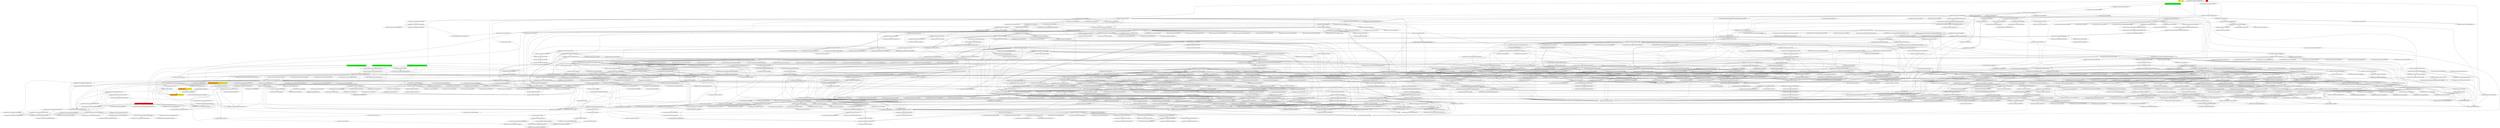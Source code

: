 digraph enhanced {
	"ochiai" [style=striped shape=box fillcolor="yellow"];
	"d4" [style=striped shape=box fillcolor="yellow"];
	"com.google.javascript.jscomp.parsing.JsDocInfoParserTest#1282" [style=striped shape=box fillcolor="green"];
	"com.google.javascript.jscomp.parsing.JsDocInfoParserTest#1290" [style=striped shape=box fillcolor="green"];
	"com.google.javascript.jscomp.parsing.JsDocInfoParserTest#1274" [style=striped shape=box fillcolor="green"];
	"com.google.javascript.rhino.Node$FileLevelJsDocBuilder#1848" [style=striped shape=box fillcolor="orange:yellow"];
	"com.google.javascript.jscomp.IntegrationTest#1662" [style=striped shape=box fillcolor="green"];
	"com.google.javascript.rhino.JSDocInfo#1207" [style=striped shape=box fillcolor="orange:yellow"];
	"real" [style=striped shape=box fillcolor="red"];
	"com.google.javascript.rhino.JSDocInfo#1196" [style=striped shape=box fillcolor="orange:yellow"];
	"com.google.javascript.jscomp.parsing.JsDocInfoParser#1332" [style=striped shape=box fillcolor="red"];
	"com.google.common.collect.RegularImmutableMap$NonTerminalEntry#116" -> "com.google.common.collect.ImmutableEntry#34";
	"com.google.common.collect.RegularImmutableMap$TerminalEntry#134" -> "com.google.common.collect.ImmutableEntry#34";
	"com.google.common.collect.Maps#612" -> "com.google.common.collect.ImmutableEntry#34";
	"com.google.javascript.jscomp.parsing.IRFactory$TransformDispatcher#380" -> "com.google.javascript.jscomp.parsing.IRFactory$TransformDispatcher#380";
	"com.google.javascript.jscomp.parsing.TypeSafeDispatcher#121" -> "com.google.javascript.jscomp.parsing.IRFactory$TransformDispatcher#380";
	"com.google.javascript.jscomp.parsing.IRFactory#127" -> "com.google.javascript.jscomp.parsing.IRFactory$TransformDispatcher#380";
	"com.google.common.collect.RegularImmutableMap#98" -> "com.google.common.collect.RegularImmutableMap$NonTerminalEntry#116";
	"com.google.javascript.rhino.head.ast.AstNode#240" -> "com.google.javascript.rhino.head.ast.AstNode#203";
	"com.google.javascript.rhino.head.CompilerEnvirons#68" -> "com.google.javascript.rhino.head.CompilerEnvirons#100";
	"com.google.javascript.rhino.JSDocInfoBuilder#963" -> "com.google.javascript.rhino.JSDocInfo#1128";
	"com.google.javascript.rhino.head.ast.InfixExpression#85" -> "com.google.javascript.rhino.head.ast.InfixExpression#92";
	"com.google.javascript.jscomp.Normalize$PropagateConstantAnnotationsOverVars#234" -> "com.google.javascript.jscomp.NodeTraversal#222";
	"com.google.javascript.jscomp.Normalize#122" -> "com.google.javascript.jscomp.NodeTraversal#222";
	"com.google.javascript.jscomp.NodeTraversal#454" -> "com.google.javascript.jscomp.NodeTraversal#222";
	"com.google.javascript.rhino.JSDocInfoBuilder#963" -> "com.google.javascript.rhino.JSDocInfo#995";
	"com.google.javascript.rhino.jstype.JSTypeRegistry#248" -> "com.google.javascript.rhino.jstype.BooleanType#53" [style=bold];
	"com.google.javascript.rhino.jstype.FunctionType#359" -> "com.google.javascript.rhino.jstype.PrototypeObjectType#106";
	"com.google.javascript.rhino.head.Parser#332" -> "com.google.javascript.rhino.head.TokenStream#318" [style=bold];
	"com.google.javascript.rhino.head.Context#415" -> "com.google.javascript.rhino.head.ContextFactory#502" [style=bold];
	"com.google.javascript.rhino.head.Parser#551" -> "com.google.javascript.rhino.head.ast.AstRoot#70" [style=bold];
	"com.google.javascript.rhino.head.Parser#279" -> "com.google.javascript.rhino.head.TokenStream#1533" [style=bold];
	"com.google.javascript.rhino.JSDocInfoBuilder#102" -> "com.google.javascript.rhino.JSDocInfoBuilder#93";
	"com.google.javascript.rhino.JSDocInfoBuilder#69" -> "com.google.javascript.rhino.JSDocInfoBuilder#93" [style=dotted];
	"com.google.javascript.rhino.jstype.JSTypeRegistry#248" -> "com.google.javascript.rhino.jstype.AllType#53" [style=bold];
	"com.google.javascript.rhino.head.ast.Scope#222" -> "com.google.javascript.rhino.head.ast.Symbol#97" [style=bold];
	"com.google.javascript.jscomp.CodePrinter$CompactCodePrinter#402" -> "com.google.javascript.jscomp.CodePrinter$CompactCodePrinter#434" [style=bold];
	"com.google.javascript.rhino.head.CompilerEnvirons#68" -> "com.google.javascript.rhino.head.Context#1847" [style=bold];
	"com.google.javascript.rhino.head.ast.PropertyGet#76" -> "com.google.javascript.rhino.head.ast.InfixExpression#85";
	"com.google.javascript.rhino.head.ast.Assignment#68" -> "com.google.javascript.rhino.head.ast.InfixExpression#85";
	"com.google.javascript.jscomp.Compiler#1237" -> "com.google.javascript.jscomp.Compiler#2050";
	"com.google.javascript.jscomp.Compiler#565" -> "com.google.javascript.jscomp.Compiler#2050";
	"com.google.javascript.jscomp.SourceFile$Preloaded#424" -> "com.google.javascript.jscomp.SourceFile#86";
	"com.google.javascript.jscomp.Normalize$FindExposeAnnotations#164" -> "com.google.javascript.jscomp.Normalize$FindExposeAnnotations#164";
	"com.google.javascript.jscomp.Normalize#122" -> "com.google.javascript.jscomp.Normalize$FindExposeAnnotations#164";
	"com.google.javascript.jscomp.Compiler#1706" -> "com.google.javascript.jscomp.CodePrinter$Builder#564";
	"com.google.common.collect.RegularImmutableMap#48" -> "com.google.common.collect.RegularImmutableMap$NonTerminalEntry#121";
	"com.google.common.collect.RegularImmutableMap#143" -> "com.google.common.collect.RegularImmutableMap$NonTerminalEntry#121";
	"com.google.javascript.jscomp.Normalize#693" -> "com.google.javascript.jscomp.NodeTraversal#230";
	"com.google.javascript.jscomp.NodeTraversal#222" -> "com.google.javascript.jscomp.NodeTraversal#230";
	"com.google.javascript.jscomp.parsing.IRFactory#377" -> "com.google.javascript.jscomp.parsing.TypeSafeDispatcher#121" [style=bold];
	"com.google.javascript.rhino.head.TokenStream#1545" -> "com.google.javascript.rhino.head.TokenStream#1549" [style=bold];
	"com.google.javascript.rhino.head.TokenStream#318" -> "com.google.javascript.rhino.head.TokenStream#1307";
	"com.google.javascript.rhino.head.TokenStream#1300" -> "com.google.javascript.rhino.head.TokenStream#1307";
	"com.google.javascript.jscomp.NodeTraversal#478" -> "com.google.javascript.jscomp.NodeTraversal#478";
	"com.google.javascript.jscomp.NodeTraversal#511" -> "com.google.javascript.jscomp.NodeTraversal#478";
	"com.google.javascript.jscomp.NodeTraversal#289" -> "com.google.javascript.jscomp.NodeTraversal#478";
	"com.google.javascript.jscomp.NodeTraversal#273" -> "com.google.javascript.jscomp.NodeTraversal#478";
	"com.google.javascript.rhino.head.TokenStream#318" -> "com.google.javascript.rhino.head.TokenStream#1545";
	"com.google.javascript.jscomp.Scope#621" -> "com.google.javascript.jscomp.Scope#614";
	"com.google.javascript.rhino.head.Parser#940" -> "com.google.javascript.rhino.head.Parser#980" [style=bold];
	"com.google.javascript.jscomp.IntegrationTest#2208" -> "com.google.javascript.jscomp.IntegrationTest#1662" [style=dotted];
	"com.google.javascript.jscomp.parsing.IRFactory$TransformDispatcher#380" -> "com.google.javascript.rhino.head.ast.FunctionNode#221";
	"com.google.common.collect.HashMultiset#72" -> "com.google.common.collect.AbstractMapBasedMultiset#62";
	"com.google.javascript.rhino.head.TokenStream#318" -> "com.google.javascript.rhino.head.TokenStream#1300";
	"com.google.javascript.jscomp.parsing.IRFactory$TransformDispatcher#380" -> "com.google.javascript.jscomp.parsing.IRFactory$TransformDispatcher#383";
	"com.google.javascript.jscomp.CodePrinter#691" -> "com.google.javascript.jscomp.CodePrinter$CompactCodePrinter#402";
	"com.google.javascript.jscomp.Compiler#1706" -> "com.google.javascript.jscomp.CodePrinter$Builder#573";
	"com.google.javascript.rhino.head.Parser#781" -> "com.google.javascript.rhino.head.Parser#717";
	"com.google.javascript.rhino.JSDocInfo#1221" -> "com.google.javascript.rhino.JSDocInfo#1140";
	"com.google.javascript.jscomp.parsing.JsDocInfoParser#129" -> "com.google.javascript.rhino.JSDocInfoBuilder#79";
	"com.google.javascript.jscomp.SyntacticScopeCreator#234" -> "com.google.javascript.jscomp.Scope#621";
	"com.google.javascript.rhino.head.Parser#1867" -> "com.google.javascript.rhino.head.ast.VariableDeclaration#115" [style=bold];
	"com.google.javascript.rhino.head.TokenStream#1307" -> "com.google.javascript.rhino.head.TokenStream#1312" [style=bold];
	"com.google.javascript.rhino.head.TokenStream#1560" -> "com.google.javascript.rhino.head.TokenStream#1556" [style=bold];
	"com.google.javascript.rhino.jstype.JSTypeRegistry#248" -> "com.google.javascript.rhino.jstype.StringType#53" [style=bold];
	"com.google.javascript.rhino.head.ast.ScriptNode#278" -> "com.google.javascript.rhino.head.ast.Symbol#77" [style=bold];
	"com.google.javascript.jscomp.parsing.Config#90" -> "com.google.common.collect.ImmutableMap#318" [style=bold];
	"com.google.common.collect.RegularImmutableMap#48" -> "com.google.common.collect.ImmutableEntry#44";
	"com.google.common.collect.RegularImmutableMap#143" -> "com.google.common.collect.ImmutableEntry#44";
	"com.google.javascript.jscomp.SuppressDocWarningsGuard#40" -> "com.google.common.collect.ImmutableEntry#44";
	"com.google.common.collect.ImmutableMap$Builder#189" -> "com.google.common.collect.ImmutableEntry#44";
	"com.google.javascript.jscomp.Compiler#1706" -> "com.google.javascript.jscomp.CodePrinter$Builder#582";
	"com.google.javascript.jscomp.Normalize$NormalizeStatements#384" -> "com.google.javascript.jscomp.AbstractCompiler#177";
	"com.google.javascript.jscomp.Normalize#122" -> "com.google.javascript.jscomp.AbstractCompiler#177";
	"com.google.javascript.jscomp.CodeGenerator#86" -> "com.google.javascript.rhino.Node#2375";
	"com.google.javascript.jscomp.NodeUtil#3004" -> "com.google.javascript.rhino.Node#2375";
	"com.google.javascript.jscomp.Denormalize#68" -> "com.google.javascript.rhino.Node#2375";
	"com.google.javascript.jscomp.NodeUtil#1515" -> "com.google.javascript.rhino.Node#2375";
	"com.google.javascript.jscomp.Normalize$NormalizeStatements#618" -> "com.google.javascript.rhino.Node#2375";
	"com.google.javascript.rhino.jstype.JSTypeRegistry#956" -> "com.google.javascript.rhino.jstype.AllType#58" [style=bold];
	"com.google.common.collect.RegularImmutableMap#48" -> "com.google.common.collect.ImmutableEntry#40";
	"com.google.common.collect.RegularImmutableMap#143" -> "com.google.common.collect.ImmutableEntry#40";
	"com.google.javascript.jscomp.SuppressDocWarningsGuard#40" -> "com.google.common.collect.ImmutableEntry#40";
	"com.google.common.collect.ImmutableMap$Builder#189" -> "com.google.common.collect.ImmutableEntry#40";
	"com.google.javascript.jscomp.CreateSyntheticBlocks#79" -> "com.google.javascript.jscomp.NodeTraversal#454";
	"com.google.javascript.jscomp.Normalize#122" -> "com.google.javascript.jscomp.NodeTraversal#454";
	"com.google.javascript.jscomp.PrepareAst#58" -> "com.google.javascript.jscomp.NodeTraversal#454";
	"com.google.javascript.jscomp.Denormalize#48" -> "com.google.javascript.jscomp.NodeTraversal#454";
	"com.google.javascript.jscomp.MakeDeclaredNamesUnique$ContextualRenameInverter#280" -> "com.google.javascript.jscomp.NodeTraversal#454";
	"com.google.javascript.rhino.JSDocInfoBuilder#102" -> "com.google.javascript.rhino.JSDocInfo#1390";
	"com.google.javascript.jscomp.Compiler#2050" -> "com.google.javascript.jscomp.Compiler#2037";
	"com.google.javascript.jscomp.JsAst#85" -> "com.google.javascript.jscomp.Compiler#2037";
	"com.google.javascript.rhino.head.Parser#980" -> "com.google.javascript.rhino.head.Parser#1801";
	"com.google.javascript.rhino.jstype.PrototypeObjectType#106" -> "com.google.javascript.rhino.jstype.PrototypeObjectType#115";
	"com.google.javascript.rhino.jstype.InstanceObjectType#60" -> "com.google.javascript.rhino.jstype.PrototypeObjectType#115";
	"com.google.javascript.rhino.jstype.JSTypeRegistry#248" -> "com.google.javascript.rhino.jstype.PrototypeObjectType#115";
	"com.google.javascript.rhino.jstype.FunctionType#133" -> "com.google.javascript.rhino.jstype.PrototypeObjectType#115";
	"com.google.javascript.rhino.jstype.FunctionType#310" -> "com.google.javascript.rhino.jstype.PrototypeObjectType#115";
	"com.google.javascript.rhino.JSDocInfoBuilder#702" -> "com.google.javascript.rhino.JSDocInfo#515";
	"com.google.javascript.rhino.JSDocInfoBuilder#963" -> "com.google.javascript.rhino.JSDocInfo#515";
	"com.google.javascript.jscomp.Compiler#456" -> "com.google.javascript.jscomp.JSModule#205";
	"com.google.javascript.jscomp.Compiler#410" -> "com.google.javascript.jscomp.JSModule#205";
	"com.google.javascript.jscomp.Compiler#432" -> "com.google.javascript.jscomp.JSModule#205";
	"com.google.javascript.jscomp.CodeGenerator#86" -> "com.google.javascript.jscomp.CodePrinter$MappedCodePrinter#91" [style=bold];
	"com.google.javascript.jscomp.parsing.JsDocInfoParser#188" -> "com.google.javascript.rhino.JSDocInfoBuilder#85" [style=bold];
	"com.google.common.collect.HashMultiset#34" -> "com.google.common.collect.AbstractMapBasedMultiset#209";
	"com.google.javascript.rhino.head.Parser#332" -> "com.google.javascript.rhino.head.TokenStream#1560";
	"com.google.javascript.rhino.head.ast.Symbol#68" -> "com.google.javascript.rhino.head.ast.Symbol#84" [style=bold];
	"com.google.javascript.rhino.head.ast.ScriptNode#85" -> "com.google.javascript.rhino.head.ast.Scope#73" [style=bold];
	"com.google.common.collect.RegularImmutableMap#48" -> "com.google.common.collect.RegularImmutableMap$TerminalEntry#138";
	"com.google.common.collect.RegularImmutableMap#143" -> "com.google.common.collect.RegularImmutableMap$TerminalEntry#138";
	"com.google.javascript.jscomp.parsing.Config#90" -> "com.google.common.collect.ImmutableMap$Builder#207" [style=bold];
	"com.google.javascript.jscomp.NodeTraversal#478" -> "com.google.javascript.jscomp.Denormalize#53";
	"com.google.common.collect.HashMultiset#34" -> "com.google.common.collect.AbstractMapBasedMultiset#87";
	"com.google.common.collect.RegularImmutableMap#98" -> "com.google.common.collect.RegularImmutableMap$TerminalEntry#134" [style=bold];
	"com.google.javascript.jscomp.NodeTraversal#478" -> "com.google.javascript.jscomp.Denormalize#58";
	"com.google.javascript.jscomp.parsing.ParserRunner#109" -> "com.google.javascript.rhino.head.CompilerEnvirons#140" [style=bold];
	"com.google.javascript.rhino.JSDocInfoBuilder#125" -> "com.google.javascript.rhino.JSDocInfoBuilder#139";
	"com.google.common.collect.Lists#117" -> "com.google.common.collect.Collections2#341";
	"com.google.javascript.rhino.jstype.FunctionParamBuilder#95" -> "com.google.javascript.rhino.jstype.JSTypeRegistry#956";
	"com.google.javascript.rhino.jstype.FunctionParamBuilder#80" -> "com.google.javascript.rhino.jstype.JSTypeRegistry#956";
	"com.google.javascript.jscomp.parsing.IRFactory$TransformDispatcher#380" -> "com.google.javascript.rhino.head.ast.PropertyGet#101";
	"com.google.javascript.jscomp.Normalize$NormalizeStatements#384" -> "com.google.javascript.jscomp.Normalize$NormalizeStatements#455";
	"com.google.javascript.rhino.jstype.JSType#1149" -> "com.google.javascript.rhino.jstype.BooleanType#103";
	"com.google.javascript.jscomp.Tracer#235" -> "com.google.javascript.jscomp.Tracer#959";
	"com.google.javascript.jscomp.Tracer#408" -> "com.google.javascript.jscomp.Tracer#959";
	"com.google.javascript.rhino.jstype.ObjectType#493" -> "com.google.common.collect.Iterators$1#63";
	"com.google.javascript.jscomp.parsing.ParserRunner#109" -> "com.google.javascript.rhino.head.Context#390" [style=bold];
	"com.google.common.collect.AbstractMultiset$EntrySet#177" -> "com.google.common.collect.AbstractMapBasedMultiset#92" [style=bold];
	"com.google.javascript.jscomp.parsing.ParserRunner#109" -> "com.google.javascript.rhino.head.CompilerEnvirons#132" [style=bold];
	"com.google.javascript.jscomp.IntegrationTest#2220" -> "com.google.javascript.jscomp.Denormalize#42";
	"com.google.javascript.rhino.jstype.BooleanType#103" -> "com.google.javascript.rhino.jstype.BooleanType#108" [style=bold];
	"com.google.javascript.rhino.head.ScriptRuntime$DefaultMessageProvider#3675" -> "com.google.javascript.rhino.head.Context#376" [style=bold];
	"com.google.javascript.jscomp.Compiler#1515" -> "com.google.javascript.jscomp.Compiler$5#1515" [style=bold];
	"com.google.common.collect.RegularImmutableMap$EntrySet#202" -> "com.google.common.collect.RegularImmutableMap#36";
	"com.google.javascript.jscomp.IntegrationTest#2220" -> "com.google.javascript.jscomp.Denormalize#48";
	"com.google.javascript.jscomp.SuppressDocWarningsGuard#40" -> "com.google.common.collect.RegularImmutableMap#35";
	"com.google.common.collect.RegularImmutableMap#35" -> "com.google.common.collect.RegularImmutableMap#35";
	"com.google.common.collect.ImmutableMap$Builder#189" -> "com.google.common.collect.RegularImmutableMap#35";
	"com.google.javascript.jscomp.IntegrationTest#2208" -> "com.google.javascript.jscomp.Compiler#198";
	"com.google.javascript.jscomp.IntegrationTest#2220" -> "com.google.javascript.jscomp.Compiler#198";
	"com.google.javascript.jscomp.parsing.JsDocInfoParser#2315" -> "com.google.javascript.rhino.JSDocInfoBuilder#125";
	"com.google.javascript.jscomp.parsing.JsDocInfoParser#129" -> "com.google.javascript.rhino.JSDocInfoBuilder#69";
	"com.google.javascript.rhino.jstype.ObjectType#493" -> "com.google.javascript.rhino.jstype.PrototypeObjectType#534";
	"com.google.javascript.jscomp.SyntacticScopeCreator#69" -> "com.google.javascript.jscomp.Scope#411";
	"com.google.javascript.rhino.head.Parser#1867" -> "com.google.javascript.rhino.head.ast.VariableDeclaration#104";
	"com.google.javascript.jscomp.parsing.JsDocInfoParser#1531" -> "com.google.javascript.jscomp.parsing.JsDocInfoParser#1624";
	"com.google.javascript.jscomp.ComposeWarningsGuard$GuardComparator#52" -> "com.google.javascript.jscomp.ComposeWarningsGuard$GuardComparator#63";
	"com.google.javascript.rhino.head.Parser#551" -> "com.google.javascript.rhino.head.Parser#781";
	"com.google.javascript.rhino.head.Parser#2808" -> "com.google.javascript.rhino.head.Parser#781";
	"com.google.javascript.rhino.jstype.UnionType#82" -> "com.google.common.collect.RegularImmutableList#170" [style=bold];
	"com.google.javascript.rhino.head.Parser#1987" -> "com.google.javascript.rhino.head.ast.Symbol#68" [style=bold];
	"com.google.javascript.rhino.head.Parser#332" -> "com.google.javascript.rhino.head.Parser#302";
	"com.google.javascript.rhino.head.Parser#2053" -> "com.google.javascript.rhino.head.Parser#2071";
	"com.google.javascript.rhino.head.Parser#2071" -> "com.google.javascript.rhino.head.Parser#2071";
	"com.google.javascript.rhino.head.Parser#1867" -> "com.google.javascript.rhino.head.Parser#2071";
	"com.google.javascript.jscomp.parsing.IRFactory$TransformDispatcher#380" -> "com.google.javascript.rhino.Node#2187";
	"com.google.javascript.jscomp.NodeUtil#1696" -> "com.google.javascript.rhino.Node#2187";
	"com.google.javascript.jscomp.NodeTraversal#511" -> "com.google.javascript.rhino.Node#2187";
	"com.google.javascript.jscomp.Compiler#1237" -> "com.google.javascript.rhino.JSDocInfo#571";
	"com.google.javascript.rhino.JSDocInfoBuilder#102" -> "com.google.javascript.rhino.JSDocInfo#571";
	"com.google.javascript.jscomp.RhinoErrorReporter#72" -> "com.google.common.collect.ImmutableMap#117" [style=bold];
	"com.google.javascript.jscomp.parsing.IRFactory#161" -> "com.google.javascript.rhino.Node#1095";
	"com.google.javascript.jscomp.parsing.JsDocInfoParser#2195" -> "com.google.javascript.rhino.Node#1095";
	"com.google.javascript.jscomp.parsing.JsDocInfoParserTest#2722" -> "com.google.javascript.rhino.Node#1095";
	"com.google.javascript.jscomp.JsAst#85" -> "com.google.javascript.rhino.Node#1095";
	"com.google.javascript.rhino.Node$FileLevelJsDocBuilder#1848" -> "com.google.javascript.rhino.JSDocInfo#333";
	"com.google.javascript.rhino.JSDocInfoBuilder#125" -> "com.google.javascript.rhino.JSDocInfo#333";
	"com.google.javascript.rhino.JSDocInfoBuilder#69" -> "com.google.javascript.rhino.JSDocInfo#333";
	"com.google.javascript.rhino.IR#103" -> "com.google.javascript.rhino.IR#467";
	"com.google.javascript.jscomp.PrepareAst$PrepareAnnotations#186" -> "com.google.javascript.rhino.JSDocInfo#579";
	"com.google.javascript.rhino.JSDocInfoBuilder#963" -> "com.google.javascript.rhino.JSDocInfo#1184";
	"com.google.javascript.jscomp.ComposeWarningsGuard$GuardComparator#52" -> "com.google.javascript.jscomp.ComposeWarningsGuard$GuardComparator#57" [style=bold];
	"com.google.javascript.jscomp.ComposeWarningsGuard#79" -> "com.google.javascript.jscomp.ComposeWarningsGuard$GuardComparator#52";
	"com.google.javascript.jscomp.ComposeWarningsGuard#88" -> "com.google.javascript.jscomp.ComposeWarningsGuard$GuardComparator#52";
	"com.google.javascript.jscomp.CodePrinter$CompactCodePrinter#434" -> "com.google.javascript.jscomp.CodePrinter$MappedCodePrinter#60";
	"com.google.javascript.jscomp.parsing.IRFactory#1340" -> "com.google.javascript.rhino.Node#517";
	"com.google.javascript.rhino.jstype.FunctionParamBuilder#135" -> "com.google.javascript.rhino.Node#517";
	"com.google.javascript.jscomp.NodeTraversal#478" -> "com.google.javascript.jscomp.Normalize$FindExposeAnnotations#168";
	"com.google.javascript.jscomp.parsing.ParserRunner#109" -> "com.google.javascript.rhino.head.Parser#512";
	"com.google.javascript.jscomp.NodeUtil#3004" -> "com.google.javascript.rhino.Node#2179";
	"com.google.javascript.jscomp.NodeUtil#2813" -> "com.google.javascript.rhino.Node#2179";
	"com.google.javascript.jscomp.parsing.ParserRunner#109" -> "com.google.javascript.rhino.head.CompilerEnvirons#154" [style=bold];
	"com.google.common.collect.Multisets#829" -> "com.google.common.collect.AbstractMapBasedMultiset$1#99" [style=bold];
	"com.google.javascript.jscomp.Denormalize#58" -> "com.google.javascript.jscomp.Denormalize#68" [style=bold];
	"com.google.common.collect.AbstractMapBasedMultiset#92" -> "com.google.common.collect.AbstractMapBasedMultiset$1#94" [style=bold];
	"com.google.javascript.rhino.jstype.JSTypeRegistry#248" -> "com.google.javascript.rhino.jstype.ErrorFunctionType#51" [style=bold];
	"com.google.javascript.rhino.JSDocInfoBuilder#991" -> "com.google.javascript.rhino.JSDocInfo#563";
	"com.google.javascript.rhino.JSDocInfoBuilder#882" -> "com.google.javascript.rhino.JSDocInfo#563";
	"com.google.javascript.jscomp.parsing.IRFactory#171" -> "com.google.javascript.rhino.head.ast.AstRoot#78";
	"com.google.javascript.jscomp.parsing.JsDocInfoParserTest#1282" -> "com.google.javascript.rhino.JSDocInfo#1196";
	"com.google.javascript.jscomp.parsing.JsDocInfoParserTest#1290" -> "com.google.javascript.rhino.JSDocInfo#1196";
	"com.google.javascript.jscomp.parsing.JsDocInfoParserTest#1274" -> "com.google.javascript.rhino.JSDocInfo#1196";
	"com.google.javascript.rhino.Node$FileLevelJsDocBuilder#1848" -> "com.google.javascript.rhino.JSDocInfo#1196";
	"com.google.javascript.rhino.JSDocInfo#333" -> "com.google.javascript.rhino.JSDocInfo#1196" [style=dotted];
	"com.google.javascript.rhino.JSDocInfo#1207" -> "com.google.javascript.rhino.JSDocInfo#1196" [style=dotted];
	"com.google.javascript.rhino.JSDocInfo#622" -> "com.google.javascript.rhino.JSDocInfo#1196" [style=dotted];
	"com.google.javascript.jscomp.parsing.JsDocInfoParser#2307" -> "com.google.javascript.rhino.JSDocInfoBuilder#102" [style=bold];
	"com.google.javascript.rhino.head.Parser#2599" -> "com.google.javascript.rhino.head.CompilerEnvirons#159";
	"com.google.javascript.rhino.head.Parser#2912" -> "com.google.javascript.rhino.head.CompilerEnvirons#159";
	"com.google.javascript.jscomp.NodeTraversal#478" -> "com.google.javascript.jscomp.NodeTraversal#654";
	"com.google.javascript.rhino.head.ast.ExpressionStatement#122" -> "com.google.javascript.rhino.head.ast.AstNode#616";
	"com.google.javascript.jscomp.parsing.IRFactory$TransformDispatcher#380" -> "com.google.javascript.rhino.head.ast.AstNode#616";
	"com.google.javascript.jscomp.parsing.IRFactory#314" -> "com.google.javascript.rhino.head.ast.AstNode#616";
	"com.google.javascript.rhino.head.ast.InfixExpression#92" -> "com.google.javascript.rhino.head.ast.AstNode#616";
	"com.google.javascript.jscomp.parsing.IRFactory#338" -> "com.google.javascript.rhino.head.ast.AstNode#616";
	"com.google.javascript.jscomp.parsing.IRFactory$TransformDispatcher#713" -> "com.google.javascript.rhino.head.ast.AstNode#616";
	"com.google.javascript.jscomp.CodePrinter#35" -> "com.google.javascript.jscomp.CodePrinter#691" [style=bold];
	"com.google.javascript.jscomp.Compiler#1000" -> "com.google.javascript.rhino.InputId#61";
	"com.google.javascript.jscomp.Compiler#1035" -> "com.google.javascript.rhino.InputId#61";
	"com.google.common.collect.ImmutableMap#117" -> "com.google.common.collect.ImmutableMap#139";
	"com.google.common.collect.ImmutableMap$Builder#178" -> "com.google.common.collect.ImmutableMap#139";
	"com.google.common.collect.ImmutableMap#240" -> "com.google.common.collect.ImmutableMap#139";
	"com.google.javascript.jscomp.Normalize$NormalizeStatements#384" -> "com.google.javascript.jscomp.Normalize$NormalizeStatements#416";
	"com.google.javascript.rhino.jstype.JSTypeRegistry#248" -> "com.google.javascript.rhino.jstype.JSTypeRegistry#994";
	"com.google.javascript.jscomp.CompilerOptions#1042" -> "com.google.javascript.jscomp.DiagnosticGroupWarningsGuard#33";
	"com.google.javascript.jscomp.SuppressDocWarningsGuard#40" -> "com.google.javascript.jscomp.DiagnosticGroupWarningsGuard#33";
	"com.google.javascript.jscomp.Compiler#243" -> "com.google.javascript.jscomp.DiagnosticGroupWarningsGuard#33";
	"com.google.javascript.jscomp.parsing.ParserRunner#109" -> "com.google.javascript.rhino.head.CompilerEnvirons#50";
	"com.google.javascript.jscomp.MakeDeclaredNamesUnique#77" -> "com.google.javascript.jscomp.NodeTraversal#624";
	"com.google.javascript.jscomp.parsing.JsDocInfoParser#1146" -> "com.google.javascript.rhino.JSDocInfoBuilder#183";
	"com.google.common.collect.ImmutableSet#145" -> "com.google.common.collect.ImmutableSet#161";
	"com.google.javascript.rhino.jstype.UnionTypeBuilder#248" -> "com.google.javascript.rhino.jstype.UnionType#82";
	"com.google.javascript.jscomp.Compiler#347" -> "com.google.javascript.jscomp.Compiler#390" [style=bold];
	"com.google.javascript.jscomp.DiagnosticGroupWarningsGuard#45" -> "com.google.javascript.jscomp.DiagnosticGroup#117";
	"com.google.javascript.jscomp.IntegrationTest#2090" -> "com.google.javascript.jscomp.IntegrationTest#2108";
	"com.google.javascript.jscomp.CreateSyntheticBlocks$Callback#171" -> "com.google.javascript.rhino.Node#2195";
	"com.google.javascript.jscomp.parsing.Config#90" -> "com.google.common.collect.ImmutableMap#128" [style=bold];
	"com.google.common.base.Joiner#168" -> "com.google.common.base.Joiner#160";
	"com.google.javascript.jscomp.DiagnosticGroup#117" -> "com.google.javascript.jscomp.DiagnosticGroup#110";
	"com.google.javascript.jscomp.parsing.JsDocInfoParser#1332" -> "com.google.javascript.rhino.JSDocInfoBuilder#169";
	"com.google.javascript.jscomp.IntegrationTest#2108" -> "com.google.common.base.Joiner#168";
	"com.google.javascript.rhino.head.Parser#980" -> "com.google.javascript.rhino.head.Parser#1867";
	"com.google.javascript.rhino.jstype.PrototypeObjectType#445" -> "com.google.javascript.rhino.jstype.JSType#1016";
	"com.google.javascript.rhino.jstype.JSType#990" -> "com.google.javascript.rhino.jstype.JSType#1016";
	"com.google.javascript.jscomp.MakeDeclaredNamesUnique$ContextualRenameInverter#315" -> "com.google.javascript.jscomp.NodeTraversal#635";
	"com.google.javascript.jscomp.MakeDeclaredNamesUnique$ContextualRenameInverter#301" -> "com.google.javascript.jscomp.NodeTraversal#635";
	"com.google.javascript.jscomp.MakeDeclaredNamesUnique#100" -> "com.google.javascript.jscomp.NodeTraversal#635";
	"com.google.javascript.jscomp.MakeDeclaredNamesUnique$ContextualRenameInverter#393" -> "com.google.javascript.jscomp.NodeTraversal#635";
	"com.google.javascript.jscomp.MakeDeclaredNamesUnique#77" -> "com.google.javascript.jscomp.NodeTraversal#635";
	"com.google.javascript.jscomp.parsing.JsDocInfoParserTest#2757" -> "com.google.javascript.jscomp.parsing.JsDocTokenStream#42";
	"com.google.javascript.jscomp.Normalize$NormalizeStatements#500" -> "com.google.javascript.jscomp.Normalize$NormalizeStatements#641";
	"com.google.javascript.jscomp.parsing.JsDocTokenStream#42" -> "com.google.javascript.jscomp.parsing.JsDocTokenStream#45";
	"com.google.javascript.jscomp.parsing.IRFactory#338" -> "com.google.javascript.jscomp.parsing.JsDocTokenStream#45";
	"com.google.javascript.rhino.head.Parser#2071" -> "com.google.javascript.rhino.head.ast.Assignment#68";
	"com.google.javascript.jscomp.RhinoErrorReporter#72" -> "com.google.javascript.rhino.ScriptRuntime#367";
	"com.google.javascript.jscomp.parsing.ParserRunner#109" -> "com.google.javascript.rhino.head.CompilerEnvirons#68" [style=bold];
	"com.google.javascript.jscomp.NodeTraversal#635" -> "com.google.javascript.jscomp.NodeTraversal#639";
	"com.google.javascript.rhino.head.ast.ExpressionStatement#122" -> "com.google.javascript.rhino.head.ast.AstNode#268";
	"com.google.javascript.rhino.head.ast.VariableDeclaration#104" -> "com.google.javascript.rhino.head.ast.AstNode#268";
	"com.google.javascript.rhino.head.ast.AstRoot#103" -> "com.google.javascript.rhino.head.ast.AstNode#268";
	"com.google.javascript.rhino.head.ast.FunctionNode#236" -> "com.google.javascript.rhino.head.ast.AstNode#268";
	"com.google.javascript.rhino.head.ast.VariableInitializer#110" -> "com.google.javascript.rhino.head.ast.AstNode#268";
	"com.google.javascript.rhino.head.Parser#551" -> "com.google.javascript.rhino.head.ast.AstNode#268";
	"com.google.javascript.rhino.head.ast.VariableInitializer#128" -> "com.google.javascript.rhino.head.ast.AstNode#268";
	"com.google.javascript.rhino.head.ast.FunctionNode#152" -> "com.google.javascript.rhino.head.ast.AstNode#268";
	"com.google.javascript.rhino.head.ast.InfixExpression#161" -> "com.google.javascript.rhino.head.ast.AstNode#268";
	"com.google.javascript.rhino.head.ast.InfixExpression#140" -> "com.google.javascript.rhino.head.ast.AstNode#268";
	"com.google.javascript.jscomp.Compiler#347" -> "com.google.javascript.jscomp.Compiler#382" [style=bold];
	"com.google.javascript.rhino.jstype.NoType#65" -> "com.google.javascript.rhino.jstype.NoObjectType#67";
	"com.google.javascript.rhino.jstype.JSTypeRegistry#248" -> "com.google.javascript.rhino.jstype.NoObjectType#67";
	"com.google.javascript.rhino.head.Parser#2454" -> "com.google.javascript.rhino.head.Parser#2509";
	"com.google.javascript.jscomp.parsing.JsDocInfoParserTest#2712" -> "com.google.javascript.jscomp.parsing.JsDocInfoParserTest#2717";
	"com.google.common.collect.ImmutableMap$Builder#212" -> "com.google.common.collect.RegularImmutableMap#48";
	"com.google.common.collect.ImmutableMap#117" -> "com.google.common.collect.RegularImmutableMap#48";
	"com.google.common.collect.ImmutableMap#240" -> "com.google.common.collect.RegularImmutableMap#48";
	"com.google.common.collect.EmptyImmutableList#36" -> "com.google.common.collect.Iterators#80";
	"com.google.javascript.jscomp.parsing.JsDocInfoParserTest#1282" -> "com.google.javascript.jscomp.parsing.JsDocInfoParserTest#2712";
	"com.google.javascript.jscomp.parsing.JsDocInfoParserTest#1290" -> "com.google.javascript.jscomp.parsing.JsDocInfoParserTest#2712";
	"com.google.javascript.jscomp.parsing.JsDocInfoParserTest#1274" -> "com.google.javascript.jscomp.parsing.JsDocInfoParserTest#2712";
	"com.google.common.collect.AbstractMultiset#167" -> "com.google.common.collect.AbstractMultiset#186" [style=bold];
	"com.google.javascript.rhino.head.Parser#717" -> "com.google.javascript.rhino.head.ast.FunctionNode#272";
	"com.google.javascript.jscomp.NodeUtil#3004" -> "com.google.javascript.jscomp.NodeUtil#2043";
	"com.google.javascript.jscomp.NodeUtil#2798" -> "com.google.javascript.jscomp.NodeUtil#2043";
	"com.google.javascript.jscomp.Normalize$NormalizeStatements#416" -> "com.google.javascript.jscomp.NodeUtil#2043";
	"com.google.javascript.jscomp.Normalize$FindExposeAnnotations#168" -> "com.google.javascript.jscomp.NodeUtil#2043";
	"com.google.common.collect.ImmutableMap$Builder#207" -> "com.google.common.collect.ImmutableMap$Builder#212" [style=bold];
	"com.google.common.collect.Iterators#1057" -> "com.google.common.collect.Iterators$13#1057" [style=bold];
	"com.google.javascript.rhino.head.ast.AstNode#268" -> "com.google.javascript.rhino.head.ast.AstNode#252" [style=bold];
	"com.google.javascript.jscomp.parsing.JsDocInfoParser#188" -> "com.google.javascript.rhino.JSDocInfoBuilder#149";
	"com.google.javascript.rhino.head.TokenStream#318" -> "com.google.javascript.rhino.head.TokenStream#124";
	"com.google.javascript.jscomp.Scope$Var#83" -> "com.google.javascript.jscomp.Scope$Var#132" [style=bold];
	"com.google.common.collect.AbstractMultiset$EntrySet#171" -> "com.google.common.collect.Multisets$EntrySet#740" [style=bold];
	"com.google.javascript.jscomp.CodeGenerator#86" -> "com.google.javascript.jscomp.CodePrinter$MappedCodePrinter#114" [style=bold];
	"com.google.common.collect.AbstractIndexedListIterator#68" -> "com.google.common.collect.UnmodifiableListIterator#34";
	"com.google.javascript.jscomp.parsing.IRFactory#81" -> "com.google.javascript.jscomp.parsing.IRFactory#1137";
	"com.google.javascript.rhino.head.ast.AstNode#212" -> "com.google.javascript.rhino.head.ast.AstNode#259";
	"com.google.javascript.jscomp.Compiler#390" -> "com.google.common.collect.Iterators$13#1061";
	"com.google.javascript.jscomp.DiagnosticGroup#117" -> "com.google.common.collect.Iterators$13#1061";
	"com.google.javascript.jscomp.CompilerInput#88" -> "com.google.javascript.jscomp.JsAst#43";
	"com.google.javascript.jscomp.Compiler#390" -> "com.google.common.collect.Iterators$13#1065";
	"com.google.javascript.jscomp.DiagnosticGroup#117" -> "com.google.common.collect.Iterators$13#1065";
	"com.google.javascript.jscomp.LightweightMessageFormatter#50" -> "com.google.javascript.jscomp.AbstractMessageFormatter#32";
	"com.google.javascript.rhino.head.ast.InfixExpression#92" -> "com.google.javascript.rhino.head.ast.AstNode#240";
	"com.google.javascript.rhino.head.CompilerEnvirons#68" -> "com.google.javascript.rhino.head.Context#1818" [style=bold];
	"com.google.javascript.rhino.head.Parser#781" -> "com.google.javascript.rhino.head.ast.FunctionNode#258";
	"com.google.javascript.jscomp.ErrorFormat$2#38" -> "com.google.javascript.jscomp.AbstractMessageFormatter#37";
	"com.google.javascript.jscomp.Normalize$NormalizeStatements#500" -> "com.google.javascript.jscomp.Normalize$NormalizeStatements#618" [style=bold];
	"com.google.common.collect.ImmutableSet$ArrayImmutableSet#397" -> "com.google.common.collect.ImmutableSet#365";
	"com.google.javascript.jscomp.IntegrationTest#2243" -> "com.google.javascript.jscomp.GoogleCodingConvention#44";
	"com.google.javascript.jscomp.JsAst#85" -> "com.google.javascript.jscomp.Compiler#1857";
	"com.google.javascript.jscomp.parsing.JsDocInfoParser#188" -> "com.google.javascript.jscomp.parsing.JsDocInfoParser#2307";
	"com.google.javascript.jscomp.parsing.IRFactory#273" -> "com.google.javascript.jscomp.parsing.IRFactory#314";
	"com.google.javascript.jscomp.parsing.IRFactory#283" -> "com.google.javascript.jscomp.parsing.IRFactory#314";
	"com.google.common.collect.AbstractIndexedListIterator#68" -> "com.google.common.base.Preconditions#330";
	"com.google.javascript.jscomp.GoogleCodingConvention#44" -> "com.google.javascript.jscomp.GoogleCodingConvention#49" [style=bold];
	"com.google.javascript.jscomp.CompilerInput#116" -> "com.google.javascript.jscomp.JsAst#51";
	"com.google.javascript.jscomp.parsing.IRFactory$TransformDispatcher#380" -> "com.google.javascript.rhino.head.ast.FunctionNode#251";
	"com.google.javascript.jscomp.Compiler#1237" -> "com.google.javascript.jscomp.CompilerInput#116";
	"com.google.javascript.jscomp.parsing.IRFactory#81" -> "com.google.javascript.jscomp.parsing.IRFactory#1320" [style=bold];
	"com.google.javascript.rhino.head.Parser#551" -> "com.google.javascript.rhino.head.Parser#705";
	"com.google.javascript.rhino.head.ast.ExpressionStatement#122" -> "com.google.javascript.rhino.head.ast.AstNode#472";
	"com.google.javascript.rhino.head.ast.VariableDeclaration#104" -> "com.google.javascript.rhino.head.ast.AstNode#472";
	"com.google.javascript.rhino.head.ast.AstRoot#103" -> "com.google.javascript.rhino.head.ast.AstNode#472";
	"com.google.javascript.rhino.head.ast.FunctionNode#236" -> "com.google.javascript.rhino.head.ast.AstNode#472";
	"com.google.javascript.rhino.head.ast.InfixExpression#92" -> "com.google.javascript.rhino.head.ast.AstNode#472";
	"com.google.javascript.rhino.head.ast.InfixExpression#161" -> "com.google.javascript.rhino.head.ast.AstNode#472";
	"com.google.javascript.rhino.head.ast.InfixExpression#140" -> "com.google.javascript.rhino.head.ast.AstNode#472";
	"com.google.javascript.rhino.head.ast.Name#101" -> "com.google.javascript.rhino.head.ast.AstNode#472";
	"com.google.javascript.rhino.jstype.JSTypeRegistry#238" -> "com.google.javascript.rhino.jstype.JSTypeRegistry#562" [style=bold];
	"com.google.javascript.rhino.head.Parser#1090" -> "com.google.javascript.rhino.head.ast.AstNode#232";
	"com.google.javascript.rhino.head.ast.AstNode#240" -> "com.google.javascript.rhino.head.ast.AstNode#232";
	"com.google.javascript.rhino.head.ast.Name#84" -> "com.google.javascript.rhino.head.ast.AstNode#232";
	"com.google.javascript.rhino.head.ast.FunctionNode#236" -> "com.google.javascript.rhino.head.ast.AstNode#232";
	"com.google.javascript.rhino.head.Parser#781" -> "com.google.javascript.rhino.head.ast.AstNode#232";
	"com.google.javascript.rhino.head.Parser#551" -> "com.google.javascript.rhino.head.ast.AstNode#232";
	"com.google.javascript.rhino.head.ast.Name#101" -> "com.google.javascript.rhino.head.ast.AstNode#232";
	"com.google.javascript.rhino.head.Parser#1867" -> "com.google.javascript.rhino.head.ast.AstNode#232";
	"com.google.javascript.rhino.head.Parser#635" -> "com.google.javascript.rhino.head.ast.AstNode#232";
	"com.google.common.base.Joiner#160" -> "com.google.common.base.Joiner#129" [style=bold];
	"com.google.javascript.jscomp.Compiler#581" -> "com.google.javascript.jscomp.Compiler#599";
	"com.google.javascript.jscomp.Compiler#1515" -> "com.google.javascript.jscomp.Compiler#599";
	"com.google.javascript.rhino.JSDocInfoBuilder#139" -> "com.google.javascript.rhino.JSDocInfo#941";
	"com.google.javascript.rhino.head.Parser#2808" -> "com.google.javascript.rhino.head.Parser#2912";
	"com.google.javascript.rhino.head.Parser#551" -> "com.google.javascript.rhino.head.Node#280";
	"com.google.javascript.jscomp.CompilerInput#65" -> "com.google.javascript.jscomp.JsAst#69" [style=bold];
	"com.google.javascript.rhino.jstype.JSType#1149" -> "com.google.javascript.rhino.jstype.VoidType#96";
	"com.google.javascript.rhino.jstype.FunctionParamBuilder#80" -> "com.google.javascript.rhino.Node#1903" [style=bold];
	"com.google.javascript.jscomp.parsing.JsDocInfoParserTest#2722" -> "com.google.javascript.jscomp.parsing.JsDocInfoParser#2315";
	"com.google.javascript.jscomp.parsing.IRFactory#261" -> "com.google.javascript.jscomp.parsing.JsDocInfoParser#2315";
	"com.google.javascript.rhino.head.Parser#551" -> "com.google.javascript.rhino.head.Parser#940";
	"com.google.javascript.jscomp.Compiler#1237" -> "com.google.javascript.jscomp.DependencyOptions#120" [style=bold];
	"com.google.javascript.rhino.JSDocInfo#1084" -> "com.google.javascript.rhino.JSDocInfo#1102";
	"com.google.common.collect.RegularImmutableMap#48" -> "com.google.common.collect.RegularImmutableMap#81" [style=bold];
	"com.google.javascript.rhino.head.ast.FunctionNode#236" -> "com.google.javascript.rhino.head.ast.AstNode#225";
	"com.google.javascript.rhino.head.ast.InfixExpression#92" -> "com.google.javascript.rhino.head.ast.AstNode#225";
	"com.google.javascript.rhino.head.Parser#275" -> "com.google.javascript.rhino.head.ast.AstNode#225";
	"com.google.javascript.rhino.head.ast.ExpressionStatement#91" -> "com.google.javascript.rhino.head.ast.AstNode#225";
	"com.google.javascript.rhino.head.Parser#781" -> "com.google.javascript.rhino.head.ast.FunctionNode#236";
	"com.google.javascript.jscomp.Compiler#565" -> "com.google.javascript.jscomp.Compiler#581";
	"com.google.javascript.jscomp.Compiler#1035" -> "com.google.javascript.jscomp.CompilerInput#147";
	"com.google.javascript.jscomp.ComposeWarningsGuard#127" -> "com.google.javascript.jscomp.DiagnosticGroupWarningsGuard#50";
	"com.google.javascript.jscomp.ComposeWarningsGuard#150" -> "com.google.javascript.jscomp.DiagnosticGroupWarningsGuard#50";
	"com.google.javascript.jscomp.Compiler#565" -> "com.google.javascript.jscomp.Compiler#347";
	"com.google.javascript.jscomp.Compiler#323" -> "com.google.javascript.jscomp.Compiler#347";
	"com.google.javascript.jscomp.ClosureCodingConvention#50" -> "com.google.common.collect.ImmutableSet#145" [style=bold];
	"com.google.javascript.jscomp.parsing.IRFactory#255" -> "com.google.javascript.jscomp.parsing.IRFactory#338";
	"com.google.javascript.jscomp.parsing.IRFactory#261" -> "com.google.javascript.jscomp.parsing.IRFactory#338";
	"com.google.common.base.Preconditions#330" -> "com.google.common.base.Preconditions#350" [style=bold];
	"com.google.javascript.rhino.jstype.StringType#92" -> "com.google.javascript.rhino.jstype.StringType#97" [style=bold];
	"com.google.javascript.jscomp.parsing.IRFactory#81" -> "com.google.javascript.jscomp.parsing.IRFactory#1328";
	"com.google.common.collect.RegularImmutableMap#81" -> "com.google.common.base.Preconditions#114";
	"com.google.common.collect.Multisets#837" -> "com.google.common.base.Preconditions#114";
	"com.google.common.collect.RegularImmutableMap#48" -> "com.google.common.base.Preconditions#114";
	"com.google.javascript.rhino.head.Parser#1867" -> "com.google.javascript.rhino.head.ast.VariableDeclaration#156";
	"com.google.javascript.jscomp.parsing.JsDocInfoParser#1624" -> "com.google.javascript.jscomp.parsing.JsDocInfoParser#1673";
	"com.google.javascript.jscomp.ComposeWarningsGuard#127" -> "com.google.javascript.jscomp.DiagnosticGroup#129";
	"com.google.javascript.jscomp.CodingConventions#40" -> "com.google.javascript.jscomp.CodingConventions$DefaultCodingConvention#233";
	"com.google.javascript.jscomp.CodingConventions$DefaultCodingConvention#233" -> "com.google.javascript.jscomp.CodingConventions$DefaultCodingConvention#233";
	"com.google.javascript.rhino.jstype.JSType#1149" -> "com.google.javascript.rhino.jstype.StringType#92";
	"com.google.javascript.jscomp.CompilerInput#72" -> "com.google.javascript.jscomp.JsAst#74";
	"com.google.javascript.jscomp.parsing.IRFactory$TransformDispatcher#380" -> "com.google.javascript.rhino.head.ast.AstNode#212";
	"com.google.javascript.jscomp.parsing.IRFactory#314" -> "com.google.javascript.rhino.head.ast.AstNode#212";
	"com.google.javascript.jscomp.parsing.IRFactory#338" -> "com.google.javascript.rhino.head.ast.AstNode#212";
	"com.google.javascript.jscomp.parsing.IRFactory$TransformDispatcher#713" -> "com.google.javascript.rhino.head.ast.AstNode#212";
	"com.google.common.collect.RegularImmutableMap#48" -> "com.google.common.collect.RegularImmutableMap#93" [style=bold];
	"com.google.javascript.jscomp.parsing.IRFactory#81" -> "com.google.javascript.jscomp.parsing.IRFactory#1340";
	"com.google.javascript.jscomp.parsing.JsDocInfoParserTest#2722" -> "com.google.javascript.rhino.InputId#51";
	"com.google.javascript.jscomp.JsAst#43" -> "com.google.javascript.rhino.InputId#51";
	"com.google.javascript.rhino.Node#517" -> "com.google.javascript.rhino.Node$StringNode#197";
	"com.google.javascript.rhino.jstype.JSTypeRegistry#562" -> "com.google.javascript.rhino.jstype.JSTypeRegistry#588" [style=bold];
	"com.google.javascript.jscomp.NodeUtil#2798" -> "com.google.javascript.jscomp.GoogleCodingConvention#72";
	"com.google.common.collect.RegularImmutableMap#48" -> "com.google.common.collect.RegularImmutableMap#98" [style=bold];
	"com.google.javascript.rhino.JSDocInfoBuilder#419" -> "com.google.javascript.rhino.JSDocInfo#721";
	"com.google.javascript.jscomp.parsing.JsDocInfoParser#2273" -> "com.google.javascript.jscomp.parsing.JsDocTokenStream#61";
	"com.google.javascript.jscomp.ComposeWarningsGuard#127" -> "com.google.javascript.jscomp.DiagnosticGroupWarningsGuard#45";
	"com.google.javascript.jscomp.ComposeWarningsGuard#150" -> "com.google.javascript.jscomp.DiagnosticGroupWarningsGuard#45";
	"com.google.javascript.rhino.jstype.FunctionType#133" -> "com.google.javascript.rhino.jstype.PrototypeObjectType#399";
	"com.google.javascript.rhino.head.ScriptRuntime#3615" -> "com.google.javascript.rhino.head.ScriptRuntime#3666";
	"com.google.javascript.jscomp.CompilerInput#100" -> "com.google.javascript.rhino.InputId#56";
	"com.google.javascript.jscomp.Compiler#1237" -> "com.google.javascript.rhino.Node#1920";
	"com.google.javascript.jscomp.parsing.ParserRunner#109" -> "com.google.javascript.rhino.Node#1920";
	"com.google.javascript.jscomp.JsAst#51" -> "com.google.javascript.jscomp.JsAst#85" [style=bold];
	"com.google.javascript.jscomp.parsing.IRFactory$TransformDispatcher#380" -> "com.google.javascript.rhino.head.ast.VariableDeclaration#83";
	"com.google.javascript.rhino.jstype.NumberType#53" -> "com.google.javascript.rhino.jstype.ValueType#49";
	"com.google.javascript.rhino.jstype.VoidType#54" -> "com.google.javascript.rhino.jstype.ValueType#49";
	"com.google.javascript.rhino.jstype.StringType#53" -> "com.google.javascript.rhino.jstype.ValueType#49";
	"com.google.javascript.rhino.jstype.NullType#54" -> "com.google.javascript.rhino.jstype.ValueType#49";
	"com.google.javascript.rhino.jstype.BooleanType#53" -> "com.google.javascript.rhino.jstype.ValueType#49";
	"com.google.javascript.jscomp.PrepareAst#58" -> "com.google.javascript.jscomp.PrepareAst$PrepareAnnotations#125" [style=bold];
	"com.google.javascript.jscomp.RhinoErrorReporter$NewRhinoErrorReporter#147" -> "com.google.javascript.jscomp.RhinoErrorReporter$NewRhinoErrorReporter#151" [style=bold];
	"com.google.javascript.rhino.Node$ObjectPropListItem#325" -> "com.google.javascript.rhino.Node$ObjectPropListItem#304";
	"com.google.javascript.rhino.Node#870" -> "com.google.javascript.rhino.Node$ObjectPropListItem#304";
	"com.google.javascript.rhino.jstype.JSTypeRegistry#206" -> "com.google.javascript.rhino.jstype.JSTypeRegistry#238" [style=bold];
	"com.google.javascript.jscomp.CompilerInput#88" -> "com.google.javascript.jscomp.CompilerInput#65" [style=bold];
	"com.google.javascript.rhino.jstype.ArrowType#69" -> "com.google.javascript.rhino.jstype.JSType#111";
	"com.google.javascript.jscomp.parsing.JsDocInfoParser#1173" -> "com.google.javascript.jscomp.parsing.JsDocTokenStream#232";
	"com.google.javascript.jscomp.parsing.JsDocInfoParser#188" -> "com.google.javascript.jscomp.parsing.JsDocTokenStream#232";
	"com.google.javascript.jscomp.parsing.JsDocInfoParser#1720" -> "com.google.javascript.jscomp.parsing.JsDocTokenStream#232";
	"com.google.javascript.jscomp.parsing.JsDocInfoParser#1753" -> "com.google.javascript.jscomp.parsing.JsDocTokenStream#232";
	"com.google.javascript.jscomp.parsing.JsDocInfoParser#1021" -> "com.google.javascript.jscomp.parsing.JsDocTokenStream#232";
	"com.google.javascript.jscomp.Compiler#198" -> "com.google.javascript.jscomp.Compiler#205";
	"com.google.javascript.jscomp.parsing.IRFactory$TransformDispatcher#380" -> "com.google.javascript.jscomp.parsing.IRFactory$TransformDispatcher#1040";
	"com.google.javascript.rhino.head.Parser#781" -> "com.google.javascript.rhino.head.Parser#295";
	"com.google.javascript.rhino.head.Parser#1867" -> "com.google.javascript.rhino.head.Parser#295";
	"com.google.javascript.rhino.head.Parser#635" -> "com.google.javascript.rhino.head.Parser#295";
	"com.google.javascript.rhino.head.Parser#2071" -> "com.google.javascript.rhino.head.Parser#295";
	"com.google.javascript.jscomp.parsing.JsDocInfoParser#2217" -> "com.google.javascript.jscomp.parsing.JsDocInfoParser#2226";
	"com.google.javascript.jscomp.parsing.JsDocInfoParser#188" -> "com.google.javascript.jscomp.parsing.JsDocInfoParser#2226";
	"com.google.javascript.jscomp.parsing.JsDocTokenStream#61" -> "com.google.javascript.jscomp.parsing.JsDocTokenStream#237" [style=dotted];
	"com.google.javascript.jscomp.parsing.JsDocTokenStream#204" -> "com.google.javascript.jscomp.parsing.JsDocTokenStream#237";
	"com.google.javascript.rhino.head.ast.AstNode#168" -> "com.google.javascript.rhino.head.Node#130" [style=bold];
	"com.google.javascript.rhino.jstype.JSTypeRegistry#1281" -> "com.google.javascript.rhino.jstype.FunctionBuilder#90";
	"com.google.common.collect.ImmutableSet#161" -> "com.google.common.collect.Hashing#40";
	"com.google.common.collect.RegularImmutableMap#48" -> "com.google.common.collect.Hashing#40";
	"com.google.common.collect.RegularImmutableMap#143" -> "com.google.common.collect.Hashing#40";
	"com.google.common.collect.RegularImmutableSet#46" -> "com.google.common.collect.Hashing#40";
	"com.google.javascript.rhino.jstype.ValueType#49" -> "com.google.javascript.rhino.jstype.JSType#103";
	"com.google.javascript.rhino.jstype.ObjectType#89" -> "com.google.javascript.rhino.jstype.JSType#103";
	"com.google.javascript.rhino.jstype.UnionType#82" -> "com.google.javascript.rhino.jstype.JSType#103";
	"com.google.javascript.rhino.jstype.AllType#53" -> "com.google.javascript.rhino.jstype.JSType#103";
	"com.google.javascript.rhino.jstype.ArrowType#69" -> "com.google.javascript.rhino.jstype.JSType#103";
	"com.google.javascript.rhino.jstype.JSTypeRegistry#238" -> "com.google.javascript.rhino.jstype.JSTypeRegistry#248" [style=bold];
	"com.google.javascript.jscomp.NodeUtil#2798" -> "com.google.javascript.jscomp.GoogleCodingConvention#91";
	"com.google.javascript.jscomp.GoogleCodingConvention#72" -> "com.google.javascript.jscomp.GoogleCodingConvention#91";
	"com.google.javascript.rhino.head.Parser#781" -> "com.google.javascript.rhino.head.Parser$PerFunctionVariables#3594";
	"com.google.javascript.jscomp.Compiler#347" -> "com.google.javascript.jscomp.Compiler#432" [style=bold];
	"com.google.javascript.jscomp.parsing.JsDocTokenStream#61" -> "com.google.javascript.jscomp.parsing.JsDocTokenStream#242";
	"com.google.javascript.jscomp.parsing.JsDocTokenStream#204" -> "com.google.javascript.jscomp.parsing.JsDocTokenStream#242";
	"com.google.javascript.rhino.jstype.InstanceObjectType#158" -> "com.google.javascript.rhino.jstype.ObjectType#542";
	"com.google.javascript.jscomp.parsing.IRFactory#255" -> "com.google.javascript.jscomp.parsing.IRFactory#247";
	"com.google.javascript.jscomp.parsing.IRFactory#261" -> "com.google.javascript.jscomp.parsing.IRFactory#247";
	"com.google.javascript.rhino.jstype.UnionTypeBuilder#248" -> "com.google.javascript.rhino.jstype.UnionTypeBuilder#258";
	"com.google.javascript.rhino.jstype.PrototypeObjectType#534" -> "com.google.javascript.rhino.jstype.ObjectType#547";
	"com.google.javascript.jscomp.parsing.JsDocInfoParser#1081" -> "com.google.javascript.jscomp.parsing.JsDocInfoParser#1146";
	"com.google.javascript.jscomp.parsing.IRFactory$TransformDispatcher#380" -> "com.google.javascript.rhino.head.ast.PropertyGet#84";
	"com.google.javascript.jscomp.JSModule#104" -> "com.google.javascript.jscomp.CompilerInput#325" [style=bold];
	"com.google.javascript.rhino.jstype.FunctionType#996" -> "com.google.javascript.rhino.jstype.FunctionType#1012" [style=bold];
	"com.google.javascript.rhino.jstype.JSTypeRegistry#1281" -> "com.google.javascript.rhino.jstype.FunctionBuilder#96";
	"com.google.javascript.jscomp.MakeDeclaredNamesUnique#108" -> "com.google.javascript.rhino.Node$StringNode#218";
	"com.google.javascript.jscomp.SyntacticScopeCreator#85" -> "com.google.javascript.rhino.Node$StringNode#218";
	"com.google.javascript.jscomp.NodeUtil#2798" -> "com.google.javascript.rhino.Node$StringNode#218";
	"com.google.javascript.jscomp.MakeDeclaredNamesUnique#160" -> "com.google.javascript.rhino.Node$StringNode#218";
	"com.google.javascript.jscomp.SyntacticScopeCreator#125" -> "com.google.javascript.rhino.Node$StringNode#218";
	"com.google.javascript.jscomp.MakeDeclaredNamesUnique#215" -> "com.google.javascript.rhino.Node$StringNode#218";
	"com.google.javascript.jscomp.Normalize$PropagateConstantAnnotationsOverVars#240" -> "com.google.javascript.rhino.Node$StringNode#218";
	"com.google.javascript.jscomp.SyntacticScopeCreator#234" -> "com.google.javascript.rhino.Node$StringNode#218";
	"com.google.javascript.rhino.head.Parser#781" -> "com.google.javascript.rhino.head.ast.ScriptNode#182";
	"com.google.javascript.rhino.head.Parser#551" -> "com.google.javascript.rhino.head.ast.ScriptNode#182";
	"com.google.javascript.rhino.jstype.JSTypeRegistry#1201" -> "com.google.javascript.rhino.jstype.FunctionParamBuilder#54";
	"com.google.javascript.rhino.jstype.JSTypeRegistry#1217" -> "com.google.javascript.rhino.jstype.FunctionParamBuilder#54";
	"com.google.javascript.jscomp.Normalize$NormalizeStatements#416" -> "com.google.javascript.jscomp.NodeUtil#2798";
	"com.google.javascript.jscomp.Normalize$PropagateConstantAnnotationsOverVars#240" -> "com.google.javascript.jscomp.NodeUtil#2798";
	"com.google.javascript.jscomp.Compiler#456" -> "com.google.javascript.jscomp.CompilerInput#100";
	"com.google.javascript.jscomp.Compiler#616" -> "com.google.javascript.jscomp.Compiler$2#619" [style=bold];
	"com.google.javascript.jscomp.IntegrationTest#1662" -> "com.google.javascript.jscomp.Compiler#1515";
	"com.google.javascript.rhino.Node#521" -> "com.google.javascript.rhino.Node$StringNode#205";
	"com.google.common.collect.HashMultiset#34" -> "com.google.common.collect.AbstractMultiset#105";
	"com.google.javascript.jscomp.parsing.Config#75" -> "com.google.javascript.jscomp.parsing.Config#90" [style=bold];
	"com.google.javascript.rhino.head.Parser#2599" -> "com.google.javascript.rhino.head.ast.PropertyGet#76";
	"com.google.javascript.rhino.head.Parser#551" -> "com.google.javascript.rhino.head.Parser#275";
	"com.google.javascript.rhino.head.Parser#1867" -> "com.google.javascript.rhino.head.Parser#275";
	"com.google.javascript.jscomp.parsing.IRFactory#171" -> "com.google.javascript.jscomp.parsing.IRFactory#255";
	"com.google.javascript.rhino.head.Parser#332" -> "com.google.javascript.rhino.head.Parser#279";
	"com.google.javascript.jscomp.CompilerTestCase#967" -> "com.google.javascript.jscomp.CompilerTestCase#1018";
	"com.google.javascript.rhino.head.Parser#781" -> "com.google.javascript.rhino.head.ast.Name#167";
	"com.google.common.collect.LinkedHashMultimap#122" -> "com.google.common.collect.AbstractSetMultimap#44";
	"com.google.javascript.jscomp.Normalize$NormalizeStatements#500" -> "com.google.javascript.jscomp.NodeUtil#1696";
	"com.google.javascript.jscomp.Denormalize#68" -> "com.google.javascript.jscomp.NodeUtil#1696";
	"com.google.javascript.jscomp.SyntacticScopeCreator#125" -> "com.google.javascript.jscomp.NodeUtil#1696";
	"com.google.javascript.jscomp.NodeTraversal#478" -> "com.google.javascript.jscomp.PrepareAst$PrepareAnnotations#139";
	"com.google.javascript.rhino.head.Parser#781" -> "com.google.javascript.rhino.head.ast.ScriptNode#192";
	"com.google.javascript.rhino.head.Parser#551" -> "com.google.javascript.rhino.head.ast.ScriptNode#192";
	"com.google.javascript.rhino.head.ContextFactory#258" -> "com.google.javascript.rhino.head.Context#636";
	"com.google.javascript.rhino.head.CompilerEnvirons#68" -> "com.google.javascript.rhino.head.Context#636";
	"com.google.javascript.jscomp.parsing.ParserRunner#64" -> "com.google.javascript.jscomp.parsing.Config#75";
	"com.google.javascript.jscomp.parsing.JsDocInfoParserTest#2722" -> "com.google.javascript.jscomp.parsing.Config#75";
	"com.google.javascript.jscomp.JsAst#85" -> "com.google.javascript.jscomp.Compiler#1504" [style=bold];
	"com.google.javascript.jscomp.NodeTraversal#478" -> "com.google.javascript.jscomp.PrepareAst$PrepareAnnotations#131";
	"com.google.javascript.rhino.head.Parser#2189" -> "com.google.javascript.rhino.head.Parser#2218" [style=bold];
	"com.google.javascript.jscomp.Compiler#347" -> "com.google.javascript.jscomp.Compiler#410" [style=bold];
	"com.google.javascript.rhino.head.Parser#2302" -> "com.google.javascript.rhino.head.Parser#2454" [style=bold];
	"com.google.javascript.jscomp.parsing.JsDocInfoParser#188" -> "com.google.javascript.jscomp.parsing.JsDocInfoParser#2217";
	"com.google.javascript.jscomp.parsing.JsDocInfoParser#188" -> "com.google.javascript.jscomp.parsing.JsDocTokenStream#229";
	"com.google.javascript.jscomp.parsing.JsDocInfoParser#1081" -> "com.google.javascript.jscomp.parsing.JsDocTokenStream#229";
	"com.google.javascript.jscomp.parsing.JsDocInfoParser#1146" -> "com.google.javascript.jscomp.parsing.JsDocTokenStream#229";
	"com.google.javascript.jscomp.parsing.JsDocInfoParser#1753" -> "com.google.javascript.jscomp.parsing.JsDocTokenStream#229";
	"com.google.javascript.jscomp.parsing.JsDocInfoParser#1332" -> "com.google.javascript.jscomp.parsing.JsDocTokenStream#229";
	"com.google.javascript.jscomp.parsing.JsDocInfoParser#188" -> "com.google.javascript.jscomp.parsing.JsDocTokenStream#226";
	"com.google.javascript.jscomp.parsing.JsDocInfoParser#1081" -> "com.google.javascript.jscomp.parsing.JsDocTokenStream#226";
	"com.google.javascript.jscomp.parsing.JsDocInfoParser#1146" -> "com.google.javascript.jscomp.parsing.JsDocTokenStream#226";
	"com.google.javascript.jscomp.parsing.JsDocInfoParser#1753" -> "com.google.javascript.jscomp.parsing.JsDocTokenStream#226";
	"com.google.javascript.jscomp.parsing.JsDocInfoParser#1332" -> "com.google.javascript.jscomp.parsing.JsDocTokenStream#226";
	"com.google.javascript.jscomp.RhinoErrorReporter#104" -> "com.google.javascript.jscomp.RhinoErrorReporter$NewRhinoErrorReporter#147" [style=bold];
	"com.google.javascript.jscomp.parsing.IRFactory#273" -> "com.google.javascript.jscomp.parsing.IRFactory#261";
	"com.google.javascript.jscomp.parsing.IRFactory#283" -> "com.google.javascript.jscomp.parsing.IRFactory#261";
	"com.google.javascript.rhino.jstype.FunctionType#133" -> "com.google.common.collect.ImmutableList#68";
	"com.google.javascript.jscomp.parsing.JsDocInfoParser#2294" -> "com.google.javascript.jscomp.parsing.JsDocInfoParser#2273";
	"com.google.javascript.jscomp.parsing.JsDocInfoParser#188" -> "com.google.javascript.jscomp.parsing.JsDocInfoParser#2273";
	"com.google.javascript.jscomp.parsing.JsDocInfoParser#2217" -> "com.google.javascript.jscomp.parsing.JsDocInfoParser#2273";
	"com.google.javascript.jscomp.parsing.JsDocInfoParser#2226" -> "com.google.javascript.jscomp.parsing.JsDocInfoParser#2273";
	"com.google.javascript.jscomp.parsing.JsDocInfoParser#1531" -> "com.google.javascript.jscomp.parsing.JsDocInfoParser#2273";
	"com.google.javascript.jscomp.parsing.JsDocInfoParser#2255" -> "com.google.javascript.jscomp.parsing.JsDocInfoParser#2273";
	"com.google.javascript.jscomp.parsing.JsDocInfoParser#1021" -> "com.google.javascript.jscomp.parsing.JsDocInfoParser#2273";
	"com.google.javascript.jscomp.parsing.JsDocInfoParser#1332" -> "com.google.javascript.jscomp.parsing.JsDocInfoParser#2273";
	"com.google.javascript.jscomp.parsing.IRFactory$TransformDispatcher#380" -> "com.google.javascript.rhino.head.ast.VariableInitializer#120";
	"com.google.javascript.rhino.jstype.JSType#157" -> "com.google.javascript.rhino.jstype.JSType#153";
	"com.google.javascript.jscomp.Normalize#122" -> "com.google.javascript.jscomp.Normalize#693";
	"com.google.javascript.jscomp.Normalize#122" -> "com.google.javascript.jscomp.Normalize$PropagateConstantAnnotationsOverVars#227";
	"com.google.javascript.jscomp.PrepareAst#42" -> "com.google.javascript.jscomp.PrepareAst#45" [style=bold];
	"com.google.javascript.rhino.jstype.FunctionParamBuilder#95" -> "com.google.javascript.rhino.jstype.JSType#157" [style=bold];
	"com.google.javascript.jscomp.Compiler#1857" -> "com.google.javascript.jscomp.PrepareAst#42" [style=bold];
	"com.google.javascript.rhino.head.Parser#1987" -> "com.google.javascript.rhino.head.ast.Scope#222" [style=bold];
	"com.google.common.collect.AbstractMapBasedMultiset#87" -> "com.google.common.collect.AbstractMultiset#167" [style=bold];
	"com.google.javascript.rhino.head.Parser#1867" -> "com.google.javascript.rhino.head.ast.VariableInitializer#128";
	"com.google.javascript.jscomp.DiagnosticGroup#117" -> "com.google.common.collect.ImmutableSet$ArrayImmutableSet#393";
	"com.google.javascript.jscomp.parsing.Config#90" -> "com.google.common.collect.ImmutableSet$ArrayImmutableSet#393";
	"com.google.javascript.jscomp.ComposeWarningsGuard#127" -> "com.google.common.collect.ImmutableSet$ArrayImmutableSet#393";
	"com.google.javascript.jscomp.SuppressDocWarningsGuard#40" -> "com.google.common.collect.ImmutableSet$ArrayImmutableSet#393";
	"com.google.common.collect.ImmutableSet$ArrayImmutableSet#393" -> "com.google.common.collect.ImmutableSet$ArrayImmutableSet#393";
	"com.google.common.collect.ImmutableMap$Builder#189" -> "com.google.common.collect.ImmutableSet$ArrayImmutableSet#393";
	"com.google.javascript.rhino.jstype.JSTypeRegistry#1201" -> "com.google.javascript.rhino.jstype.FunctionParamBuilder#80";
	"com.google.javascript.jscomp.parsing.IRFactory#81" -> "com.google.javascript.jscomp.parsing.IRFactory#273";
	"com.google.javascript.jscomp.parsing.IRFactory#171" -> "com.google.javascript.jscomp.parsing.IRFactory#273";
	"com.google.javascript.rhino.jstype.JSTypeRegistry#1281" -> "com.google.javascript.rhino.jstype.FunctionBuilder#64";
	"com.google.javascript.rhino.jstype.UnionTypeBuilder#248" -> "com.google.javascript.rhino.jstype.UnionTypeBuilder#220" [style=bold];
	"com.google.javascript.jscomp.parsing.JsDocTokenStream#260" -> "com.google.javascript.jscomp.parsing.JsDocTokenStream#439";
	"com.google.javascript.jscomp.parsing.IRFactory$TransformDispatcher#380" -> "com.google.javascript.rhino.head.ast.Name#101";
	"com.google.javascript.rhino.head.ast.Name#84" -> "com.google.javascript.rhino.head.ast.Name#101";
	"com.google.javascript.jscomp.parsing.JsDocInfoParser#2273" -> "com.google.javascript.jscomp.parsing.JsDocInfoParser#2284";
	"com.google.javascript.jscomp.Normalize#122" -> "com.google.javascript.jscomp.Normalize$PropagateConstantAnnotationsOverVars#234";
	"com.google.javascript.rhino.jstype.JSTypeRegistry#1217" -> "com.google.javascript.rhino.jstype.FunctionParamBuilder#63";
	"com.google.javascript.rhino.head.Parser#1090" -> "com.google.javascript.rhino.head.ast.AstNode#196";
	"com.google.javascript.rhino.head.ast.InfixExpression#85" -> "com.google.javascript.rhino.head.ast.AstNode#196";
	"com.google.javascript.rhino.head.ast.AstNode#212" -> "com.google.javascript.rhino.head.ast.AstNode#196";
	"com.google.javascript.rhino.head.ast.AstNode#268" -> "com.google.javascript.rhino.head.ast.AstNode#196";
	"com.google.javascript.rhino.head.Parser#717" -> "com.google.javascript.rhino.head.ast.AstNode#196";
	"com.google.javascript.rhino.head.ast.FunctionNode#236" -> "com.google.javascript.rhino.head.ast.AstNode#196";
	"com.google.javascript.rhino.head.ast.InfixExpression#92" -> "com.google.javascript.rhino.head.ast.AstNode#196";
	"com.google.javascript.rhino.head.Parser#275" -> "com.google.javascript.rhino.head.ast.AstNode#196";
	"com.google.javascript.rhino.head.ast.ExpressionStatement#91" -> "com.google.javascript.rhino.head.ast.AstNode#196";
	"com.google.javascript.rhino.head.Parser#2509" -> "com.google.javascript.rhino.head.ast.AstNode#196";
	"com.google.javascript.rhino.head.Parser#2053" -> "com.google.javascript.rhino.head.ast.AstNode#196";
	"com.google.common.collect.RegularImmutableSet#39" -> "com.google.common.collect.ImmutableSet$ArrayImmutableSet#397";
	"com.google.common.collect.RegularImmutableMap$EntrySet#202" -> "com.google.common.collect.ImmutableSet$ArrayImmutableSet#397";
	"com.google.javascript.jscomp.Compiler#1857" -> "com.google.javascript.jscomp.PrepareAst#58" [style=bold];
	"com.google.javascript.jscomp.Compiler#483" -> "com.google.javascript.jscomp.CompilerInput#94";
	"com.google.javascript.rhino.jstype.UnionTypeBuilder#124" -> "com.google.javascript.rhino.jstype.JSType#149";
	"com.google.javascript.rhino.jstype.JSType#157" -> "com.google.javascript.rhino.jstype.JSType#149";
	"com.google.javascript.rhino.jstype.UnionTypeBuilder#124" -> "com.google.javascript.rhino.jstype.JSType#145";
	"com.google.javascript.rhino.jstype.JSType#157" -> "com.google.javascript.rhino.jstype.JSType#145";
	"com.google.javascript.rhino.head.Context#2169" -> "com.google.javascript.rhino.head.ContextFactory#258" [style=bold];
	"com.google.javascript.rhino.jstype.NoObjectType#67" -> "com.google.javascript.rhino.jstype.FunctionType#275";
	"com.google.javascript.rhino.jstype.ErrorFunctionType#51" -> "com.google.javascript.rhino.jstype.FunctionType#275";
	"com.google.javascript.rhino.jstype.JSTypeRegistry#248" -> "com.google.javascript.rhino.jstype.FunctionType#275";
	"com.google.javascript.rhino.Node#1445" -> "com.google.javascript.rhino.Node#1509";
	"com.google.javascript.rhino.head.ast.Scope#200" -> "com.google.javascript.rhino.head.ast.Scope#235" [style=bold];
	"com.google.javascript.jscomp.parsing.JsDocInfoParserTest#1282" -> "com.google.javascript.jscomp.parsing.JsDocInfoParserTest#2722" [style=dotted];
	"com.google.javascript.jscomp.parsing.JsDocInfoParserTest#1290" -> "com.google.javascript.jscomp.parsing.JsDocInfoParserTest#2722" [style=dotted];
	"com.google.javascript.jscomp.parsing.JsDocInfoParserTest#1274" -> "com.google.javascript.jscomp.parsing.JsDocInfoParserTest#2722" [style=dotted];
	"com.google.javascript.jscomp.parsing.JsDocInfoParserTest#2717" -> "com.google.javascript.jscomp.parsing.JsDocInfoParserTest#2722";
	"com.google.javascript.jscomp.parsing.JsDocInfoParser#1332" -> "com.google.javascript.jscomp.parsing.JsDocTokenStream#204";
	"com.google.javascript.jscomp.parsing.JsDocTokenStream#327" -> "com.google.javascript.jscomp.parsing.JsDocTokenStream#447";
	"com.google.javascript.jscomp.parsing.JsDocTokenStream#337" -> "com.google.javascript.jscomp.parsing.JsDocTokenStream#447";
	"com.google.javascript.jscomp.parsing.IRFactory#81" -> "com.google.javascript.jscomp.parsing.IRFactory#283";
	"com.google.javascript.rhino.head.ast.FunctionNode#236" -> "com.google.javascript.rhino.head.ast.ScriptNode#141";
	"com.google.javascript.rhino.head.Parser#781" -> "com.google.javascript.rhino.head.ast.ScriptNode#141";
	"com.google.javascript.rhino.Node#795" -> "com.google.javascript.rhino.Node$ObjectPropListItem#325";
	"com.google.javascript.rhino.head.ast.ExpressionStatement#106" -> "com.google.javascript.rhino.head.ast.AstNode#187";
	"com.google.javascript.rhino.head.ast.VariableInitializer#81" -> "com.google.javascript.rhino.head.ast.AstNode#187";
	"com.google.javascript.rhino.head.ast.Comment#90" -> "com.google.javascript.rhino.head.ast.AstNode#187";
	"com.google.common.collect.RegularImmutableList#45" -> "com.google.common.collect.RegularImmutableList#38" [style=bold];
	"com.google.javascript.rhino.jstype.JSTypeRegistry#1217" -> "com.google.javascript.rhino.jstype.FunctionParamBuilder#95";
	"com.google.javascript.jscomp.JSModule#94" -> "com.google.javascript.jscomp.CompilerInput#84";
	"com.google.javascript.jscomp.PrepareAst$PrepareAnnotations#139" -> "com.google.javascript.jscomp.PrepareAst$PrepareAnnotations#186";
	"com.google.javascript.jscomp.Compiler#390" -> "com.google.javascript.jscomp.CompilerInput#88";
	"com.google.javascript.jscomp.CompilerInput#84" -> "com.google.javascript.jscomp.CompilerInput#88";
	"com.google.javascript.rhino.jstype.JSTypeRegistry#248" -> "com.google.javascript.rhino.jstype.NoType#65";
	"com.google.javascript.rhino.jstype.NoResolvedType#59" -> "com.google.javascript.rhino.jstype.NoType#65";
	"com.google.javascript.rhino.head.ast.Scope#222" -> "com.google.javascript.rhino.head.ast.Scope#246" [style=bold];
	"com.google.javascript.rhino.jstype.JSTypeRegistry#994" -> "com.google.javascript.rhino.jstype.UnionTypeBuilder#248" [style=bold];
	"com.google.javascript.jscomp.parsing.IRFactory$TransformDispatcher#380" -> "com.google.javascript.jscomp.parsing.IRFactory$TransformDispatcher#713";
	"com.google.javascript.rhino.jstype.NoObjectType#67" -> "com.google.javascript.rhino.jstype.FunctionType#1005";
	"com.google.javascript.rhino.jstype.JSTypeRegistry#248" -> "com.google.javascript.rhino.jstype.FunctionType#1005";
	"com.google.javascript.jscomp.IntegrationTest#2220" -> "com.google.javascript.jscomp.IntegrationTest#2189";
	"com.google.javascript.jscomp.Compiler#243" -> "com.google.javascript.jscomp.LoggerErrorManager#37";
	"com.google.javascript.rhino.head.ast.ExpressionStatement#122" -> "com.google.javascript.rhino.head.Node#555";
	"com.google.javascript.rhino.head.Parser#2599" -> "com.google.javascript.rhino.head.Node#555";
	"com.google.javascript.rhino.head.Parser#2454" -> "com.google.javascript.rhino.head.Node#555";
	"com.google.javascript.rhino.head.ast.InfixExpression#92" -> "com.google.javascript.rhino.head.Node#555";
	"com.google.javascript.rhino.head.Parser#980" -> "com.google.javascript.rhino.head.Node#555";
	"com.google.javascript.rhino.head.Parser#279" -> "com.google.javascript.rhino.head.Node#555";
	"com.google.javascript.rhino.head.Parser#2509" -> "com.google.javascript.rhino.head.Node#555";
	"com.google.javascript.rhino.head.Parser#1867" -> "com.google.javascript.rhino.head.Node#555";
	"com.google.javascript.rhino.head.Parser#3390" -> "com.google.javascript.rhino.head.Node#555";
	"com.google.javascript.rhino.head.Parser#635" -> "com.google.javascript.rhino.head.Node#555";
	"com.google.javascript.jscomp.parsing.JsDocInfoParserTest#2722" -> "com.google.javascript.jscomp.parsing.JsDocInfoParserTest#2757" [style=bold];
	"com.google.common.collect.ImmutableList#308" -> "com.google.common.collect.RegularImmutableList#45" [style=bold];
	"com.google.javascript.jscomp.parsing.JsDocInfoParser#1332" -> "com.google.javascript.jscomp.parsing.JsDocInfoParser#1173";
	"com.google.javascript.rhino.head.ast.VariableDeclaration#72" -> "com.google.javascript.rhino.head.ast.AstNode#176";
	"com.google.javascript.rhino.head.ast.Name#84" -> "com.google.javascript.rhino.head.ast.AstNode#176";
	"com.google.javascript.rhino.head.ast.Block#63" -> "com.google.javascript.rhino.head.ast.AstNode#176";
	"com.google.javascript.rhino.Node#810" -> "com.google.javascript.rhino.Node$ObjectPropListItem#315";
	"com.google.javascript.jscomp.CompilerInput#65" -> "com.google.javascript.jscomp.CompilerInput#72";
	"com.google.javascript.jscomp.MakeDeclaredNamesUnique#108" -> "com.google.javascript.jscomp.MakeDeclaredNamesUnique#215";
	"com.google.javascript.jscomp.MakeDeclaredNamesUnique#215" -> "com.google.javascript.jscomp.MakeDeclaredNamesUnique#215";
	"com.google.javascript.jscomp.MakeDeclaredNamesUnique#77" -> "com.google.javascript.jscomp.MakeDeclaredNamesUnique#215";
	"com.google.javascript.jscomp.Compiler$3#810" -> "com.google.javascript.jscomp.PassFactory#42";
	"com.google.javascript.rhino.ScriptRuntime#367" -> "com.google.javascript.rhino.ScriptRuntime#380";
	"com.google.javascript.rhino.jstype.JSType#157" -> "com.google.javascript.rhino.jstype.NoType#75";
	"com.google.javascript.rhino.jstype.PrototypeObjectType#506" -> "com.google.javascript.rhino.jstype.ObjectType#522" [style=bold];
	"com.google.javascript.jscomp.Compiler#599" -> "com.google.javascript.jscomp.Compiler#616" [style=bold];
	"com.google.javascript.jscomp.parsing.JsDocInfoParser#2294" -> "com.google.javascript.jscomp.parsing.JsDocInfoParser#2255";
	"com.google.javascript.jscomp.parsing.JsDocInfoParser#1624" -> "com.google.javascript.jscomp.parsing.JsDocInfoParser#2255";
	"com.google.javascript.jscomp.parsing.JsDocInfoParser#1531" -> "com.google.javascript.jscomp.parsing.JsDocInfoParser#2255";
	"com.google.javascript.jscomp.parsing.JsDocInfoParser#1753" -> "com.google.javascript.jscomp.parsing.JsDocInfoParser#2255";
	"com.google.javascript.jscomp.parsing.JsDocInfoParser#1021" -> "com.google.javascript.jscomp.parsing.JsDocInfoParser#2255";
	"com.google.javascript.jscomp.parsing.JsDocInfoParser#1673" -> "com.google.javascript.jscomp.parsing.JsDocInfoParser#2255";
	"com.google.common.collect.AbstractMapBasedMultiset#277" -> "com.google.common.collect.AbstractMapBasedMultiset#298" [style=bold];
	"com.google.javascript.jscomp.parsing.ParserRunner#109" -> "com.google.javascript.rhino.head.CompilerEnvirons#188" [style=bold];
	"com.google.javascript.rhino.head.ast.AstRoot#70" -> "com.google.javascript.rhino.head.ast.ScriptNode#85";
	"com.google.javascript.rhino.head.ast.FunctionNode#135" -> "com.google.javascript.rhino.head.ast.ScriptNode#85";
	"com.google.javascript.jscomp.LoggerErrorManager#63" -> "com.google.javascript.jscomp.BasicErrorManager#76";
	"com.google.javascript.jscomp.Compiler#2025" -> "com.google.javascript.jscomp.BasicErrorManager#76";
	"com.google.javascript.rhino.jstype.UnionTypeBuilder#124" -> "com.google.javascript.rhino.jstype.JSType#990";
	"com.google.javascript.rhino.JSDocInfoBuilder#482" -> "com.google.javascript.rhino.JSDocInfo#1084";
	"com.google.javascript.rhino.head.Parser#1867" -> "com.google.javascript.rhino.head.Parser#3379";
	"com.google.javascript.rhino.head.TokenStream#318" -> "com.google.javascript.rhino.head.TokenStream#1257";
	"com.google.javascript.jscomp.MakeDeclaredNamesUnique$ContextualRenamer#463" -> "com.google.javascript.jscomp.MakeDeclaredNamesUnique$ContextualRenamer#493";
	"com.google.javascript.rhino.head.Node#232" -> "com.google.javascript.rhino.head.Node#532" [style=bold];
	"com.google.javascript.rhino.jstype.PrototypeObjectType#423" -> "com.google.javascript.rhino.jstype.PrototypeObjectType#506";
	"com.google.javascript.rhino.jstype.FunctionType#1089" -> "com.google.javascript.rhino.jstype.PrototypeObjectType#506";
	"com.google.javascript.rhino.head.Parser#2264" -> "com.google.javascript.rhino.head.Parser#2281" [style=bold];
	"com.google.javascript.jscomp.SyntacticScopeCreator#234" -> "com.google.javascript.jscomp.Scope#564";
	"com.google.javascript.jscomp.parsing.ParserRunner#109" -> "com.google.javascript.rhino.head.Context#453" [style=bold];
	"com.google.javascript.jscomp.Normalize$NormalizeStatements#455" -> "com.google.javascript.jscomp.NodeUtil#1874";
	"com.google.javascript.jscomp.parsing.IRFactory$TransformDispatcher#380" -> "com.google.javascript.jscomp.parsing.TypeSafeDispatcher#74" [style=bold];
	"com.google.javascript.jscomp.parsing.JsDocInfoParser#1238" -> "com.google.javascript.rhino.JSTypeExpression#64";
	"com.google.javascript.rhino.head.ScriptRuntime#3666" -> "com.google.javascript.rhino.head.ScriptRuntime$DefaultMessageProvider#3675" [style=bold];
	"com.google.javascript.jscomp.parsing.JsDocInfoParser#188" -> "com.google.javascript.rhino.Node$FileLevelJsDocBuilder#1848";
	"com.google.javascript.jscomp.MakeDeclaredNamesUnique#199" -> "com.google.javascript.jscomp.MakeDeclaredNamesUnique$ContextualRenamer#482";
	"com.google.javascript.rhino.Node#1835" -> "com.google.javascript.rhino.Node$FileLevelJsDocBuilder#1846" [style=bold];
	"com.google.javascript.jscomp.SyntacticScopeCreator#56" -> "com.google.javascript.jscomp.SyntacticScopeCreator$DefaultRedeclarationHandler#191";
	"com.google.javascript.jscomp.SyntacticScopeCreator$DefaultRedeclarationHandler#191" -> "com.google.javascript.jscomp.SyntacticScopeCreator$DefaultRedeclarationHandler#191";
	"com.google.javascript.jscomp.Compiler#205" -> "com.google.javascript.jscomp.ClosureCodingConvention#46";
	"com.google.javascript.jscomp.GoogleCodingConvention#44" -> "com.google.javascript.jscomp.ClosureCodingConvention#46";
	"com.google.javascript.rhino.jstype.JSTypeRegistry#248" -> "com.google.javascript.rhino.jstype.NoResolvedType#59" [style=bold];
	"com.google.javascript.jscomp.parsing.IRFactory$TransformDispatcher#764" -> "com.google.javascript.jscomp.parsing.IRFactory$TransformDispatcher#781";
	"com.google.javascript.rhino.head.TokenStream#318" -> "com.google.javascript.rhino.head.TokenStream#1263";
	"com.google.javascript.jscomp.Compiler#945" -> "com.google.javascript.jscomp.BasicErrorManager#91" [style=bold];
	"com.google.javascript.rhino.head.TokenStream#318" -> "com.google.javascript.rhino.head.TokenStream#1280";
	"com.google.javascript.rhino.head.TokenStream#1300" -> "com.google.javascript.rhino.head.TokenStream#1280";
	"com.google.javascript.jscomp.parsing.JsDocInfoParser#188" -> "com.google.javascript.jscomp.parsing.JsDocInfoParser#2294";
	"com.google.javascript.jscomp.parsing.JsDocInfoParser#1531" -> "com.google.javascript.jscomp.parsing.JsDocInfoParser#2294";
	"com.google.javascript.jscomp.MakeDeclaredNamesUnique#215" -> "com.google.javascript.jscomp.MakeDeclaredNamesUnique$ContextualRenamer#463";
	"com.google.javascript.jscomp.MakeDeclaredNamesUnique#108" -> "com.google.javascript.jscomp.NodeUtil#1865";
	"com.google.javascript.jscomp.NodeUtil#1874" -> "com.google.javascript.jscomp.NodeUtil#1865";
	"com.google.javascript.jscomp.MakeDeclaredNamesUnique#215" -> "com.google.javascript.jscomp.NodeUtil#1865";
	"com.google.javascript.jscomp.ComposeWarningsGuard#84" -> "com.google.javascript.jscomp.ComposeWarningsGuard#79";
	"com.google.javascript.jscomp.Compiler#243" -> "com.google.javascript.jscomp.ComposeWarningsGuard#79";
	"com.google.javascript.jscomp.NodeTraversal#478" -> "com.google.javascript.jscomp.Normalize$PropagateConstantAnnotationsOverVars#240";
	"com.google.javascript.rhino.jstype.PrototypeObjectType#534" -> "com.google.javascript.rhino.jstype.PrototypeObjectType#522";
	"com.google.javascript.rhino.jstype.ObjectType#547" -> "com.google.javascript.rhino.jstype.PrototypeObjectType#522";
	"com.google.javascript.jscomp.ClosureCodingConvention#46" -> "com.google.javascript.jscomp.ClosureCodingConvention#50" [style=bold];
	"com.google.javascript.rhino.head.ast.FunctionNode#236" -> "com.google.javascript.rhino.head.Node#511";
	"com.google.javascript.rhino.head.Node#225" -> "com.google.javascript.rhino.head.Node#511";
	"com.google.common.collect.HashMultiset#34" -> "com.google.common.collect.AbstractMapBasedMultiset#277";
	"com.google.common.collect.AbstractMapBasedMultiset#62" -> "com.google.common.collect.AbstractMultiset#47" [style=bold];
	"com.google.javascript.rhino.head.Parser#2599" -> "com.google.javascript.rhino.head.Parser#3390";
	"com.google.javascript.rhino.head.Parser#3379" -> "com.google.javascript.rhino.head.Parser#3390";
	"com.google.javascript.rhino.head.Parser#781" -> "com.google.javascript.rhino.head.Parser#3390";
	"com.google.javascript.rhino.head.Parser#2912" -> "com.google.javascript.rhino.head.Parser#3390";
	"com.google.javascript.jscomp.MakeDeclaredNamesUnique#108" -> "com.google.javascript.jscomp.MakeDeclaredNamesUnique$ContextualRenamer#455";
	"com.google.javascript.jscomp.MakeDeclaredNamesUnique#77" -> "com.google.javascript.jscomp.MakeDeclaredNamesUnique$ContextualRenamer#455";
	"com.google.javascript.jscomp.LoggerErrorManager#63" -> "com.google.javascript.jscomp.BasicErrorManager#81";
	"com.google.javascript.rhino.head.Parser#781" -> "com.google.javascript.rhino.head.CompilerEnvirons#193";
	"com.google.javascript.rhino.head.Parser#940" -> "com.google.javascript.rhino.head.CompilerEnvirons#193";
	"com.google.javascript.jscomp.SyntacticScopeCreator#125" -> "com.google.javascript.jscomp.NodeUtil#1618";
	"com.google.javascript.jscomp.Compiler#205" -> "com.google.javascript.jscomp.Compiler$3#810" [style=bold];
	"com.google.javascript.jscomp.Compiler#938" -> "com.google.javascript.jscomp.BasicErrorManager#86";
	"com.google.javascript.rhino.jstype.ObjectType#493" -> "com.google.javascript.rhino.jstype.PrototypeObjectType#512";
	"com.google.javascript.rhino.jstype.FunctionType#65" -> "com.google.javascript.rhino.jstype.PrototypeObjectType#512";
	"com.google.javascript.rhino.head.TokenStream#318" -> "com.google.javascript.rhino.head.TokenStream#1288";
	"com.google.javascript.jscomp.parsing.IRFactory$TransformDispatcher#380" -> "com.google.javascript.jscomp.parsing.IRFactory$TransformDispatcher#764";
	"com.google.javascript.jscomp.parsing.IRFactory#283" -> "com.google.javascript.jscomp.parsing.IRFactory$TransformDispatcher#764";
	"com.google.javascript.rhino.head.Parser#1801" -> "com.google.javascript.rhino.head.Parser#2053";
	"com.google.javascript.rhino.head.Parser#3426" -> "com.google.javascript.rhino.head.Parser#444";
	"com.google.javascript.rhino.head.Parser#1801" -> "com.google.javascript.rhino.head.Parser#444";
	"com.google.javascript.jscomp.NodeUtil#2860" -> "com.google.javascript.rhino.Node#1324";
	"com.google.javascript.jscomp.CodeGenerator#86" -> "com.google.javascript.rhino.Node#1324";
	"com.google.javascript.jscomp.NodeUtil#3004" -> "com.google.javascript.rhino.Node#1324";
	"com.google.javascript.jscomp.Normalize$NormalizeStatements#641" -> "com.google.javascript.rhino.Node#1324";
	"com.google.javascript.jscomp.NodeUtil#1874" -> "com.google.javascript.rhino.Node#1324";
	"com.google.javascript.jscomp.NodeTraversal#289" -> "com.google.javascript.rhino.Node#1324";
	"com.google.javascript.jscomp.NodeUtil#2813" -> "com.google.javascript.rhino.Node#1324";
	"com.google.javascript.jscomp.NodeUtil#1515" -> "com.google.javascript.rhino.Node#1324";
	"com.google.javascript.jscomp.NodeUtil#1703" -> "com.google.javascript.rhino.Node#1324";
	"com.google.javascript.rhino.jstype.FunctionType#375" -> "com.google.javascript.rhino.jstype.PrototypeObjectType#516" [style=bold];
	"com.google.javascript.rhino.head.Parser#781" -> "com.google.javascript.rhino.head.ast.ScriptNode#101";
	"com.google.javascript.rhino.head.Parser#551" -> "com.google.javascript.rhino.head.ast.ScriptNode#101";
	"com.google.javascript.jscomp.MakeDeclaredNamesUnique$ContextualRenamer#455" -> "com.google.javascript.jscomp.MakeDeclaredNamesUnique$ContextualRenamer#445" [style=bold];
	"com.google.javascript.jscomp.parsing.JsDocInfoParser#2195" -> "com.google.javascript.rhino.Node#1110";
	"com.google.javascript.rhino.Node#1104" -> "com.google.javascript.rhino.Node#1110";
	"com.google.javascript.jscomp.parsing.JsDocInfoParser#129" -> "com.google.javascript.rhino.Node#1110";
	"com.google.javascript.jscomp.parsing.JsDocInfoParser#1021" -> "com.google.javascript.rhino.JSDocInfoBuilder#419";
	"com.google.javascript.rhino.head.Context#682" -> "com.google.javascript.rhino.head.Context#664" [style=bold];
	"com.google.javascript.jscomp.Compiler#1937" -> "com.google.javascript.jscomp.CompilerOptions#1364";
	"com.google.javascript.jscomp.Compiler#243" -> "com.google.javascript.jscomp.CompilerOptions#1364";
	"com.google.javascript.rhino.jstype.ObjectType#542" -> "com.google.javascript.rhino.jstype.JSType#555";
	"com.google.javascript.rhino.jstype.PrototypeObjectType#445" -> "com.google.javascript.rhino.jstype.JSType#555";
	"com.google.javascript.jscomp.Compiler#1706" -> "com.google.javascript.jscomp.CompilerOptions#1368" [style=bold];
	"com.google.javascript.jscomp.Compiler#2037" -> "com.google.javascript.jscomp.Compiler#2025";
	"com.google.javascript.jscomp.parsing.JsDocTokenStream#61" -> "com.google.javascript.jscomp.parsing.JsDocTokenStream#272";
	"com.google.javascript.jscomp.IntegrationTest#2220" -> "com.google.javascript.jscomp.MakeDeclaredNamesUnique$ContextualRenameInverter#280";
	"com.google.javascript.jscomp.LoggerErrorManager#37" -> "com.google.javascript.jscomp.BasicErrorManager#37";
	"com.google.javascript.rhino.jstype.PrototypeObjectType#445" -> "com.google.javascript.rhino.jstype.JSType#318" [style=bold];
	"com.google.javascript.rhino.head.Parser#2218" -> "com.google.javascript.rhino.head.Parser#2244" [style=bold];
	"com.google.javascript.rhino.jstype.JSTypeRegistry#248" -> "com.google.javascript.rhino.jstype.NullType#54" [style=bold];
	"com.google.javascript.jscomp.JsAst#51" -> "com.google.javascript.rhino.Node#1117";
	"com.google.javascript.jscomp.parsing.JsDocInfoParserTest#2722" -> "com.google.javascript.rhino.Node#1117";
	"com.google.javascript.rhino.head.ast.ExpressionStatement#91" -> "com.google.javascript.rhino.head.ast.ExpressionStatement#106" [style=bold];
	"com.google.javascript.rhino.head.ContextFactory#441" -> "com.google.javascript.rhino.head.Kit#316";
	"com.google.javascript.rhino.head.ContextFactory#452" -> "com.google.javascript.rhino.head.Kit#316";
	"com.google.common.collect.ImmutableMap#139" -> "com.google.common.collect.Maps#612";
	"com.google.javascript.jscomp.SyntacticScopeCreator#125" -> "com.google.javascript.jscomp.SyntacticScopeCreator#234";
	"com.google.javascript.rhino.head.ast.ExpressionStatement#106" -> "com.google.javascript.rhino.head.ast.ExpressionStatement#122" [style=bold];
	"com.google.javascript.jscomp.CompilerOptions#774" -> "com.google.javascript.jscomp.ComposeWarningsGuard#84" [style=bold];
	"com.google.javascript.rhino.head.Context#352" -> "com.google.javascript.rhino.head.Context#651";
	"com.google.javascript.jscomp.parsing.ParserRunner#109" -> "com.google.javascript.rhino.head.Context#651";
	"com.google.javascript.rhino.head.Context#390" -> "com.google.javascript.rhino.head.Context#410" [style=bold];
	"com.google.javascript.jscomp.SourceFile$Preloaded#424" -> "com.google.javascript.jscomp.SourceFile#42" [style=bold];
	"com.google.common.collect.ArrayListMultimap#103" -> "com.google.common.collect.AbstractListMultimap#46" [style=bold];
	"com.google.javascript.jscomp.MakeDeclaredNamesUnique$ContextualRenameInverter#261" -> "com.google.javascript.jscomp.MakeDeclaredNamesUnique$ContextualRenameInverter#274" [style=bold];
	"com.google.javascript.rhino.head.Context#410" -> "com.google.javascript.rhino.head.Context#415" [style=bold];
	"com.google.javascript.jscomp.ComposeWarningsGuard#105" -> "com.google.javascript.jscomp.ComposeWarningsGuard#88";
	"com.google.javascript.jscomp.Compiler#243" -> "com.google.javascript.jscomp.ComposeWarningsGuard#88";
	"com.google.javascript.jscomp.CompilerOptions#1068" -> "com.google.javascript.jscomp.ComposeWarningsGuard#88";
	"com.google.javascript.jscomp.MakeDeclaredNamesUnique#64" -> "com.google.javascript.jscomp.MakeDeclaredNamesUnique$ContextualRenamer#437";
	"com.google.javascript.jscomp.parsing.JsDocTokenStream#61" -> "com.google.javascript.jscomp.parsing.JsDocTokenStream#280";
	"com.google.javascript.jscomp.parsing.JsDocInfoParser#188" -> "com.google.javascript.rhino.JSDocInfoBuilder#882";
	"com.google.javascript.rhino.jstype.FunctionType#375" -> "com.google.javascript.rhino.jstype.FunctionType#1051" [style=bold];
	"com.google.common.collect.AbstractMapBasedMultiset#62" -> "com.google.common.collect.AbstractMultiset#52" [style=bold];
	"com.google.javascript.jscomp.NodeTraversal#654" -> "com.google.javascript.rhino.Node#1104";
	"com.google.javascript.rhino.Node$StringNode#205" -> "com.google.javascript.rhino.Node#445";
	"com.google.javascript.jscomp.parsing.IRFactory$TransformDispatcher#380" -> "com.google.javascript.rhino.head.ast.ExpressionStatement#114";
	"com.google.javascript.rhino.head.Context#651" -> "com.google.javascript.rhino.head.Context#682" [style=bold];
	"com.google.javascript.jscomp.SyntacticScopeCreator#69" -> "com.google.javascript.jscomp.Scope#390";
	"com.google.javascript.jscomp.MakeDeclaredNamesUnique#72" -> "com.google.javascript.jscomp.MakeDeclaredNamesUnique$ContextualRenameInverter#261" [style=bold];
	"com.google.javascript.jscomp.Compiler#565" -> "com.google.javascript.jscomp.BasicErrorManager#57";
	"com.google.javascript.jscomp.parsing.JsDocTokenStream#61" -> "com.google.javascript.jscomp.parsing.JsDocTokenStream#254";
	"com.google.javascript.jscomp.parsing.JsDocTokenStream#331" -> "com.google.javascript.jscomp.parsing.JsDocTokenStream#254";
	"com.google.javascript.jscomp.parsing.JsDocInfoParser#2334" -> "com.google.javascript.jscomp.parsing.JsDocTokenStream#254";
	"com.google.javascript.jscomp.parsing.JsDocTokenStream#204" -> "com.google.javascript.jscomp.parsing.JsDocTokenStream#254";
	"com.google.javascript.rhino.head.Parser#2244" -> "com.google.javascript.rhino.head.Parser#2264" [style=bold];
	"com.google.javascript.jscomp.parsing.JsDocInfoParser#2186" -> "com.google.javascript.rhino.Node#1137";
	"com.google.javascript.rhino.jstype.PrototypeObjectType#423" -> "com.google.javascript.rhino.jstype.FunctionType#1089";
	"com.google.common.collect.AbstractListMultimap#46" -> "com.google.common.collect.AbstractMultimap#118";
	"com.google.common.collect.AbstractSetMultimap#44" -> "com.google.common.collect.AbstractMultimap#118";
	"com.google.javascript.jscomp.Scope#411" -> "com.google.javascript.jscomp.Compiler#1140";
	"com.google.javascript.jscomp.NodeTraversal#478" -> "com.google.javascript.jscomp.NodeTraversal$AbstractPostOrderCallback#133";
	"com.google.javascript.rhino.jstype.JSType#318" -> "com.google.javascript.rhino.jstype.JSType#326";
	"com.google.common.collect.LinkedHashMultimap#122" -> "com.google.common.collect.Sets#247";
	"com.google.javascript.jscomp.parsing.JsDocTokenStream#61" -> "com.google.javascript.jscomp.parsing.JsDocTokenStream#260";
	"com.google.javascript.jscomp.CompilerOptions#774" -> "com.google.javascript.jscomp.DependencyOptions#39";
	"com.google.javascript.jscomp.Normalize$FindExposeAnnotations#164" -> "com.google.javascript.jscomp.NodeTraversal$AbstractPostOrderCallback#129";
	"com.google.javascript.jscomp.CreateSyntheticBlocks$Callback#168" -> "com.google.javascript.jscomp.NodeTraversal$AbstractPostOrderCallback#129";
	"com.google.javascript.jscomp.Normalize$PropagateConstantAnnotationsOverVars#227" -> "com.google.javascript.jscomp.NodeTraversal$AbstractPostOrderCallback#129";
	"com.google.javascript.rhino.jstype.JSTypeRegistry#248" -> "com.google.javascript.rhino.jstype.UnknownType#59" [style=bold];
	"com.google.javascript.rhino.jstype.NumberType#97" -> "com.google.javascript.rhino.jstype.NumberType#102" [style=bold];
	"com.google.javascript.rhino.jstype.JSTypeRegistry#1087" -> "com.google.javascript.rhino.jstype.JSTypeRegistry#1193";
	"com.google.javascript.rhino.jstype.JSTypeRegistry#248" -> "com.google.javascript.rhino.jstype.JSTypeRegistry#1193";
	"com.google.javascript.rhino.jstype.ArrowType#69" -> "com.google.javascript.rhino.jstype.JSTypeRegistry#1193";
	"com.google.javascript.jscomp.NodeUtil#2860" -> "com.google.javascript.rhino.Node#1124";
	"com.google.javascript.jscomp.NodeTraversal#478" -> "com.google.javascript.rhino.Node#1124";
	"com.google.javascript.jscomp.SyntacticScopeCreator#125" -> "com.google.javascript.rhino.Node#1124";
	"com.google.javascript.jscomp.CompilerInput#116" -> "com.google.javascript.rhino.Node#1124";
	"com.google.javascript.rhino.JSDocInfoBuilder#435" -> "com.google.javascript.rhino.JSDocInfo#1002";
	"com.google.javascript.rhino.head.Parser#551" -> "com.google.javascript.rhino.head.ast.AstRoot#103";
	"com.google.javascript.rhino.JSDocInfoBuilder#482" -> "com.google.javascript.rhino.JSDocInfo#1006";
	"com.google.javascript.jscomp.NodeUtil#3004" -> "com.google.javascript.rhino.Node#1392";
	"com.google.javascript.jscomp.NodeTraversal#511" -> "com.google.javascript.jscomp.NodeTraversal#583";
	"com.google.javascript.jscomp.NodeTraversal#289" -> "com.google.javascript.jscomp.NodeTraversal#583";
	"com.google.javascript.jscomp.NodeTraversal#273" -> "com.google.javascript.jscomp.NodeTraversal#583";
	"com.google.javascript.jscomp.parsing.ParserRunner#64" -> "com.google.javascript.jscomp.parsing.ParserRunner#77" [style=bold];
	"com.google.javascript.rhino.JSDocInfo#648" -> "com.google.javascript.rhino.JSDocInfo#632";
	"com.google.javascript.rhino.jstype.UnionTypeBuilder#258" -> "com.google.common.collect.ImmutableList#255";
	"com.google.javascript.rhino.jstype.JSTypeRegistry#1238" -> "com.google.javascript.rhino.jstype.JSTypeRegistry#1087" [style=bold];
	"com.google.javascript.rhino.Node#1110" -> "com.google.javascript.rhino.Node#810";
	"com.google.javascript.rhino.Node#1869" -> "com.google.javascript.rhino.Node#810";
	"com.google.javascript.rhino.Node#1124" -> "com.google.javascript.rhino.Node#810";
	"com.google.javascript.jscomp.NodeTraversal#478" -> "com.google.javascript.jscomp.Normalize$NormalizeStatements#377";
	"com.google.javascript.rhino.head.TokenStream#1288" -> "com.google.javascript.rhino.head.TokenStream#1414";
	"com.google.javascript.jscomp.SourceFile#325" -> "com.google.javascript.jscomp.SourceFile$Builder#393" [style=bold];
	"com.google.javascript.jscomp.ComposeWarningsGuard#79" -> "com.google.javascript.jscomp.ComposeWarningsGuard#105";
	"com.google.javascript.jscomp.ComposeWarningsGuard#88" -> "com.google.javascript.jscomp.ComposeWarningsGuard#105";
	"com.google.javascript.rhino.jstype.FunctionType#375" -> "com.google.javascript.rhino.jstype.FunctionType#765" [style=bold];
	"com.google.javascript.jscomp.IntegrationTest#2220" -> "com.google.javascript.jscomp.CreateSyntheticBlocks#79";
	"com.google.javascript.jscomp.parsing.IRFactory$TransformDispatcher#380" -> "com.google.javascript.rhino.Node#1145";
	"com.google.javascript.rhino.Node#1165" -> "com.google.javascript.rhino.Node#1145";
	"com.google.javascript.jscomp.ComposeWarningsGuard$GuardComparator#63" -> "com.google.javascript.jscomp.WarningsGuard#84";
	"com.google.javascript.jscomp.Compiler#1937" -> "com.google.javascript.jscomp.parsing.ParserRunner#64";
	"com.google.javascript.rhino.JSDocInfo#1002" -> "com.google.javascript.rhino.JSDocInfo#1018";
	"com.google.javascript.rhino.JSDocInfo#1006" -> "com.google.javascript.rhino.JSDocInfo#1018";
	"com.google.javascript.rhino.jstype.PrototypeObjectType#534" -> "com.google.javascript.rhino.jstype.FunctionType#505";
	"com.google.javascript.rhino.jstype.InstanceObjectType#189" -> "com.google.javascript.rhino.jstype.FunctionType#505";
	"com.google.javascript.jscomp.parsing.IRFactory$TransformDispatcher#380" -> "com.google.javascript.rhino.Node#1141";
	"com.google.javascript.jscomp.parsing.IRFactory#314" -> "com.google.javascript.rhino.Node#1141";
	"com.google.javascript.rhino.Node#1173" -> "com.google.javascript.rhino.Node#1141";
	"com.google.javascript.jscomp.parsing.JsDocInfoParser$WhitespaceOption#1306" -> "com.google.javascript.jscomp.parsing.JsDocInfoParser#188" [style=dotted];
	"com.google.javascript.jscomp.parsing.IRFactory#338" -> "com.google.javascript.jscomp.parsing.JsDocInfoParser#188";
	"com.google.javascript.jscomp.parsing.JsDocInfoParserTest#2722" -> "com.google.javascript.jscomp.parsing.JsDocInfoParser#188";
	"com.google.javascript.jscomp.parsing.JsDocInfoParser#108" -> "com.google.javascript.jscomp.parsing.JsDocInfoParser#188" [style=dotted];
	"com.google.javascript.jscomp.Normalize$ScopeTicklingCallback#824" -> "com.google.javascript.jscomp.NodeTraversal#596";
	"com.google.javascript.jscomp.Normalize$PropagateConstantAnnotationsOverVars#240" -> "com.google.javascript.jscomp.NodeTraversal#596";
	"com.google.javascript.rhino.JSDocInfo#1207" -> "com.google.javascript.rhino.JSDocInfo#622";
	"com.google.javascript.rhino.JSDocInfo#721" -> "com.google.javascript.rhino.JSDocInfo#622";
	"com.google.javascript.rhino.JSDocInfoBuilder#991" -> "com.google.javascript.rhino.JSDocInfo#1491" [style=bold];
	"com.google.javascript.jscomp.Normalize#122" -> "com.google.javascript.jscomp.Normalize$NormalizeStatements#362";
	"com.google.javascript.rhino.head.Context#376" -> "com.google.javascript.rhino.head.jdk13.VMBridge_jdk13#66";
	"com.google.javascript.rhino.head.Context#453" -> "com.google.javascript.rhino.head.jdk13.VMBridge_jdk13#66";
	"com.google.javascript.rhino.head.Context#415" -> "com.google.javascript.rhino.head.jdk13.VMBridge_jdk13#66";
	"com.google.javascript.rhino.JSDocInfoBuilder#139" -> "com.google.javascript.rhino.JSDocInfo#618";
	"com.google.javascript.jscomp.IntegrationTest#2220" -> "com.google.javascript.jscomp.CreateSyntheticBlocks#70";
	"com.google.javascript.rhino.jstype.ErrorFunctionType#51" -> "com.google.javascript.rhino.jstype.FunctionType#996";
	"com.google.javascript.rhino.jstype.JSTypeRegistry#248" -> "com.google.javascript.rhino.jstype.FunctionType#996";
	"com.google.javascript.rhino.jstype.FunctionType#375" -> "com.google.javascript.rhino.jstype.FunctionType#996";
	"com.google.javascript.jscomp.NodeUtil#1542" -> "com.google.javascript.rhino.Node#2239";
	"com.google.javascript.jscomp.Denormalize#68" -> "com.google.javascript.rhino.Node#2239";
	"com.google.javascript.jscomp.Compiler#234" -> "com.google.javascript.jscomp.ErrorFormat$2#38" [style=bold];
	"com.google.javascript.jscomp.Tracer#441" -> "com.google.javascript.jscomp.Tracer#408" [style=bold];
	"com.google.javascript.jscomp.RhinoErrorReporter#32" -> "com.google.javascript.jscomp.RhinoErrorReporter#72" [style=bold];
	"com.google.javascript.jscomp.parsing.IRFactory$TransformDispatcher#380" -> "com.google.javascript.jscomp.parsing.IRFactory#81";
	"com.google.javascript.jscomp.parsing.IRFactory$TransformDispatcher#713" -> "com.google.javascript.jscomp.parsing.IRFactory#81";
	"com.google.javascript.jscomp.parsing.IRFactory$TransformDispatcher#764" -> "com.google.javascript.jscomp.parsing.IRFactory#81";
	"com.google.javascript.jscomp.parsing.IRFactory$TransformDispatcher#401" -> "com.google.javascript.jscomp.parsing.IRFactory#81";
	"com.google.javascript.jscomp.parsing.IRFactory$TransformDispatcher#383" -> "com.google.javascript.jscomp.parsing.IRFactory#81";
	"com.google.javascript.jscomp.parsing.IRFactory$TransformDispatcher#781" -> "com.google.javascript.jscomp.parsing.IRFactory#81";
	"com.google.javascript.rhino.head.TokenStream#1549" -> "com.google.javascript.rhino.head.CompilerEnvirons#244";
	"com.google.javascript.rhino.head.Parser#332" -> "com.google.javascript.rhino.head.CompilerEnvirons#244";
	"com.google.javascript.jscomp.ComposeWarningsGuard#150" -> "com.google.javascript.jscomp.WarningsGuard#95";
	"com.google.javascript.jscomp.NodeUtil#2798" -> "com.google.javascript.rhino.Node#2263";
	"com.google.javascript.jscomp.Normalize$NormalizeStatements#416" -> "com.google.javascript.rhino.Node#2263";
	"com.google.javascript.jscomp.parsing.IRFactory$TransformDispatcher#380" -> "com.google.javascript.rhino.Node#1173";
	"com.google.javascript.jscomp.parsing.IRFactory#314" -> "com.google.javascript.rhino.Node#1173";
	"com.google.javascript.jscomp.parsing.IRFactory$TransformDispatcher#713" -> "com.google.javascript.rhino.Node#1173";
	"com.google.javascript.jscomp.NodeTraversal#511" -> "com.google.javascript.jscomp.NodeTraversal#563";
	"com.google.javascript.jscomp.NodeTraversal#289" -> "com.google.javascript.jscomp.NodeTraversal#563";
	"com.google.javascript.jscomp.NodeTraversal#273" -> "com.google.javascript.jscomp.NodeTraversal#563";
	"com.google.javascript.rhino.head.TokenStream#318" -> "com.google.javascript.rhino.head.TokenStream#893";
	"com.google.javascript.jscomp.parsing.JsDocInfoParser#188" -> "com.google.javascript.rhino.JSDocInfoBuilder#435";
	"com.google.javascript.jscomp.SyntacticScopeCreator#85" -> "com.google.javascript.jscomp.NodeUtil#1903";
	"com.google.javascript.jscomp.Normalize$NormalizeStatements#455" -> "com.google.javascript.jscomp.NodeUtil#1903";
	"com.google.javascript.jscomp.NodeTraversal#511" -> "com.google.javascript.jscomp.NodeUtil#1903";
	"com.google.javascript.jscomp.SyntacticScopeCreator#125" -> "com.google.javascript.jscomp.NodeUtil#1903";
	"com.google.javascript.jscomp.NodeUtil#2813" -> "com.google.javascript.jscomp.NodeUtil#1903";
	"com.google.javascript.jscomp.parsing.ParserRunner#109" -> "com.google.javascript.rhino.head.CompilerEnvirons#248";
	"com.google.javascript.jscomp.Scope#485" -> "com.google.javascript.jscomp.Scope#500";
	"com.google.javascript.rhino.JSDocInfoBuilder#882" -> "com.google.javascript.rhino.JSDocInfo#406";
	"com.google.javascript.rhino.JSDocInfoBuilder#149" -> "com.google.javascript.rhino.JSDocInfo#648" [style=bold];
	"com.google.common.collect.ImmutableSet#161" -> "com.google.common.collect.ImmutableSet#223" [style=bold];
	"com.google.javascript.jscomp.SourceFile#357" -> "com.google.javascript.jscomp.SourceFile$Builder#370" [style=bold];
	"com.google.javascript.jscomp.CompilerOptions#1035" -> "com.google.javascript.jscomp.ComposeWarningsGuard#127" [style=bold];
	"com.google.common.collect.Multisets#686" -> "com.google.common.collect.HashMultiset#34";
	"com.google.common.collect.Multisets#829" -> "com.google.common.collect.HashMultiset#34";
	"com.google.javascript.jscomp.MakeDeclaredNamesUnique$ContextualRenamer#493" -> "com.google.common.collect.HashMultiset#34";
	"com.google.javascript.jscomp.parsing.IRFactory$TransformDispatcher#462" -> "com.google.javascript.jscomp.parsing.IRFactory$TransformDispatcher#478" [style=bold];
	"com.google.javascript.rhino.Node#822" -> "com.google.javascript.rhino.Node#830";
	"com.google.javascript.jscomp.parsing.IRFactory$TransformDispatcher#380" -> "com.google.javascript.rhino.Node#1165";
	"com.google.javascript.jscomp.parsing.IRFactory#314" -> "com.google.javascript.rhino.Node#1165";
	"com.google.javascript.jscomp.parsing.IRFactory$TransformDispatcher#713" -> "com.google.javascript.rhino.Node#1165";
	"com.google.javascript.jscomp.NodeUtil#3004" -> "com.google.javascript.rhino.Node#2251";
	"com.google.javascript.jscomp.NodeUtil#1865" -> "com.google.javascript.rhino.Node#2251";
	"com.google.javascript.jscomp.NodeUtil#2813" -> "com.google.javascript.rhino.Node#2251";
	"com.google.javascript.jscomp.PrepareAst$PrepareAnnotations#186" -> "com.google.javascript.rhino.Node#2251";
	"com.google.javascript.jscomp.NodeUtil#1903" -> "com.google.javascript.rhino.Node#2251";
	"com.google.javascript.jscomp.MakeDeclaredNamesUnique#215" -> "com.google.javascript.rhino.Node#2251";
	"com.google.javascript.jscomp.CodeGenerator#86" -> "com.google.javascript.rhino.Node#2251";
	"com.google.javascript.jscomp.Normalize$NormalizeStatements#500" -> "com.google.javascript.rhino.Node#2251";
	"com.google.javascript.jscomp.SyntacticScopeCreator#85" -> "com.google.javascript.rhino.Node#2251";
	"com.google.javascript.jscomp.Normalize$NormalizeStatements#455" -> "com.google.javascript.rhino.Node#2251";
	"com.google.javascript.jscomp.NodeTraversal#511" -> "com.google.javascript.rhino.Node#2251";
	"com.google.javascript.jscomp.Normalize$NormalizeStatements#641" -> "com.google.javascript.rhino.Node#2251";
	"com.google.javascript.jscomp.MakeDeclaredNamesUnique#77" -> "com.google.javascript.rhino.Node#2251";
	"com.google.javascript.rhino.head.TokenStream#318" -> "com.google.javascript.rhino.head.TokenStream#884";
	"com.google.javascript.rhino.head.Parser#512" -> "com.google.javascript.rhino.head.TokenStream#74" [style=bold];
	"com.google.javascript.jscomp.BasicErrorManager#37" -> "com.google.common.collect.Sets#324";
	"com.google.javascript.jscomp.Normalize$NormalizeStatements#416" -> "com.google.javascript.rhino.Node#822";
	"com.google.javascript.jscomp.Normalize$PropagateConstantAnnotationsOverVars#240" -> "com.google.javascript.rhino.Node#822";
	"com.google.javascript.jscomp.Compiler#243" -> "com.google.javascript.jscomp.SuppressDocWarningsGuard#40" [style=bold];
	"com.google.javascript.jscomp.RhinoErrorReporter#72" -> "com.google.javascript.jscomp.RhinoErrorReporter#68" [style=bold];
	"com.google.javascript.jscomp.Normalize$NormalizeStatements#500" -> "com.google.javascript.rhino.Node#2287";
	"com.google.javascript.rhino.head.Parser#1867" -> "com.google.javascript.rhino.head.Parser#419";
	"com.google.javascript.rhino.head.Parser#635" -> "com.google.javascript.rhino.head.Parser#419";
	"com.google.javascript.jscomp.parsing.ParserRunner#109" -> "com.google.javascript.rhino.head.CompilerEnvirons#265" [style=bold];
	"com.google.javascript.rhino.Node#1165" -> "com.google.javascript.rhino.Node#1196";
	"com.google.javascript.rhino.Node#1173" -> "com.google.javascript.rhino.Node#1196";
	"com.google.javascript.rhino.Node#445" -> "com.google.javascript.rhino.Node#1196";
	"com.google.javascript.jscomp.Compiler#1706" -> "com.google.javascript.jscomp.CodePrinter$Builder#632" [style=bold];
	"com.google.javascript.jscomp.RhinoErrorReporter#108" -> "com.google.javascript.jscomp.RhinoErrorReporter$OldRhinoErrorReporter#139" [style=bold];
	"com.google.javascript.rhino.JSDocInfoBuilder#980" -> "com.google.javascript.rhino.JSDocInfo#1042";
	"com.google.common.collect.Iterators$11#1008" -> "com.google.common.collect.AbstractIndexedListIterator#54";
	"com.google.javascript.rhino.jstype.PrototypeObjectType#115" -> "com.google.javascript.rhino.jstype.PrototypeObjectType#423";
	"com.google.javascript.rhino.jstype.JSTypeRegistry#248" -> "com.google.javascript.rhino.jstype.PrototypeObjectType#423";
	"com.google.javascript.jscomp.Normalize$ScopeTicklingCallback#818" -> "com.google.javascript.jscomp.Normalize$ScopeTicklingCallback#818";
	"com.google.javascript.jscomp.Normalize#693" -> "com.google.javascript.jscomp.Normalize$ScopeTicklingCallback#818";
	"com.google.javascript.jscomp.ComposeWarningsGuard$GuardComparator#63" -> "com.google.javascript.jscomp.SuppressDocWarningsGuard#99";
	"com.google.javascript.rhino.Node#1903" -> "com.google.javascript.rhino.Node#859";
	"com.google.javascript.rhino.Node#1920" -> "com.google.javascript.rhino.Node#859";
	"com.google.javascript.rhino.Node#1885" -> "com.google.javascript.rhino.Node#859";
	"com.google.javascript.jscomp.CodePrinter#691" -> "com.google.javascript.jscomp.CodePrinter$MappedCodePrinter#202" [style=bold];
	"com.google.common.collect.ImmutableList#255" -> "com.google.common.collect.ImmutableList#291";
	"com.google.javascript.rhino.jstype.FunctionType#65" -> "com.google.javascript.rhino.jstype.PrototypeObjectType#429";
	"com.google.javascript.rhino.JSDocInfoBuilder#980" -> "com.google.javascript.rhino.JSDocInfo#1058";
	"com.google.javascript.rhino.head.Parser#279" -> "com.google.javascript.rhino.head.CompilerEnvirons#252";
	"com.google.javascript.rhino.JSDocInfoBuilder#963" -> "com.google.javascript.rhino.JSDocInfo#1298";
	"com.google.javascript.jscomp.RhinoErrorReporter$OldRhinoErrorReporter#139" -> "com.google.javascript.jscomp.RhinoErrorReporter$OldRhinoErrorReporter#143" [style=bold];
	"com.google.javascript.jscomp.parsing.IRFactory$TransformDispatcher#380" -> "com.google.javascript.rhino.head.ast.Name#61";
	"com.google.javascript.jscomp.NodeTraversal#563" -> "com.google.javascript.jscomp.Normalize$ScopeTicklingCallback#824";
	"com.google.javascript.rhino.JSDocInfoBuilder#980" -> "com.google.javascript.rhino.JSDocInfo#1050";
	"com.google.javascript.jscomp.Compiler#1706" -> "com.google.javascript.jscomp.CodePrinter$Builder#642" [style=bold];
	"com.google.javascript.rhino.JSDocInfo#406" -> "com.google.javascript.rhino.JSDocInfo#422";
	"com.google.javascript.rhino.JSDocInfo#349" -> "com.google.javascript.rhino.JSDocInfo#422";
	"com.google.javascript.jscomp.parsing.IRFactory$TransformDispatcher#380" -> "com.google.javascript.rhino.Node#609";
	"com.google.javascript.rhino.jstype.FunctionParamBuilder#135" -> "com.google.javascript.rhino.Node#609";
	"com.google.javascript.rhino.IR#103" -> "com.google.javascript.rhino.Node#609";
	"com.google.javascript.jscomp.Compiler#1237" -> "com.google.javascript.rhino.Node#609";
	"com.google.common.collect.ImmutableSet#365" -> "com.google.common.collect.ImmutableCollection#47";
	"com.google.common.collect.ImmutableList#323" -> "com.google.common.collect.ImmutableCollection#47";
	"com.google.javascript.rhino.jstype.JSTypeRegistry#248" -> "com.google.javascript.rhino.jstype.JSTypeRegistry#602" [style=bold];
	"com.google.javascript.jscomp.parsing.ParserRunner#109" -> "com.google.javascript.rhino.head.CompilerEnvirons#256";
	"com.google.javascript.jscomp.JSModule#94" -> "com.google.javascript.jscomp.JSModule#104";
	"com.google.javascript.rhino.jstype.PrototypeObjectType#494" -> "com.google.javascript.rhino.jstype.PrototypeObjectType#413";
	"com.google.javascript.rhino.jstype.FunctionType#765" -> "com.google.javascript.rhino.jstype.PrototypeObjectType#413";
	"com.google.javascript.rhino.jstype.ObjectType#470" -> "com.google.javascript.rhino.jstype.PrototypeObjectType#413";
	"com.google.javascript.rhino.jstype.ObjectType#493" -> "com.google.javascript.rhino.jstype.PrototypeObjectType#413";
	"com.google.javascript.jscomp.Compiler#390" -> "com.google.common.collect.SingletonImmutableList#34";
	"com.google.common.collect.SingletonImmutableList#34" -> "com.google.common.collect.SingletonImmutableList#34";
	"com.google.javascript.jscomp.CodePrinter$Builder#658" -> "com.google.javascript.jscomp.CodePrinter#35" [style=bold];
	"com.google.javascript.jscomp.Normalize$NormalizeStatements#500" -> "com.google.javascript.jscomp.Normalize$NormalizeStatements#563" [style=bold];
	"com.google.javascript.rhino.Node#1095" -> "com.google.javascript.rhino.Node#846";
	"com.google.javascript.rhino.Node#1876" -> "com.google.javascript.rhino.Node#846";
	"com.google.javascript.rhino.Node#1117" -> "com.google.javascript.rhino.Node#846";
	"com.google.javascript.jscomp.parsing.JsDocInfoParserTest#2722" -> "com.google.javascript.rhino.jstype.SimpleSourceFile#57";
	"com.google.javascript.jscomp.parsing.JsDocInfoParser#1238" -> "com.google.javascript.jscomp.parsing.JsDocInfoParser#149";
	"com.google.javascript.jscomp.MakeDeclaredNamesUnique$ContextualRenamer#437" -> "com.google.common.collect.HashMultiset#42";
	"com.google.javascript.rhino.head.Parser#419" -> "com.google.javascript.rhino.head.Parser#426" [style=bold];
	"com.google.common.collect.AbstractIndexedListIterator#54" -> "com.google.common.collect.AbstractIndexedListIterator#68";
	"com.google.javascript.jscomp.DiagnosticGroupWarningsGuard#33" -> "com.google.javascript.jscomp.WarningsGuard#45";
	"com.google.javascript.jscomp.SuppressDocWarningsGuard#40" -> "com.google.javascript.jscomp.WarningsGuard#45";
	"com.google.javascript.jscomp.ComposeWarningsGuard#79" -> "com.google.javascript.jscomp.WarningsGuard#45";
	"com.google.javascript.rhino.JSDocInfoBuilder#963" -> "com.google.javascript.rhino.JSDocInfo#1066";
	"com.google.javascript.jscomp.Compiler#1706" -> "com.google.javascript.jscomp.CodePrinter$Builder#650";
	"com.google.javascript.rhino.JSDocInfoBuilder#702" -> "com.google.javascript.rhino.JSDocInfo#450";
	"com.google.javascript.rhino.JSDocInfoBuilder#963" -> "com.google.javascript.rhino.JSDocInfo#450";
	"com.google.javascript.jscomp.parsing.JsDocInfoParserTest#2722" -> "com.google.javascript.rhino.jstype.SimpleSourceFile#50";
	"com.google.javascript.rhino.head.Parser#781" -> "com.google.javascript.rhino.head.CompilerEnvirons#281";
	"com.google.javascript.rhino.head.Parser#512" -> "com.google.javascript.rhino.head.CompilerEnvirons#281";
	"com.google.javascript.jscomp.NodeTraversal#478" -> "com.google.javascript.jscomp.Normalize$ScopeTicklingCallback#835";
	"com.google.javascript.jscomp.Compiler#1237" -> "com.google.javascript.rhino.IR#103" [style=bold];
	"com.google.javascript.jscomp.Compiler#1706" -> "com.google.javascript.jscomp.CodePrinter$Builder#658";
	"com.google.javascript.jscomp.NodeTraversal#583" -> "com.google.javascript.jscomp.Normalize$ScopeTicklingCallback#830";
	"com.google.javascript.jscomp.Scope#500" -> "com.google.javascript.rhino.JSDocInfo#459";
	"com.google.javascript.rhino.JSDocInfo#442" -> "com.google.javascript.rhino.JSDocInfo#459";
	"com.google.javascript.jscomp.DiagnosticGroup#117" -> "com.google.common.collect.AbstractIndexedListIterator#76";
	"com.google.javascript.jscomp.parsing.Config#90" -> "com.google.common.collect.AbstractIndexedListIterator#76";
	"com.google.common.collect.AbstractIndexedListIterator#81" -> "com.google.common.collect.AbstractIndexedListIterator#76";
	"com.google.javascript.jscomp.ComposeWarningsGuard#127" -> "com.google.common.collect.AbstractIndexedListIterator#76";
	"com.google.javascript.jscomp.SuppressDocWarningsGuard#40" -> "com.google.common.collect.AbstractIndexedListIterator#76";
	"com.google.common.collect.ImmutableMap$Builder#189" -> "com.google.common.collect.AbstractIndexedListIterator#76";
	"com.google.javascript.rhino.jstype.JSTypeRegistry#248" -> "com.google.javascript.rhino.jstype.JSTypeRegistry#618";
	"com.google.javascript.rhino.jstype.UnionTypeBuilder#124" -> "com.google.javascript.rhino.jstype.PrototypeObjectType#445";
	"com.google.javascript.jscomp.parsing.JsDocInfoParser#188" -> "com.google.javascript.rhino.JSDocInfoBuilder#482";
	"com.google.javascript.rhino.head.Node$NodeIterator#386" -> "com.google.javascript.rhino.head.Node#59" [style=bold];
	"com.google.javascript.rhino.head.Context#376" -> "com.google.javascript.rhino.head.jdk13.VMBridge_jdk13#77";
	"com.google.javascript.rhino.head.Context#453" -> "com.google.javascript.rhino.head.jdk13.VMBridge_jdk13#77";
	"com.google.javascript.rhino.head.Context#415" -> "com.google.javascript.rhino.head.jdk13.VMBridge_jdk13#77";
	"com.google.javascript.rhino.jstype.FunctionType#65" -> "com.google.javascript.rhino.jstype.PrototypeObjectType#440";
	"com.google.javascript.rhino.Node#846" -> "com.google.javascript.rhino.Node#870";
	"com.google.common.collect.HashMultiset#42" -> "com.google.common.collect.HashMultiset#72" [style=bold];
	"com.google.javascript.rhino.Node#863" -> "com.google.javascript.rhino.Node#874";
	"com.google.javascript.jscomp.parsing.IRFactory#338" -> "com.google.javascript.jscomp.parsing.JsDocInfoParser#116" [style=bold];
	"com.google.javascript.jscomp.Normalize$PropagateConstantAnnotationsOverVars#240" -> "com.google.javascript.jscomp.Scope#540";
	"com.google.javascript.rhino.head.Parser#781" -> "com.google.javascript.rhino.head.Parser#635";
	"com.google.javascript.jscomp.Compiler#581" -> "com.google.javascript.jscomp.Compiler$1#581" [style=bold];
	"com.google.javascript.jscomp.parsing.ParserRunner#109" -> "com.google.javascript.rhino.head.CompilerEnvirons#277" [style=bold];
	"com.google.javascript.rhino.jstype.JSTypeRegistry#206" -> "com.google.common.collect.LinkedHashMultimap#90";
	"com.google.javascript.rhino.head.Parser#2302" -> "com.google.javascript.rhino.head.Parser#408";
	"com.google.javascript.jscomp.NodeUtil#3004" -> "com.google.javascript.rhino.Node#2295";
	"com.google.javascript.jscomp.Normalize$NormalizeStatements#416" -> "com.google.javascript.rhino.Node#2295";
	"com.google.javascript.jscomp.NodeUtil#2813" -> "com.google.javascript.rhino.Node#2295";
	"com.google.javascript.jscomp.NodeUtil#1515" -> "com.google.javascript.rhino.Node#2295";
	"com.google.javascript.jscomp.Normalize$PropagateConstantAnnotationsOverVars#240" -> "com.google.javascript.rhino.Node#2295";
	"com.google.javascript.jscomp.SyntacticScopeCreator#234" -> "com.google.javascript.rhino.Node#2295";
	"com.google.javascript.jscomp.parsing.IRFactory#171" -> "com.google.javascript.rhino.head.ast.Comment#99";
	"com.google.javascript.jscomp.parsing.JsDocInfoParser#2195" -> "com.google.javascript.rhino.IR#113";
	"com.google.javascript.rhino.JSDocInfo#1058" -> "com.google.javascript.rhino.JSDocInfo#1070";
	"com.google.javascript.rhino.JSDocInfo#1066" -> "com.google.javascript.rhino.JSDocInfo#1070";
	"com.google.javascript.rhino.JSDocInfo#1050" -> "com.google.javascript.rhino.JSDocInfo#1070";
	"com.google.javascript.rhino.JSDocInfo#1042" -> "com.google.javascript.rhino.JSDocInfo#1070";
	"com.google.javascript.jscomp.Normalize$PropagateConstantAnnotationsOverVars#240" -> "com.google.javascript.rhino.JSDocInfo#442";
	"com.google.javascript.jscomp.parsing.JsDocInfoParser$ErrorReporterParser#60" -> "com.google.javascript.jscomp.parsing.JsDocInfoParser$ErrorReporterParser#60";
	"com.google.javascript.jscomp.parsing.JsDocInfoParser#129" -> "com.google.javascript.jscomp.parsing.JsDocInfoParser$ErrorReporterParser#60";
	"com.google.javascript.jscomp.parsing.JsDocInfoParserTest#2722" -> "com.google.javascript.rhino.head.ast.Comment#90";
	"com.google.javascript.rhino.head.Parser#279" -> "com.google.javascript.rhino.head.ast.Comment#90";
	"com.google.javascript.jscomp.NodeTraversal#478" -> "com.google.javascript.jscomp.Normalize$ScopeTicklingCallback#841";
	"com.google.javascript.jscomp.Normalize$DuplicateDeclarationHandler#703" -> "com.google.javascript.jscomp.Normalize$DuplicateDeclarationHandler#703";
	"com.google.javascript.jscomp.Normalize#693" -> "com.google.javascript.jscomp.Normalize$DuplicateDeclarationHandler#703";
	"com.google.javascript.jscomp.DiagnosticGroup#117" -> "com.google.common.collect.AbstractIndexedListIterator#81";
	"com.google.javascript.jscomp.parsing.Config#90" -> "com.google.common.collect.AbstractIndexedListIterator#81";
	"com.google.javascript.jscomp.ComposeWarningsGuard#127" -> "com.google.common.collect.AbstractIndexedListIterator#81";
	"com.google.javascript.jscomp.SuppressDocWarningsGuard#40" -> "com.google.common.collect.AbstractIndexedListIterator#81";
	"com.google.common.collect.ImmutableMap$Builder#189" -> "com.google.common.collect.AbstractIndexedListIterator#81";
	"com.google.javascript.jscomp.parsing.JsDocInfoParser#1673" -> "com.google.javascript.jscomp.parsing.JsDocInfoParser#1720";
	"com.google.javascript.jscomp.Tracer#235" -> "com.google.javascript.jscomp.Tracer$1#224" [style=bold];
	"com.google.javascript.rhino.Node#859" -> "com.google.javascript.rhino.Node#863";
	"com.google.javascript.rhino.Node#1137" -> "com.google.javascript.rhino.Node#863";
	"com.google.javascript.jscomp.DiagnosticGroupWarningsGuard#45" -> "com.google.javascript.jscomp.CheckLevel#30";
	"com.google.javascript.jscomp.Compiler#243" -> "com.google.javascript.jscomp.CheckLevel#30";
	"com.google.javascript.jscomp.DiagnosticGroupWarningsGuard#50" -> "com.google.javascript.jscomp.CheckLevel#30";
	"com.google.javascript.jscomp.parsing.IRFactory#338" -> "com.google.javascript.jscomp.parsing.JsDocInfoParser#129";
	"com.google.javascript.jscomp.parsing.JsDocInfoParserTest#2722" -> "com.google.javascript.jscomp.parsing.JsDocInfoParser#129";
	"com.google.javascript.rhino.head.Context#453" -> "com.google.javascript.rhino.head.jdk13.VMBridge_jdk13#84";
	"com.google.javascript.rhino.head.Context#415" -> "com.google.javascript.rhino.head.jdk13.VMBridge_jdk13#84";
	"com.google.javascript.rhino.head.ast.InfixExpression#85" -> "com.google.javascript.rhino.head.ast.AstNode#168";
	"com.google.javascript.rhino.head.ast.Name#61" -> "com.google.javascript.rhino.head.ast.AstNode#168";
	"com.google.javascript.rhino.head.ast.AstNode#176" -> "com.google.javascript.rhino.head.ast.AstNode#168";
	"com.google.javascript.rhino.head.ast.AstNode#187" -> "com.google.javascript.rhino.head.ast.AstNode#168";
	"com.google.javascript.rhino.head.ast.Jump#61" -> "com.google.javascript.rhino.head.ast.AstNode#168";
	"com.google.javascript.jscomp.Compiler#1937" -> "com.google.javascript.jscomp.Compiler#1932" [style=bold];
	"com.google.javascript.rhino.jstype.JSTypeRegistry#618" -> "com.google.javascript.rhino.jstype.JSTypeRegistry#633" [style=bold];
	"com.google.javascript.rhino.jstype.JSTypeRegistry#562" -> "com.google.javascript.rhino.jstype.JSTypeRegistry#875";
	"com.google.javascript.rhino.jstype.JSTypeRegistry#883" -> "com.google.javascript.rhino.jstype.JSTypeRegistry#875";
	"com.google.javascript.rhino.jstype.ErrorFunctionType#51" -> "com.google.javascript.rhino.jstype.JSTypeRegistry#875";
	"com.google.javascript.rhino.jstype.JSType#111" -> "com.google.javascript.rhino.jstype.JSTypeRegistry#875";
	"com.google.javascript.rhino.jstype.JSTypeRegistry#879" -> "com.google.javascript.rhino.jstype.JSTypeRegistry#875";
	"com.google.javascript.rhino.jstype.PrototypeObjectType#115" -> "com.google.javascript.rhino.jstype.JSTypeRegistry#879";
	"com.google.javascript.jscomp.Scope#411" -> "com.google.javascript.rhino.jstype.JSTypeRegistry#879";
	"com.google.javascript.rhino.jstype.FunctionType#133" -> "com.google.javascript.rhino.jstype.JSTypeRegistry#879";
	"com.google.javascript.rhino.jstype.FunctionType#310" -> "com.google.javascript.rhino.jstype.JSTypeRegistry#879";
	"com.google.javascript.rhino.jstype.JSTypeRegistry#1030" -> "com.google.javascript.rhino.jstype.ArrowType#64";
	"com.google.javascript.rhino.jstype.JSTypeRegistry#1040" -> "com.google.javascript.rhino.jstype.ArrowType#64";
	"com.google.common.collect.ImmutableMap$Builder#189" -> "com.google.common.collect.RegularImmutableMap#167" [style=bold];
	"com.google.javascript.jscomp.JsAst#85" -> "com.google.javascript.jscomp.Compiler#1937" [style=bold];
	"com.google.javascript.rhino.jstype.InstanceObjectType#67" -> "com.google.javascript.rhino.jstype.InstanceObjectType#82";
	"com.google.javascript.rhino.jstype.InstanceObjectType#77" -> "com.google.javascript.rhino.jstype.InstanceObjectType#82";
	"com.google.javascript.rhino.jstype.PrototypeObjectType#445" -> "com.google.javascript.rhino.jstype.InstanceObjectType#82";
	"com.google.javascript.rhino.jstype.InstanceObjectType#72" -> "com.google.javascript.rhino.jstype.InstanceObjectType#82";
	"com.google.javascript.rhino.jstype.InstanceObjectType#189" -> "com.google.javascript.rhino.jstype.InstanceObjectType#82";
	"com.google.javascript.rhino.jstype.FunctionType#765" -> "com.google.javascript.rhino.jstype.InstanceObjectType#82";
	"com.google.javascript.jscomp.parsing.JsDocInfoParser#1146" -> "com.google.javascript.jscomp.parsing.JsDocInfoParser#1531";
	"com.google.javascript.rhino.head.Parser#781" -> "com.google.javascript.rhino.head.Parser$PerFunctionVariables#3618";
	"com.google.javascript.jscomp.IntegrationTest#1662" -> "com.google.javascript.jscomp.IntegrationTest#2243";
	"com.google.javascript.rhino.jstype.FunctionBuilder#159" -> "com.google.javascript.rhino.jstype.ArrowType#69";
	"com.google.javascript.rhino.jstype.ArrowType#64" -> "com.google.javascript.rhino.jstype.ArrowType#69";
	"com.google.javascript.jscomp.parsing.IRFactory$TransformDispatcher#380" -> "com.google.javascript.rhino.head.ast.FunctionNode#171";
	"com.google.javascript.jscomp.CompilerTestCase#1018" -> "com.google.javascript.jscomp.JSModule#62";
	"com.google.javascript.jscomp.Compiler#323" -> "com.google.javascript.jscomp.JSModule#62";
	"com.google.javascript.jscomp.LoggerErrorManager#63" -> "com.google.javascript.jscomp.BasicErrorManager#101";
	"com.google.javascript.rhino.JSDocInfoBuilder#125" -> "com.google.javascript.rhino.JSDocInfo#1412";
	"com.google.javascript.jscomp.parsing.IRFactory#195" -> "com.google.javascript.rhino.JSDocInfo#1412";
	"com.google.javascript.rhino.jstype.JSType#157" -> "com.google.javascript.rhino.jstype.JSTypeRegistry#883";
	"com.google.javascript.jscomp.ComposeWarningsGuard#127" -> "com.google.javascript.jscomp.DiagnosticGroup#71";
	"com.google.javascript.jscomp.Compiler#243" -> "com.google.javascript.jscomp.DiagnosticGroup#71";
	"com.google.javascript.rhino.head.Parser#1983" -> "com.google.javascript.rhino.head.Parser#1987";
	"com.google.javascript.rhino.head.Parser#1867" -> "com.google.javascript.rhino.head.Parser#1987";
	"com.google.javascript.jscomp.BasicErrorManager#91" -> "com.google.javascript.jscomp.BasicErrorManager#105";
	"com.google.javascript.jscomp.BasicErrorManager#86" -> "com.google.javascript.jscomp.BasicErrorManager#105";
	"com.google.javascript.jscomp.DiagnosticGroups#58" -> "com.google.common.collect.ImmutableMap#240" [style=bold];
	"com.google.javascript.jscomp.Normalize$PropagateConstantAnnotationsOverVars#240" -> "com.google.javascript.jscomp.Scope$Var#273";
	"com.google.javascript.rhino.jstype.PrototypeObjectType#494" -> "com.google.javascript.rhino.jstype.InstanceObjectType#77";
	"com.google.javascript.rhino.jstype.ObjectType#470" -> "com.google.javascript.rhino.jstype.InstanceObjectType#77";
	"com.google.javascript.rhino.jstype.ObjectType#493" -> "com.google.javascript.rhino.jstype.InstanceObjectType#77";
	"com.google.javascript.rhino.head.Parser#781" -> "com.google.javascript.rhino.head.Parser#1983";
	"com.google.javascript.jscomp.NodeTraversal#478" -> "com.google.javascript.jscomp.NodeTraversal#511";
	"com.google.javascript.rhino.jstype.InstanceObjectType#153" -> "com.google.javascript.rhino.jstype.InstanceObjectType#72";
	"com.google.javascript.rhino.jstype.InstanceObjectType#175" -> "com.google.javascript.rhino.jstype.InstanceObjectType#72";
	"com.google.javascript.rhino.jstype.FunctionType#359" -> "com.google.javascript.rhino.jstype.InstanceObjectType#72";
	"com.google.javascript.rhino.head.Context#453" -> "com.google.javascript.rhino.head.ContextFactory#452" [style=bold];
	"com.google.javascript.jscomp.Scope#500" -> "com.google.javascript.jscomp.NodeUtil#3004";
	"com.google.javascript.rhino.head.Parser#781" -> "com.google.javascript.rhino.head.ast.Name#93";
	"com.google.javascript.jscomp.parsing.IRFactory$TransformDispatcher#764" -> "com.google.javascript.rhino.head.ast.Name#93";
	"com.google.javascript.jscomp.Compiler#1706" -> "com.google.javascript.jscomp.CodePrinter$Builder#613";
	"com.google.javascript.rhino.head.Context#415" -> "com.google.javascript.rhino.head.ContextFactory#247" [style=bold];
	"com.google.javascript.rhino.jstype.InstanceObjectType#175" -> "com.google.javascript.rhino.jstype.InstanceObjectType#67";
	"com.google.javascript.rhino.jstype.PrototypeObjectType#115" -> "com.google.common.collect.Maps#199";
	"com.google.javascript.jscomp.parsing.IRFactory$TransformDispatcher#380" -> "com.google.javascript.rhino.head.Node#195";
	"com.google.javascript.jscomp.parsing.TypeSafeDispatcher#121" -> "com.google.javascript.rhino.head.Node#195";
	"com.google.javascript.jscomp.parsing.IRFactory$TransformDispatcher#713" -> "com.google.javascript.rhino.head.Node#195";
	"com.google.javascript.jscomp.parsing.IRFactory$TransformDispatcher#383" -> "com.google.javascript.rhino.head.Node#195";
	"com.google.javascript.rhino.head.Parser#1801" -> "com.google.javascript.rhino.head.Node#195";
	"com.google.common.collect.AbstractMultiset#105" -> "com.google.common.collect.Multisets#686" [style=bold];
	"com.google.javascript.rhino.head.Parser#1987" -> "com.google.javascript.rhino.head.ast.Scope#200" [style=bold];
	"com.google.javascript.jscomp.Compiler#1937" -> "com.google.javascript.jscomp.Compiler#1913";
	"com.google.javascript.jscomp.Compiler#2037" -> "com.google.javascript.jscomp.Compiler#1913";
	"com.google.javascript.rhino.jstype.FunctionType#133" -> "com.google.javascript.rhino.jstype.InstanceObjectType#60";
	"com.google.javascript.rhino.head.ast.FunctionNode#135" -> "com.google.javascript.rhino.head.ast.FunctionNode#152" [style=bold];
	"com.google.javascript.jscomp.parsing.JsDocInfoParser#1720" -> "com.google.javascript.jscomp.parsing.JsDocInfoParser#1753";
	"com.google.javascript.jscomp.Compiler#1237" -> "com.google.javascript.rhino.IR#92";
	"com.google.javascript.rhino.jstype.ObjectType#493" -> "com.google.common.collect.EmptyImmutableList#36";
	"com.google.common.collect.EmptyImmutableList#36" -> "com.google.common.collect.EmptyImmutableList#36";
	"com.google.common.collect.RegularImmutableMap#48" -> "com.google.common.collect.ImmutableMap#269";
	"com.google.javascript.jscomp.BasicErrorManager#57" -> "com.google.javascript.jscomp.LoggerErrorManager#63";
	"com.google.javascript.rhino.jstype.PrototypeObjectType#115" -> "com.google.javascript.rhino.jstype.ObjectType#89";
	"com.google.javascript.rhino.jstype.UnknownType#59" -> "com.google.javascript.rhino.jstype.ObjectType#89";
	"com.google.javascript.rhino.head.Parser#3390" -> "com.google.javascript.rhino.head.ast.Name#84" [style=bold];
	"com.google.javascript.rhino.head.Parser#1867" -> "com.google.javascript.rhino.head.ast.VariableInitializer#110";
	"com.google.javascript.jscomp.Compiler#901" -> "com.google.javascript.jscomp.Tracer#235";
	"com.google.common.collect.SingletonImmutableSet#63" -> "com.google.javascript.jscomp.DiagnosticType#115";
	"com.google.javascript.jscomp.Compiler#1706" -> "com.google.javascript.jscomp.CodePrinter$Builder#624";
	"com.google.javascript.jscomp.parsing.JsDocInfoParserTest#2722" -> "com.google.javascript.jscomp.testing.TestErrorReporter#78";
	"com.google.javascript.jscomp.PrepareAst$PrepareAnnotations#125" -> "com.google.javascript.jscomp.Compiler#1906";
	"com.google.javascript.jscomp.Normalize$NormalizeStatements#416" -> "com.google.javascript.jscomp.Compiler#1906";
	"com.google.javascript.jscomp.Normalize$PropagateConstantAnnotationsOverVars#240" -> "com.google.javascript.jscomp.Compiler#1906";
	"com.google.javascript.jscomp.Normalize$NormalizeStatements#377" -> "com.google.javascript.jscomp.Normalize$NormalizeStatements#500" [style=bold];
	"com.google.javascript.jscomp.MakeDeclaredNamesUnique#64" -> "com.google.javascript.jscomp.MakeDeclaredNamesUnique#67";
	"com.google.javascript.jscomp.parsing.JsDocInfoParser#188" -> "com.google.javascript.jscomp.parsing.JsDocInfoParser$ExtractionInfo#1247";
	"com.google.javascript.jscomp.Compiler#910" -> "com.google.javascript.jscomp.Tracer#441";
	"com.google.javascript.jscomp.Normalize#122" -> "com.google.javascript.jscomp.AbstractCompiler#242";
	"com.google.javascript.rhino.head.Parser#781" -> "com.google.javascript.rhino.head.ast.FunctionNode#135";
	"com.google.javascript.jscomp.Compiler#347" -> "com.google.javascript.jscomp.Compiler#243";
	"com.google.javascript.rhino.head.Parser#2454" -> "com.google.javascript.rhino.head.Parser#2808";
	"com.google.javascript.jscomp.Compiler#347" -> "com.google.javascript.jscomp.Compiler#483" [style=bold];
	"com.google.javascript.jscomp.Compiler#243" -> "com.google.javascript.jscomp.Compiler#1977";
	"com.google.javascript.jscomp.DiagnosticGroup#71" -> "com.google.javascript.jscomp.DiagnosticType#121";
	"com.google.javascript.rhino.jstype.FunctionParamBuilder#63" -> "com.google.javascript.rhino.jstype.FunctionParamBuilder#135";
	"com.google.javascript.rhino.jstype.FunctionParamBuilder#95" -> "com.google.javascript.rhino.jstype.FunctionParamBuilder#135";
	"com.google.javascript.rhino.jstype.FunctionParamBuilder#80" -> "com.google.javascript.rhino.jstype.FunctionParamBuilder#135";
	"com.google.javascript.rhino.jstype.ObjectType#493" -> "com.google.javascript.rhino.jstype.InstanceObjectType#189";
	"com.google.javascript.jscomp.parsing.Config#90" -> "com.google.common.collect.ImmutableMap$Builder#178";
	"com.google.common.collect.ImmutableMap$Builder#189" -> "com.google.common.collect.ImmutableMap$Builder#178";
	"com.google.javascript.rhino.jstype.JSTypeRegistry#206" -> "com.google.javascript.rhino.jstype.JSTypeNative#47" [style=bold];
	"com.google.common.collect.ImmutableMap#128" -> "com.google.common.collect.ImmutableMap$Builder#171" [style=bold];
	"com.google.javascript.jscomp.Normalize#122" -> "com.google.javascript.jscomp.MakeDeclaredNamesUnique#64";
	"com.google.javascript.rhino.jstype.FunctionType#1051" -> "com.google.common.collect.Lists#74";
	"com.google.javascript.jscomp.IntegrationTest#2208" -> "com.google.common.collect.Lists#74";
	"com.google.javascript.jscomp.Compiler#390" -> "com.google.common.collect.Lists#74";
	"com.google.javascript.jscomp.Compiler#205" -> "com.google.common.collect.Lists#74";
	"com.google.javascript.jscomp.parsing.JsDocInfoParser#188" -> "com.google.common.collect.Lists#74";
	"com.google.javascript.rhino.jstype.UnionTypeBuilder#104" -> "com.google.common.collect.Lists#74";
	"com.google.javascript.jscomp.Compiler#243" -> "com.google.common.collect.Lists#74";
	"com.google.javascript.jscomp.CreateSyntheticBlocks#70" -> "com.google.common.collect.Lists#74";
	"com.google.javascript.jscomp.IntegrationTest#2220" -> "com.google.common.collect.Lists#74";
	"com.google.javascript.jscomp.Compiler#456" -> "com.google.common.collect.Lists#74";
	"com.google.common.collect.ImmutableMap$Builder#171" -> "com.google.common.collect.Lists#74";
	"com.google.javascript.jscomp.parsing.JsDocInfoParser#188" -> "com.google.javascript.jscomp.parsing.JsDocInfoParser#1332";
	"com.google.javascript.jscomp.JsAst#85" -> "com.google.javascript.jscomp.parsing.ParserRunner#109";
	"com.google.javascript.jscomp.CodeGenerator#86" -> "com.google.javascript.jscomp.NodeUtil#2124";
	"com.google.javascript.jscomp.CodePrinter#691" -> "com.google.javascript.jscomp.CodePrinter$CompactCodePrinter#515";
	"com.google.javascript.jscomp.CreateSyntheticBlocks#79" -> "com.google.javascript.jscomp.CreateSyntheticBlocks$Callback#168";
	"com.google.javascript.jscomp.CreateSyntheticBlocks$Callback#168" -> "com.google.javascript.jscomp.CreateSyntheticBlocks$Callback#168";
	"com.google.javascript.rhino.jstype.PrototypeObjectType#445" -> "com.google.javascript.rhino.jstype.PrototypeObjectType#494";
	"com.google.javascript.jscomp.Compiler#1140" -> "com.google.javascript.rhino.jstype.JSTypeRegistry#206";
	"com.google.javascript.jscomp.Compiler#243" -> "com.google.javascript.jscomp.Compiler#234";
	"com.google.javascript.rhino.Node#760" -> "com.google.javascript.rhino.Node$AbstractPropListItem#289";
	"com.google.javascript.rhino.Node#795" -> "com.google.javascript.rhino.Node$AbstractPropListItem#289";
	"com.google.common.collect.AbstractMultiset#186" -> "com.google.common.collect.AbstractMultiset$EntrySet#171" [style=bold];
	"com.google.javascript.rhino.Node$ObjectPropListItem#325" -> "com.google.javascript.rhino.Node$AbstractPropListItem#284";
	"com.google.javascript.rhino.Node$IntPropListItem#357" -> "com.google.javascript.rhino.Node$AbstractPropListItem#284";
	"com.google.javascript.rhino.Node#760" -> "com.google.javascript.rhino.Node$AbstractPropListItem#284";
	"com.google.javascript.rhino.Node#795" -> "com.google.javascript.rhino.Node$AbstractPropListItem#284";
	"com.google.common.collect.ImmutableMap#139" -> "com.google.common.base.Preconditions#203";
	"com.google.javascript.jscomp.Compiler#224" -> "com.google.common.base.Preconditions#203";
	"com.google.common.collect.Multisets#829" -> "com.google.common.collect.AbstractMultiset$EntrySet#177" [style=bold];
	"com.google.javascript.jscomp.parsing.IRFactory$TransformDispatcher#380" -> "com.google.javascript.rhino.head.ast.FunctionNode#144";
	"com.google.javascript.jscomp.IntegrationTest#2220" -> "com.google.javascript.jscomp.MakeDeclaredNamesUnique#72";
	"com.google.javascript.rhino.Node$FileLevelJsDocBuilder#1848" -> "com.google.javascript.rhino.JSDocInfo#1207";
	"com.google.javascript.rhino.JSDocInfo#622" -> "com.google.javascript.rhino.JSDocInfo#1207" [style=dotted];
	"com.google.javascript.jscomp.NodeTraversal#563" -> "com.google.javascript.jscomp.MakeDeclaredNamesUnique#77";
	"com.google.javascript.jscomp.NodeTraversal#478" -> "com.google.javascript.jscomp.CreateSyntheticBlocks$Callback#171";
	"com.google.javascript.jscomp.CompilerTestCase#1018" -> "com.google.javascript.jscomp.JSModule#94";
	"com.google.javascript.jscomp.Compiler#323" -> "com.google.javascript.jscomp.JSModule#94";
	"com.google.javascript.rhino.JSDocInfoBuilder#963" -> "com.google.javascript.rhino.JSDocInfo#1221";
	"com.google.javascript.jscomp.parsing.IRFactory$TransformDispatcher#380" -> "com.google.javascript.rhino.head.ast.FunctionNode#356";
	"com.google.javascript.jscomp.Compiler#901" -> "com.google.javascript.jscomp.CompilerOptions$TracerMode#1945";
	"com.google.javascript.jscomp.Compiler#910" -> "com.google.javascript.jscomp.CompilerOptions$TracerMode#1945";
	"com.google.javascript.jscomp.Compiler#1237" -> "com.google.javascript.jscomp.CompilerOptions$TracerMode#1945";
	"com.google.javascript.jscomp.Compiler#599" -> "com.google.javascript.jscomp.CompilerOptions$TracerMode#1945";
	"com.google.javascript.rhino.head.Parser#2071" -> "com.google.javascript.rhino.head.Parser#3919";
	"com.google.javascript.rhino.JSDocInfo#515" -> "com.google.javascript.rhino.JSDocInfo#613";
	"com.google.javascript.rhino.JSDocInfo#450" -> "com.google.javascript.rhino.JSDocInfo#613";
	"com.google.javascript.rhino.JSDocInfo#571" -> "com.google.javascript.rhino.JSDocInfo#613";
	"com.google.javascript.rhino.JSDocInfo#1390" -> "com.google.javascript.rhino.JSDocInfo#613";
	"com.google.javascript.rhino.JSDocInfo#587" -> "com.google.javascript.rhino.JSDocInfo#613";
	"com.google.javascript.rhino.JSDocInfo#563" -> "com.google.javascript.rhino.JSDocInfo#613";
	"com.google.javascript.rhino.JSDocInfo#442" -> "com.google.javascript.rhino.JSDocInfo#613";
	"com.google.javascript.rhino.JSDocInfo#579" -> "com.google.javascript.rhino.JSDocInfo#613";
	"com.google.javascript.rhino.JSDocInfo#459" -> "com.google.javascript.rhino.JSDocInfo#613";
	"com.google.javascript.jscomp.Compiler#243" -> "com.google.javascript.jscomp.Compiler#224";
	"com.google.javascript.rhino.jstype.JSTypeRegistry#588" -> "com.google.javascript.rhino.jstype.JSType#1149";
	"com.google.javascript.rhino.Node$IntPropListItem#336" -> "com.google.javascript.rhino.Node$AbstractPropListItem#277";
	"com.google.javascript.rhino.Node$ObjectPropListItem#304" -> "com.google.javascript.rhino.Node$AbstractPropListItem#277";
	"com.google.javascript.jscomp.Compiler#205" -> "com.google.javascript.jscomp.RhinoErrorReporter#108" [style=bold];
	"com.google.javascript.rhino.jstype.FunctionParamBuilder#95" -> "com.google.javascript.rhino.jstype.FunctionParamBuilder#152";
	"com.google.javascript.rhino.jstype.FunctionParamBuilder#80" -> "com.google.javascript.rhino.jstype.FunctionParamBuilder#152";
	"com.google.javascript.jscomp.Compiler#205" -> "com.google.javascript.jscomp.AbstractCompiler#40" [style=bold];
	"com.google.javascript.jscomp.Compiler#205" -> "com.google.common.collect.Maps#151";
	"com.google.javascript.jscomp.parsing.JsDocInfoParser#188" -> "com.google.common.collect.RegularImmutableMap#143";
	"com.google.common.collect.ImmutableMap#318" -> "com.google.common.collect.RegularImmutableMap#143";
	"com.google.javascript.jscomp.BasicErrorManager#37" -> "com.google.javascript.jscomp.BasicErrorManager$LeveledJSErrorComparator#123";
	"com.google.javascript.jscomp.IntegrationTest#2108" -> "com.google.javascript.jscomp.IntegrationTest#2220";
	"com.google.javascript.rhino.head.Context#415" -> "com.google.javascript.rhino.head.ContextFactory#441" [style=bold];
	"com.google.javascript.jscomp.Compiler#205" -> "com.google.javascript.jscomp.RhinoErrorReporter#104" [style=bold];
	"com.google.javascript.jscomp.RhinoErrorReporter$OldRhinoErrorReporter#143" -> "com.google.javascript.jscomp.RhinoErrorReporter#32";
	"com.google.javascript.jscomp.RhinoErrorReporter$NewRhinoErrorReporter#151" -> "com.google.javascript.jscomp.RhinoErrorReporter#32";
	"com.google.javascript.jscomp.Tracer#235" -> "com.google.javascript.jscomp.Tracer$ThreadTrace#746";
	"com.google.javascript.jscomp.Tracer#408" -> "com.google.javascript.jscomp.Tracer$ThreadTrace#746";
	"com.google.javascript.jscomp.parsing.JsDocInfoParserTest#2722" -> "com.google.javascript.jscomp.testing.TestErrorReporter#43";
	"com.google.common.collect.ArrayListMultimap#74" -> "com.google.common.collect.ArrayListMultimap#103" [style=bold];
	"com.google.javascript.rhino.head.Parser#1867" -> "com.google.javascript.rhino.head.ast.VariableDeclaration#72" [style=bold];
	"com.google.javascript.jscomp.IntegrationTest#2108" -> "com.google.javascript.jscomp.IntegrationTest#2208";
	"com.google.javascript.jscomp.parsing.JsDocInfoParser#1332" -> "com.google.javascript.jscomp.parsing.JsDocInfoParser$ExtractionInfo#1251";
	"com.google.javascript.rhino.jstype.JSTypeRegistry#248" -> "com.google.javascript.rhino.jstype.JSTypeRegistry$1#519" [style=bold];
	"com.google.javascript.jscomp.Compiler#347" -> "com.google.javascript.jscomp.Compiler#456" [style=bold];
	"com.google.javascript.rhino.jstype.JSTypeRegistry#1201" -> "com.google.javascript.rhino.jstype.FunctionParamBuilder#142";
	"com.google.javascript.rhino.jstype.JSTypeRegistry#1217" -> "com.google.javascript.rhino.jstype.FunctionParamBuilder#142";
	"com.google.javascript.rhino.jstype.JSType#1149" -> "com.google.javascript.rhino.jstype.InstanceObjectType#97";
	"com.google.javascript.rhino.jstype.FunctionParamBuilder#63" -> "com.google.javascript.rhino.jstype.FunctionParamBuilder#146" [style=bold];
	"com.google.javascript.jscomp.Compiler#1698" -> "com.google.javascript.jscomp.Compiler#1706" [style=bold];
	"com.google.javascript.rhino.head.Parser#781" -> "com.google.javascript.rhino.head.ast.FunctionNode#360";
	"com.google.javascript.jscomp.NodeTraversal#478" -> "com.google.javascript.jscomp.MakeDeclaredNamesUnique#108";
	"com.google.javascript.jscomp.CodePrinter$CompactCodePrinter#515" -> "com.google.javascript.jscomp.CodeConsumer#299" [style=bold];
	"com.google.javascript.rhino.jstype.JSTypeRegistry#562" -> "com.google.javascript.rhino.jstype.JSTypeRegistry#592";
	"com.google.javascript.rhino.jstype.JSTypeRegistry#588" -> "com.google.javascript.rhino.jstype.JSTypeRegistry#592";
	"com.google.javascript.jscomp.parsing.IRFactory#1328" -> "com.google.javascript.rhino.Node#381";
	"com.google.javascript.jscomp.NodeTraversal#583" -> "com.google.javascript.jscomp.MakeDeclaredNamesUnique#100";
	"com.google.javascript.rhino.jstype.UnionTypeBuilder#124" -> "com.google.javascript.rhino.jstype.JSType#238";
	"com.google.javascript.rhino.jstype.JSType#1016" -> "com.google.javascript.rhino.jstype.JSType#238";
	"com.google.javascript.jscomp.Compiler#243" -> "com.google.javascript.jscomp.CompilerOptions#1046" [style=bold];
	"com.google.javascript.rhino.jstype.UnionTypeBuilder#124" -> "com.google.javascript.rhino.jstype.JSType#234";
	"com.google.javascript.rhino.jstype.JSType#1016" -> "com.google.javascript.rhino.jstype.JSType#234";
	"com.google.javascript.jscomp.IntegrationTest#2220" -> "com.google.javascript.jscomp.Compiler#323";
	"com.google.javascript.jscomp.IntegrationTest#2208" -> "com.google.javascript.jscomp.Compiler#565";
	"com.google.javascript.jscomp.IntegrationTest#1662" -> "com.google.javascript.jscomp.IntegrationTest#2086";
	"com.google.javascript.rhino.JSDocInfo$LazilyInitializedInfo#87" -> "com.google.javascript.rhino.JSDocInfo$LazilyInitializedInfo#87";
	"com.google.javascript.rhino.JSDocInfo#622" -> "com.google.javascript.rhino.JSDocInfo$LazilyInitializedInfo#87";
	"com.google.javascript.jscomp.parsing.JsDocInfoParserTest#1282" -> "com.google.javascript.rhino.Node#1835";
	"com.google.javascript.jscomp.parsing.JsDocInfoParserTest#1290" -> "com.google.javascript.rhino.Node#1835";
	"com.google.javascript.jscomp.parsing.IRFactory#127" -> "com.google.javascript.rhino.Node#1835";
	"com.google.javascript.jscomp.parsing.JsDocInfoParserTest#1274" -> "com.google.javascript.rhino.Node#1835";
	"com.google.javascript.jscomp.MakeDeclaredNamesUnique$ContextualRenameInverter#274" -> "com.google.common.collect.ImmutableSet#78";
	"com.google.javascript.rhino.jstype.FunctionParamBuilder#135" -> "com.google.javascript.rhino.Node#1831";
	"com.google.javascript.rhino.head.ast.InfixExpression#92" -> "com.google.javascript.rhino.head.ast.InfixExpression#140";
	"com.google.javascript.rhino.head.Node#532" -> "com.google.javascript.rhino.head.Node#493";
	"com.google.javascript.jscomp.ComposeWarningsGuard#88" -> "com.google.common.collect.Lists#117";
	"com.google.javascript.jscomp.parsing.ParserRunner#109" -> "com.google.javascript.rhino.head.Context#737" [style=bold];
	"com.google.javascript.jscomp.Compiler#205" -> "com.google.javascript.jscomp.Compiler#1884" [style=bold];
	"com.google.javascript.rhino.jstype.InstanceObjectType#158" -> "com.google.javascript.rhino.jstype.InstanceObjectType#153";
	"com.google.javascript.rhino.head.Node#532" -> "com.google.javascript.rhino.head.Node#481";
	"com.google.javascript.jscomp.JsAst#85" -> "com.google.javascript.jscomp.SourceFile#140";
	"com.google.javascript.jscomp.Scope#390" -> "com.google.javascript.rhino.Node#1827";
	"com.google.javascript.jscomp.parsing.IRFactory#171" -> "com.google.javascript.jscomp.parsing.IRFactory#127" [style=bold];
	"com.google.javascript.rhino.jstype.JSType#1016" -> "com.google.javascript.rhino.jstype.InstanceObjectType#158";
	"com.google.javascript.rhino.jstype.ObjectType#470" -> "com.google.javascript.rhino.jstype.InstanceObjectType#158";
	"com.google.javascript.rhino.jstype.JSTypeRegistry#248" -> "com.google.javascript.rhino.jstype.VoidType#54" [style=bold];
	"com.google.javascript.rhino.head.ast.PropertyGet#101" -> "com.google.javascript.rhino.head.ast.InfixExpression#152";
	"com.google.javascript.jscomp.parsing.IRFactory$TransformDispatcher#713" -> "com.google.javascript.rhino.head.ast.InfixExpression#152";
	"com.google.javascript.jscomp.parsing.IRFactory#81" -> "com.google.javascript.jscomp.parsing.IRFactory#367";
	"com.google.javascript.jscomp.parsing.IRFactory#314" -> "com.google.javascript.jscomp.parsing.IRFactory#367";
	"com.google.javascript.jscomp.parsing.IRFactory#338" -> "com.google.javascript.jscomp.parsing.IRFactory#367";
	"com.google.javascript.jscomp.parsing.IRFactory#1320" -> "com.google.javascript.rhino.Node#361";
	"com.google.javascript.jscomp.parsing.JsDocInfoParserTest#1282" -> "com.google.javascript.rhino.Node#361";
	"com.google.javascript.jscomp.parsing.IRFactory#161" -> "com.google.javascript.rhino.Node#361";
	"com.google.javascript.rhino.jstype.FunctionParamBuilder#54" -> "com.google.javascript.rhino.Node#361";
	"com.google.javascript.jscomp.parsing.JsDocInfoParserTest#1290" -> "com.google.javascript.rhino.Node#361";
	"com.google.javascript.jscomp.parsing.IRFactory#127" -> "com.google.javascript.rhino.Node#361";
	"com.google.javascript.jscomp.parsing.JsDocInfoParserTest#1274" -> "com.google.javascript.rhino.Node#361";
	"com.google.javascript.rhino.IR#103" -> "com.google.javascript.rhino.Node#361";
	"com.google.javascript.rhino.Node$StringNode#197" -> "com.google.javascript.rhino.Node#361";
	"com.google.javascript.rhino.IR#113" -> "com.google.javascript.rhino.Node#361";
	"com.google.javascript.jscomp.parsing.JsDocInfoParserTest#2722" -> "com.google.javascript.rhino.Node#361";
	"com.google.javascript.rhino.IR#92" -> "com.google.javascript.rhino.Node#361";
	"com.google.javascript.rhino.jstype.JSType#265" -> "com.google.javascript.rhino.jstype.FunctionType#199";
	"com.google.javascript.jscomp.parsing.IRFactory#81" -> "com.google.javascript.jscomp.parsing.IRFactory#361";
	"com.google.javascript.jscomp.parsing.IRFactory#314" -> "com.google.javascript.jscomp.parsing.IRFactory#361";
	"com.google.javascript.jscomp.parsing.JsDocInfoParser#188" -> "com.google.javascript.jscomp.parsing.JsDocInfoParser#1021";
	"com.google.javascript.rhino.head.Context#410" -> "com.google.javascript.rhino.head.ContextFactory#179" [style=bold];
	"com.google.javascript.jscomp.CodePrinter#691" -> "com.google.common.base.Preconditions#128";
	"com.google.javascript.rhino.IR#103" -> "com.google.common.base.Preconditions#128";
	"com.google.javascript.jscomp.NodeTraversal#289" -> "com.google.common.base.Preconditions#128";
	"com.google.javascript.jscomp.Normalize$NormalizeStatements#416" -> "com.google.common.base.Preconditions#128";
	"com.google.javascript.jscomp.CodePrinter$Builder#632" -> "com.google.common.base.Preconditions#128";
	"com.google.javascript.jscomp.NodeTraversal#563" -> "com.google.common.base.Preconditions#128";
	"com.google.javascript.jscomp.NodeUtil#2813" -> "com.google.common.base.Preconditions#128";
	"com.google.javascript.jscomp.PrepareAst$PrepareAnnotations#186" -> "com.google.common.base.Preconditions#128";
	"com.google.javascript.jscomp.Compiler#565" -> "com.google.common.base.Preconditions#128";
	"com.google.javascript.rhino.jstype.UnionTypeBuilder#124" -> "com.google.common.base.Preconditions#128";
	"com.google.javascript.rhino.jstype.PrototypeObjectType#423" -> "com.google.common.base.Preconditions#128";
	"com.google.javascript.jscomp.Scope#500" -> "com.google.common.base.Preconditions#128";
	"com.google.javascript.jscomp.SyntacticScopeCreator#85" -> "com.google.common.base.Preconditions#128";
	"com.google.javascript.jscomp.Normalize$NormalizeStatements#455" -> "com.google.common.base.Preconditions#128";
	"com.google.javascript.jscomp.CodePrinter$MappedCodePrinter#60" -> "com.google.common.base.Preconditions#128";
	"com.google.javascript.jscomp.CompilerInput#116" -> "com.google.common.base.Preconditions#128";
	"com.google.javascript.jscomp.SyntacticScopeCreator#234" -> "com.google.common.base.Preconditions#128";
	"com.google.javascript.jscomp.NodeUtil#1710" -> "com.google.common.base.Preconditions#128";
	"com.google.javascript.jscomp.CodePrinter$MappedCodePrinter#91" -> "com.google.common.base.Preconditions#128";
	"com.google.javascript.jscomp.NodeTraversal#511" -> "com.google.common.base.Preconditions#128";
	"com.google.javascript.jscomp.Normalize$NormalizeStatements#641" -> "com.google.common.base.Preconditions#128";
	"com.google.javascript.rhino.jstype.FunctionType#996" -> "com.google.common.base.Preconditions#128";
	"com.google.javascript.jscomp.parsing.IRFactory$TransformDispatcher#401" -> "com.google.common.base.Preconditions#128";
	"com.google.javascript.rhino.jstype.PrototypeObjectType#516" -> "com.google.common.base.Preconditions#128";
	"com.google.javascript.jscomp.Tracer#408" -> "com.google.common.base.Preconditions#128";
	"com.google.javascript.jscomp.MakeDeclaredNamesUnique#77" -> "com.google.common.base.Preconditions#128";
	"com.google.common.collect.ImmutableEntry#34" -> "com.google.common.collect.AbstractMapEntry#33" [style=bold];
	"com.google.javascript.jscomp.Scope#500" -> "com.google.javascript.jscomp.Scope$Var#83" [style=bold];
	"com.google.javascript.jscomp.CompilerOptions#1042" -> "com.google.javascript.jscomp.CompilerOptions#1068";
	"com.google.javascript.rhino.jstype.JSType#246" -> "com.google.javascript.rhino.jstype.JSType#255";
	"com.google.javascript.rhino.jstype.FunctionType#765" -> "com.google.javascript.rhino.jstype.FunctionType#184";
	"com.google.javascript.rhino.jstype.FunctionType#375" -> "com.google.javascript.rhino.jstype.FunctionType#184";
	"com.google.javascript.rhino.jstype.FunctionType#1012" -> "com.google.javascript.rhino.jstype.FunctionType#184";
	"com.google.javascript.jscomp.parsing.JsDocTokenStream#204" -> "com.google.javascript.jscomp.parsing.JsDocTokenStream#331";
	"com.google.javascript.jscomp.parsing.IRFactory#338" -> "com.google.javascript.rhino.head.ast.Comment#115";
	"com.google.javascript.jscomp.parsing.JsDocInfoParser#129" -> "com.google.javascript.rhino.head.ast.Comment#115";
	"com.google.javascript.rhino.head.Parser#2071" -> "com.google.javascript.rhino.head.Parser#2105" [style=bold];
	"com.google.javascript.rhino.head.ast.Scope#222" -> "com.google.javascript.rhino.head.ast.Symbol#146" [style=bold];
	"com.google.javascript.jscomp.ComposeWarningsGuard#84" -> "com.google.common.collect.Lists#90";
	"com.google.javascript.jscomp.IntegrationTest#2208" -> "com.google.common.collect.Lists#90";
	"com.google.javascript.jscomp.NodeTraversal#285" -> "com.google.common.collect.Lists#90";
	"com.google.javascript.jscomp.Compiler#323" -> "com.google.common.collect.Lists#90";
	"com.google.common.collect.Multisets#686" -> "com.google.common.collect.Multisets#837";
	"com.google.common.collect.AbstractMapBasedMultiset#277" -> "com.google.common.collect.Multisets#837";
	"com.google.javascript.rhino.head.Parser#2129" -> "com.google.javascript.rhino.head.Parser#393";
	"com.google.javascript.rhino.head.Parser#2105" -> "com.google.javascript.rhino.head.Parser#393";
	"com.google.javascript.rhino.head.Parser#717" -> "com.google.javascript.rhino.head.Parser#393";
	"com.google.javascript.rhino.head.Parser#2177" -> "com.google.javascript.rhino.head.Parser#393";
	"com.google.javascript.rhino.head.Parser#781" -> "com.google.javascript.rhino.head.Parser#393";
	"com.google.javascript.rhino.head.Parser#2153" -> "com.google.javascript.rhino.head.Parser#393";
	"com.google.javascript.rhino.head.Parser#2165" -> "com.google.javascript.rhino.head.Parser#393";
	"com.google.javascript.rhino.head.Parser#2141" -> "com.google.javascript.rhino.head.Parser#393";
	"com.google.javascript.rhino.head.Parser#2053" -> "com.google.javascript.rhino.head.Parser#393";
	"com.google.javascript.rhino.head.Parser#426" -> "com.google.javascript.rhino.head.Parser#393";
	"com.google.javascript.rhino.head.Parser#1867" -> "com.google.javascript.rhino.head.Parser#393";
	"com.google.javascript.rhino.head.Parser#635" -> "com.google.javascript.rhino.head.Parser#393";
	"com.google.javascript.jscomp.parsing.ParserRunner#109" -> "com.google.javascript.rhino.head.Parser#151";
	"com.google.javascript.jscomp.parsing.JsDocInfoParser#188" -> "com.google.javascript.jscomp.parsing.JsDocInfoParser#1238";
	"com.google.javascript.jscomp.Normalize$NormalizeStatements#384" -> "com.google.javascript.jscomp.AbstractCompiler$LifeCycleStage#289";
	"com.google.common.collect.Lists#90" -> "com.google.common.collect.Lists#99";
	"com.google.javascript.jscomp.parsing.JsDocTokenStream#61" -> "com.google.javascript.jscomp.parsing.JsDocTokenStream#337";
	"com.google.javascript.jscomp.parsing.JsDocTokenStream#331" -> "com.google.javascript.jscomp.parsing.JsDocTokenStream#337";
	"com.google.javascript.jscomp.parsing.JsDocInfoParser#2334" -> "com.google.javascript.jscomp.parsing.JsDocTokenStream#337";
	"com.google.javascript.jscomp.parsing.JsDocTokenStream#204" -> "com.google.javascript.jscomp.parsing.JsDocTokenStream#337";
	"com.google.javascript.jscomp.parsing.IRFactory#273" -> "com.google.javascript.jscomp.parsing.IRFactory#377" [style=bold];
	"com.google.javascript.jscomp.RhinoErrorReporter#72" -> "com.google.javascript.rhino.head.ScriptRuntime#3615";
	"com.google.javascript.rhino.head.ast.InfixExpression#92" -> "com.google.javascript.rhino.head.ast.InfixExpression#161";
	"com.google.javascript.rhino.head.Node#481" -> "com.google.javascript.rhino.head.Node#472";
	"com.google.javascript.rhino.head.Node#511" -> "com.google.javascript.rhino.head.Node#472";
	"com.google.javascript.rhino.head.ObjToIntMap#361" -> "com.google.javascript.rhino.head.ObjToIntMap#325" [style=bold];
	"com.google.javascript.rhino.jstype.PrototypeObjectType#445" -> "com.google.javascript.rhino.jstype.FunctionType#189";
	"com.google.javascript.rhino.jstype.FunctionType#375" -> "com.google.javascript.rhino.jstype.FunctionType#189";
	"com.google.javascript.jscomp.parsing.IRFactory#247" -> "com.google.javascript.jscomp.parsing.JsDocInfoParser#2322";
	"com.google.javascript.jscomp.parsing.JsDocInfoParser#188" -> "com.google.javascript.jscomp.parsing.JsDocInfoParser#952" [style=bold];
	"com.google.javascript.jscomp.Normalize#122" -> "com.google.javascript.jscomp.AbstractCompiler$LifeCycleStage#281";
	"com.google.javascript.rhino.head.Parser#781" -> "com.google.javascript.rhino.head.Node#232";
	"com.google.javascript.rhino.head.Parser#1867" -> "com.google.javascript.rhino.head.Node#232";
	"com.google.javascript.rhino.head.Parser#2071" -> "com.google.javascript.rhino.head.Node#232";
	"com.google.javascript.rhino.head.ast.InfixExpression#85" -> "com.google.javascript.rhino.head.ast.InfixExpression#178";
	"com.google.javascript.rhino.jstype.UnionTypeBuilder#124" -> "com.google.javascript.rhino.jstype.JSType#246";
	"com.google.javascript.rhino.jstype.JSType#1016" -> "com.google.javascript.rhino.jstype.JSType#246";
	"com.google.javascript.rhino.jstype.PrototypeObjectType#445" -> "com.google.javascript.rhino.jstype.JSType#246";
	"com.google.javascript.jscomp.SourceFile#325" -> "com.google.javascript.jscomp.SourceFile#357" [style=bold];
	"com.google.javascript.jscomp.IntegrationTest#2086" -> "com.google.javascript.jscomp.IntegrationTest#2090";
	"com.google.common.collect.RegularImmutableList#170" -> "com.google.javascript.rhino.jstype.InstanceObjectType#175";
	"com.google.javascript.rhino.head.Parser#3390" -> "com.google.javascript.rhino.head.Parser#3426";
	"com.google.javascript.jscomp.NodeTraversal#511" -> "com.google.common.base.Preconditions#144";
	"com.google.javascript.rhino.Node#775" -> "com.google.common.base.Preconditions#144";
	"com.google.javascript.jscomp.CodePrinter#691" -> "com.google.javascript.jscomp.CodeGenerator#49" [style=bold];
	"com.google.common.collect.AbstractMultiset#52" -> "com.google.common.collect.Multisets#829" [style=bold];
	"com.google.common.collect.SingletonImmutableList#34" -> "com.google.common.collect.Iterators#1057";
	"com.google.common.collect.SingletonImmutableSet#32" -> "com.google.common.collect.Iterators#1057";
	"com.google.javascript.jscomp.parsing.JsDocInfoParser#188" -> "com.google.javascript.jscomp.parsing.JsDocInfoParser#2334";
	"com.google.javascript.jscomp.parsing.IRFactory#261" -> "com.google.javascript.rhino.head.Node#225" [style=bold];
	"com.google.javascript.jscomp.parsing.Config#90" -> "com.google.common.collect.ImmutableMap$Builder#189" [style=bold];
	"com.google.javascript.jscomp.IntegrationTest#2208" -> "com.google.javascript.jscomp.SourceFile#325";
	"com.google.javascript.jscomp.CompilerTestCase#1018" -> "com.google.javascript.jscomp.SourceFile#325";
	"com.google.javascript.jscomp.IntegrationTest#2220" -> "com.google.javascript.jscomp.SourceFile#325";
	"com.google.javascript.jscomp.IntegrationTest#2108" -> "com.google.javascript.jscomp.Compiler#1698";
	"com.google.javascript.rhino.jstype.JSTypeRegistry#994" -> "com.google.javascript.rhino.jstype.UnionTypeBuilder#101" [style=bold];
	"com.google.common.collect.ImmutableSet#161" -> "com.google.common.collect.RegularImmutableSet#39" [style=bold];
	"com.google.javascript.rhino.jstype.JSTypeRegistry#618" -> "com.google.javascript.rhino.jstype.UnionTypeBuilder#104";
	"com.google.javascript.rhino.jstype.UnionTypeBuilder#101" -> "com.google.javascript.rhino.jstype.UnionTypeBuilder#104";
	"com.google.javascript.rhino.jstype.ErrorFunctionType#51" -> "com.google.javascript.rhino.jstype.JSTypeRegistry#1201";
	"com.google.javascript.rhino.jstype.JSTypeRegistry#248" -> "com.google.javascript.rhino.jstype.JSTypeRegistry#1201";
	"com.google.javascript.jscomp.parsing.JsDocTokenStream#61" -> "com.google.javascript.jscomp.parsing.JsDocTokenStream#310";
	"com.google.javascript.jscomp.parsing.JsDocTokenStream#280" -> "com.google.javascript.jscomp.parsing.JsDocTokenStream#310";
	"com.google.javascript.rhino.head.Parser#1801" -> "com.google.javascript.rhino.head.ast.ExpressionStatement#78";
	"com.google.javascript.rhino.head.Parser$PerFunctionVariables#3618" -> "com.google.javascript.rhino.head.Parser#82";
	"com.google.javascript.rhino.head.Parser$PerFunctionVariables#3594" -> "com.google.javascript.rhino.head.Parser#82";
	"com.google.javascript.rhino.head.ast.Scope#222" -> "com.google.javascript.rhino.head.ast.ScriptNode#278" [style=bold];
	"com.google.javascript.rhino.Node$FileLevelJsDocBuilder#1848" -> "com.google.javascript.rhino.Node#1876";
	"com.google.javascript.jscomp.parsing.IRFactory#273" -> "com.google.javascript.rhino.Node#1876";
	"com.google.javascript.jscomp.parsing.IRFactory#195" -> "com.google.javascript.rhino.Node#1876";
	"com.google.javascript.rhino.head.ObjToIntMap#361" -> "com.google.javascript.rhino.head.ObjToIntMap#303" [style=bold];
	"com.google.javascript.jscomp.parsing.IRFactory#127" -> "com.google.javascript.jscomp.parsing.IRFactory#161" [style=bold];
	"com.google.javascript.rhino.jstype.JSTypeRegistry#248" -> "com.google.javascript.rhino.jstype.JSTypeRegistry#1217";
	"com.google.javascript.rhino.jstype.JSTypeRegistry#1193" -> "com.google.javascript.rhino.jstype.JSTypeRegistry#1217";
	"com.google.javascript.jscomp.ClosureCodingConvention#46" -> "com.google.javascript.jscomp.CodingConventions#40";
	"com.google.javascript.rhino.head.ast.ExpressionStatement#78" -> "com.google.javascript.rhino.head.ast.ExpressionStatement#61";
	"com.google.javascript.rhino.jstype.UnionTypeBuilder#124" -> "com.google.javascript.rhino.jstype.JSType#265";
	"com.google.javascript.jscomp.NodeTraversal#583" -> "com.google.javascript.jscomp.MakeDeclaredNamesUnique$ContextualRenameInverter#315";
	"com.google.javascript.jscomp.parsing.JsDocInfoParserTest#1282" -> "com.google.javascript.rhino.Node#1869";
	"com.google.javascript.jscomp.NodeUtil#3004" -> "com.google.javascript.rhino.Node#1869";
	"com.google.javascript.jscomp.parsing.JsDocInfoParserTest#1290" -> "com.google.javascript.rhino.Node#1869";
	"com.google.javascript.jscomp.parsing.JsDocInfoParserTest#1274" -> "com.google.javascript.rhino.Node#1869";
	"com.google.javascript.rhino.Node$FileLevelJsDocBuilder#1848" -> "com.google.javascript.rhino.Node#1869";
	"com.google.javascript.jscomp.Compiler#1237" -> "com.google.javascript.rhino.Node#1869";
	"com.google.javascript.jscomp.NodeUtil#2813" -> "com.google.javascript.rhino.Node#1869";
	"com.google.javascript.jscomp.PrepareAst$PrepareAnnotations#186" -> "com.google.javascript.rhino.Node#1869";
	"com.google.javascript.jscomp.parsing.IRFactory#195" -> "com.google.javascript.rhino.Node#1869";
	"com.google.javascript.jscomp.parsing.JsDocInfoParser#1332" -> "com.google.javascript.jscomp.parsing.JsDocTokenStream#327";
	"com.google.javascript.jscomp.parsing.JsDocInfoParser#188" -> "com.google.javascript.jscomp.parsing.JsDocInfoParser#1069";
	"com.google.javascript.rhino.head.ast.InfixExpression#85" -> "com.google.javascript.rhino.head.Node#202";
	"com.google.javascript.rhino.head.ast.VariableDeclaration#115" -> "com.google.javascript.rhino.head.Node#202";
	"com.google.javascript.rhino.head.Parser#1867" -> "com.google.javascript.rhino.head.Node#202";
	"com.google.javascript.jscomp.Compiler#1977" -> "com.google.javascript.jscomp.DiagnosticGroups#31";
	"com.google.javascript.rhino.head.ast.Scope#73" -> "com.google.javascript.rhino.head.ast.Jump#61" [style=bold];
	"com.google.javascript.jscomp.parsing.ParserRunner#109" -> "com.google.javascript.jscomp.parsing.IRFactory#171";
	"com.google.javascript.jscomp.Normalize$FindExposeAnnotations#168" -> "com.google.javascript.jscomp.NodeUtil#1542";
	"com.google.javascript.rhino.head.CompilerEnvirons#68" -> "com.google.javascript.rhino.head.Context#2169" [style=bold];
	"com.google.javascript.rhino.head.Parser#3390" -> "com.google.javascript.rhino.head.TokenStream#299";
	"com.google.javascript.rhino.head.Parser#1867" -> "com.google.javascript.rhino.head.TokenStream#299";
	"com.google.javascript.rhino.head.Parser#2912" -> "com.google.javascript.rhino.head.TokenStream#299";
	"com.google.javascript.rhino.head.CompilerEnvirons#68" -> "com.google.javascript.rhino.head.Context#723";
	"com.google.javascript.rhino.head.Context#737" -> "com.google.javascript.rhino.head.Context#723";
	"com.google.javascript.rhino.head.Parser#332" -> "com.google.javascript.rhino.head.TokenStream#297";
	"com.google.javascript.rhino.head.Parser#1867" -> "com.google.javascript.rhino.head.TokenStream#297";
	"com.google.javascript.rhino.head.Parser#2071" -> "com.google.javascript.rhino.head.TokenStream#297";
	"com.google.javascript.jscomp.SourceFile$Builder#393" -> "com.google.javascript.jscomp.SourceFile$Preloaded#424" [style=bold];
	"com.google.javascript.rhino.jstype.JSTypeRegistry#618" -> "com.google.javascript.rhino.jstype.UnionTypeBuilder#124";
	"com.google.javascript.rhino.jstype.JSTypeRegistry#994" -> "com.google.javascript.rhino.jstype.UnionTypeBuilder#124";
	"com.google.javascript.rhino.jstype.JSTypeRegistry#1281" -> "com.google.javascript.rhino.jstype.FunctionBuilder#159";
	"com.google.javascript.rhino.head.Parser#2281" -> "com.google.javascript.rhino.head.Parser#2302" [style=bold];
	"com.google.javascript.jscomp.NodeTraversal#563" -> "com.google.javascript.jscomp.MakeDeclaredNamesUnique$ContextualRenameInverter#301";
	"com.google.javascript.jscomp.parsing.IRFactory$TransformDispatcher#380" -> "com.google.javascript.rhino.head.Node#428";
	"com.google.javascript.jscomp.parsing.IRFactory$TransformDispatcher#383" -> "com.google.javascript.rhino.head.Node#428";
	"com.google.javascript.jscomp.SyntacticScopeCreator#85" -> "com.google.javascript.jscomp.NodeUtil#2860";
	"com.google.javascript.jscomp.NodeTraversal#289" -> "com.google.javascript.jscomp.NodeUtil#2860";
	"com.google.javascript.jscomp.NodeTraversal#273" -> "com.google.javascript.jscomp.NodeUtil#2860";
	"com.google.javascript.rhino.jstype.JSType#265" -> "com.google.javascript.rhino.jstype.JSType#281";
	"com.google.javascript.rhino.jstype.JSTypeRegistry#248" -> "com.google.javascript.rhino.jstype.JSTypeRegistry#1238" [style=bold];
	"com.google.common.collect.RegularImmutableMap#35" -> "com.google.common.collect.RegularImmutableMap$EntrySet#202";
	"com.google.javascript.jscomp.CodeGenerator#86" -> "com.google.javascript.jscomp.CodeGenerator#86";
	"com.google.javascript.jscomp.CodeGenerator#82" -> "com.google.javascript.jscomp.CodeGenerator#86";
	"com.google.javascript.jscomp.ClosureCodingConvention#50" -> "com.google.javascript.jscomp.CodingConventions$Proxy#57";
	"com.google.javascript.jscomp.GoogleCodingConvention#49" -> "com.google.javascript.jscomp.CodingConventions$Proxy#57";
	"com.google.javascript.jscomp.Scope#390" -> "com.google.common.base.Preconditions#186";
	"com.google.common.collect.Iterators#1007" -> "com.google.common.base.Preconditions#186";
	"com.google.common.collect.Sets#324" -> "com.google.common.base.Preconditions#186";
	"com.google.common.collect.Lists#117" -> "com.google.common.base.Preconditions#186";
	"com.google.common.collect.Lists#90" -> "com.google.common.base.Preconditions#186";
	"com.google.javascript.jscomp.parsing.JsDocTokenStream#45" -> "com.google.common.base.Preconditions#186";
	"com.google.javascript.rhino.jstype.InstanceObjectType#60" -> "com.google.common.base.Preconditions#186";
	"com.google.javascript.jscomp.SyntacticScopeCreator#125" -> "com.google.common.base.Preconditions#186";
	"com.google.javascript.jscomp.LightweightMessageFormatter#50" -> "com.google.common.base.Preconditions#186";
	"com.google.common.collect.AbstractMapBasedMultiset#62" -> "com.google.common.base.Preconditions#186";
	"com.google.common.base.Joiner#80" -> "com.google.common.base.Preconditions#186";
	"com.google.javascript.jscomp.CompilerInput#116" -> "com.google.common.base.Preconditions#186";
	"com.google.javascript.rhino.jstype.FunctionType#133" -> "com.google.common.base.Preconditions#186";
	"com.google.common.base.Joiner#93" -> "com.google.common.base.Preconditions#186";
	"com.google.javascript.jscomp.parsing.JsDocInfoParser#1021" -> "com.google.common.collect.RegularImmutableSet#46";
	"com.google.javascript.jscomp.CodeGenerator#86" -> "com.google.javascript.rhino.Node#1406";
	"com.google.javascript.rhino.Node#1509" -> "com.google.javascript.rhino.Node#1406";
	"com.google.javascript.jscomp.NodeTraversal#511" -> "com.google.javascript.rhino.Node#1406";
	"com.google.javascript.jscomp.parsing.IRFactory$TransformDispatcher#713" -> "com.google.javascript.rhino.head.ast.InfixExpression#130";
	"com.google.javascript.rhino.head.ast.PropertyGet#84" -> "com.google.javascript.rhino.head.ast.InfixExpression#130";
	"com.google.javascript.rhino.jstype.FunctionParamBuilder#95" -> "com.google.javascript.rhino.Node#1885";
	"com.google.javascript.rhino.jstype.FunctionType#359" -> "com.google.javascript.rhino.jstype.FunctionType#375";
	"com.google.javascript.rhino.jstype.JSTypeRegistry#248" -> "com.google.javascript.rhino.jstype.FunctionType#375";
	"com.google.javascript.rhino.jstype.FunctionType#310" -> "com.google.javascript.rhino.jstype.FunctionType#375";
	"com.google.javascript.rhino.jstype.FunctionBuilder#159" -> "com.google.javascript.rhino.jstype.FunctionType#133";
	"com.google.javascript.rhino.jstype.JSTypeRegistry$1#519" -> "com.google.javascript.rhino.jstype.FunctionType#133";
	"com.google.javascript.rhino.jstype.NoObjectType#67" -> "com.google.javascript.rhino.jstype.FunctionType#133";
	"com.google.javascript.rhino.jstype.ErrorFunctionType#51" -> "com.google.javascript.rhino.jstype.FunctionType#133";
	"com.google.javascript.rhino.jstype.JSTypeRegistry#248" -> "com.google.javascript.rhino.jstype.FunctionType#133";
	"com.google.javascript.jscomp.CodePrinter#691" -> "com.google.javascript.jscomp.CodeGenerator#82" [style=bold];
	"com.google.javascript.rhino.jstype.JSTypeRegistry#206" -> "com.google.common.collect.ArrayListMultimap#74";
	"com.google.javascript.rhino.head.Node#428" -> "com.google.javascript.rhino.head.Node$NodeIterator#386" [style=bold];
	"com.google.javascript.jscomp.parsing.JsDocInfoParser#129" -> "com.google.javascript.jscomp.parsing.JsDocInfoParser#2195" [style=bold];
	"com.google.javascript.rhino.head.CompilerEnvirons#68" -> "com.google.javascript.rhino.head.Context#2543" [style=bold];
	"com.google.javascript.rhino.jstype.NullType#104" -> "com.google.javascript.rhino.jstype.NullType#109" [style=bold];
	"com.google.javascript.rhino.JSDocInfoBuilder#482" -> "com.google.javascript.rhino.JSDocInfoBuilder#980";
	"com.google.javascript.rhino.JSDocInfoBuilder#702" -> "com.google.javascript.rhino.JSDocInfoBuilder#980";
	"com.google.javascript.rhino.JSDocInfoBuilder#963" -> "com.google.javascript.rhino.JSDocInfoBuilder#980";
	"com.google.javascript.rhino.Node$IntPropListItem#357" -> "com.google.javascript.rhino.Node$IntPropListItem#336";
	"com.google.javascript.rhino.Node#874" -> "com.google.javascript.rhino.Node$IntPropListItem#336";
	"com.google.javascript.rhino.jstype.JSType#1149" -> "com.google.javascript.rhino.jstype.NullType#104";
	"com.google.javascript.jscomp.parsing.IRFactory$TransformDispatcher#380" -> "com.google.javascript.rhino.head.Node$NodeIterator#391";
	"com.google.javascript.jscomp.parsing.IRFactory$TransformDispatcher#383" -> "com.google.javascript.rhino.head.Node$NodeIterator#391";
	"com.google.javascript.rhino.head.Parser#2153" -> "com.google.javascript.rhino.head.Parser#2165" [style=bold];
	"com.google.javascript.rhino.head.Parser#635" -> "com.google.javascript.rhino.head.ast.Block#63";
	"com.google.javascript.rhino.head.Parser#408" -> "com.google.javascript.rhino.head.Parser#332";
	"com.google.javascript.rhino.head.Parser#2509" -> "com.google.javascript.rhino.head.Parser#332";
	"com.google.javascript.rhino.head.Parser#2218" -> "com.google.javascript.rhino.head.Parser#332";
	"com.google.javascript.rhino.head.Parser#1867" -> "com.google.javascript.rhino.head.Parser#332";
	"com.google.javascript.rhino.head.Parser#2912" -> "com.google.javascript.rhino.head.Parser#332";
	"com.google.javascript.rhino.head.Parser#2302" -> "com.google.javascript.rhino.head.Parser#332";
	"com.google.javascript.rhino.head.Parser#393" -> "com.google.javascript.rhino.head.Parser#332";
	"com.google.javascript.rhino.head.Parser#2454" -> "com.google.javascript.rhino.head.Parser#332";
	"com.google.javascript.rhino.head.Parser#384" -> "com.google.javascript.rhino.head.Parser#332";
	"com.google.javascript.rhino.head.Parser#2244" -> "com.google.javascript.rhino.head.Parser#332";
	"com.google.javascript.rhino.head.Parser#2189" -> "com.google.javascript.rhino.head.Parser#332";
	"com.google.javascript.rhino.head.Parser#551" -> "com.google.javascript.rhino.head.Parser#332";
	"com.google.javascript.rhino.head.Parser#980" -> "com.google.javascript.rhino.head.Parser#332";
	"com.google.javascript.rhino.head.Parser#365" -> "com.google.javascript.rhino.head.Parser#332";
	"com.google.javascript.rhino.head.Parser#376" -> "com.google.javascript.rhino.head.Parser#332";
	"com.google.javascript.rhino.head.Parser#2264" -> "com.google.javascript.rhino.head.Parser#332";
	"com.google.javascript.rhino.head.Parser#2281" -> "com.google.javascript.rhino.head.Parser#332";
	"com.google.javascript.rhino.head.Parser#635" -> "com.google.javascript.rhino.head.Parser#332";
	"com.google.javascript.rhino.head.Parser#2071" -> "com.google.javascript.rhino.head.Parser#332";
	"com.google.common.collect.Iterators#1007" -> "com.google.common.collect.Iterators$11#1008" [style=bold];
	"com.google.javascript.jscomp.MakeDeclaredNamesUnique$ContextualRenamer#445" -> "com.google.common.collect.Maps#85";
	"com.google.javascript.jscomp.CodeGenerator#49" -> "com.google.common.collect.Maps#85";
	"com.google.javascript.jscomp.SuppressDocWarningsGuard#40" -> "com.google.common.collect.Maps#85";
	"com.google.javascript.jscomp.MakeDeclaredNamesUnique$ContextualRenameInverter#274" -> "com.google.common.collect.Maps#85";
	"com.google.javascript.jscomp.ComposeWarningsGuard#79" -> "com.google.common.collect.Maps#85";
	"com.google.javascript.rhino.jstype.JSTypeRegistry#633" -> "com.google.common.collect.Maps#85";
	"com.google.javascript.jscomp.Compiler#456" -> "com.google.common.collect.Maps#85";
	"com.google.javascript.rhino.jstype.JSTypeRegistry#206" -> "com.google.common.collect.Maps#85";
	"com.google.javascript.jscomp.MakeDeclaredNamesUnique$ContextualRenamer#437" -> "com.google.common.collect.Maps#85";
	"com.google.javascript.jscomp.CompilerOptions#774" -> "com.google.common.collect.Maps#85";
	"com.google.javascript.rhino.head.Parser#2912" -> "com.google.javascript.rhino.head.Parser#3493";
	"com.google.common.base.Joiner#68" -> "com.google.common.base.Joiner#80" [style=bold];
	"com.google.javascript.jscomp.parsing.IRFactory#1320" -> "com.google.javascript.rhino.Node#775";
	"com.google.javascript.jscomp.parsing.JsDocInfoParser#2186" -> "com.google.javascript.rhino.Node#775";
	"com.google.javascript.jscomp.parsing.IRFactory#1340" -> "com.google.javascript.rhino.Node#775";
	"com.google.javascript.jscomp.parsing.IRFactory#1328" -> "com.google.javascript.rhino.Node#775";
	"com.google.javascript.jscomp.parsing.IRFactory#171" -> "com.google.javascript.jscomp.parsing.IRFactory#195" [style=bold];
	"com.google.javascript.rhino.jstype.FunctionType#310" -> "com.google.javascript.rhino.jstype.ObjectType$Property#637" [style=bold];
	"com.google.javascript.rhino.head.TokenStream#318" -> "com.google.javascript.rhino.head.ObjToIntMap#191";
	"com.google.javascript.jscomp.SyntacticScopeCreator#234" -> "com.google.javascript.jscomp.Compiler#1000";
	"com.google.common.collect.ImmutableList#291" -> "com.google.common.collect.ImmutableList#308";
	"com.google.javascript.jscomp.MakeDeclaredNamesUnique#160" -> "com.google.javascript.jscomp.MakeDeclaredNamesUnique#199";
	"com.google.javascript.jscomp.Compiler#1237" -> "com.google.javascript.rhino.JSDocInfo#587";
	"com.google.javascript.rhino.JSDocInfoBuilder#102" -> "com.google.javascript.rhino.JSDocInfo#587";
	"com.google.javascript.jscomp.MakeDeclaredNamesUnique#215" -> "com.google.javascript.jscomp.NodeUtil#1515";
	"com.google.javascript.rhino.JSDocInfoBuilder#435" -> "com.google.javascript.rhino.JSDocInfoBuilder#963";
	"com.google.javascript.rhino.JSDocInfoBuilder#702" -> "com.google.javascript.rhino.JSDocInfo#349";
	"com.google.javascript.jscomp.IntegrationTest#2108" -> "com.google.javascript.jscomp.Compiler#950";
	"com.google.javascript.jscomp.MakeDeclaredNamesUnique#108" -> "com.google.javascript.rhino.Node#529";
	"com.google.javascript.rhino.Node#2287" -> "com.google.javascript.rhino.Node#529";
	"com.google.javascript.rhino.Node#2187" -> "com.google.javascript.rhino.Node#529";
	"com.google.javascript.rhino.Node#2263" -> "com.google.javascript.rhino.Node#529";
	"com.google.javascript.rhino.IR#467" -> "com.google.javascript.rhino.Node#529";
	"com.google.javascript.jscomp.parsing.IRFactory$TransformDispatcher#1040" -> "com.google.javascript.rhino.Node#529";
	"com.google.javascript.jscomp.parsing.IRFactory$TransformDispatcher#478" -> "com.google.javascript.rhino.Node#529";
	"com.google.javascript.rhino.Node#2327" -> "com.google.javascript.rhino.Node#529";
	"com.google.javascript.rhino.Node#2347" -> "com.google.javascript.rhino.Node#529";
	"com.google.javascript.jscomp.NodeUtil#2043" -> "com.google.javascript.rhino.Node#529";
	"com.google.javascript.rhino.Node#2179" -> "com.google.javascript.rhino.Node#529";
	"com.google.javascript.rhino.Node#2375" -> "com.google.javascript.rhino.Node#529";
	"com.google.javascript.jscomp.PrepareAst$PrepareAnnotations#139" -> "com.google.javascript.rhino.Node#529";
	"com.google.javascript.rhino.Node#2251" -> "com.google.javascript.rhino.Node#529";
	"com.google.javascript.rhino.Node#2295" -> "com.google.javascript.rhino.Node#529";
	"com.google.javascript.rhino.Node#2195" -> "com.google.javascript.rhino.Node#529";
	"com.google.javascript.jscomp.NodeUtil#1710" -> "com.google.javascript.rhino.Node#529";
	"com.google.javascript.jscomp.NodeUtil#1618" -> "com.google.javascript.rhino.Node#529";
	"com.google.javascript.jscomp.Normalize$NormalizeStatements#384" -> "com.google.javascript.rhino.Node#529";
	"com.google.javascript.jscomp.CodeGenerator#86" -> "com.google.javascript.rhino.Node#529";
	"com.google.javascript.rhino.Node#1509" -> "com.google.javascript.rhino.Node#529";
	"com.google.javascript.jscomp.NodeTraversal#478" -> "com.google.javascript.rhino.Node#529";
	"com.google.javascript.jscomp.MakeDeclaredNamesUnique#160" -> "com.google.javascript.rhino.Node#529";
	"com.google.javascript.jscomp.Normalize$NormalizeStatements#563" -> "com.google.javascript.rhino.Node#529";
	"com.google.javascript.rhino.Node#2319" -> "com.google.javascript.rhino.Node#529";
	"com.google.javascript.jscomp.SyntacticScopeCreator#125" -> "com.google.javascript.rhino.Node#529";
	"com.google.javascript.rhino.Node#2339" -> "com.google.javascript.rhino.Node#529";
	"com.google.javascript.rhino.Node#2239" -> "com.google.javascript.rhino.Node#529";
	"com.google.common.collect.AbstractIndexedListIterator#81" -> "com.google.common.collect.Iterators$11#1010";
	"com.google.javascript.jscomp.DiagnosticGroup#117" -> "com.google.common.collect.SingletonImmutableSet#32";
	"com.google.common.collect.SingletonImmutableSet#32" -> "com.google.common.collect.SingletonImmutableSet#32";
	"com.google.javascript.jscomp.parsing.IRFactory#127" -> "com.google.common.collect.Sets#156";
	"com.google.javascript.jscomp.Normalize$DuplicateDeclarationHandler#703" -> "com.google.common.collect.Sets#156";
	"com.google.javascript.jscomp.Normalize$FindExposeAnnotations#164" -> "com.google.common.collect.Sets#156";
	"com.google.javascript.jscomp.CompilerInput#72" -> "com.google.common.collect.Sets#156";
	"com.google.javascript.jscomp.DependencyOptions#39" -> "com.google.common.collect.Sets#156";
	"com.google.javascript.rhino.Node#810" -> "com.google.javascript.rhino.Node#760";
	"com.google.javascript.rhino.Node#830" -> "com.google.javascript.rhino.Node#760";
	"com.google.javascript.rhino.head.Parser#2141" -> "com.google.javascript.rhino.head.Parser#2153" [style=bold];
	"com.google.javascript.jscomp.IntegrationTest#2108" -> "com.google.javascript.rhino.Node#1428";
	"com.google.javascript.rhino.jstype.FunctionType#338" -> "com.google.javascript.rhino.jstype.FunctionType#359" [style=bold];
	"com.google.javascript.jscomp.LightweightMessageFormatter#45" -> "com.google.javascript.jscomp.LightweightMessageFormatter#50" [style=bold];
	"com.google.javascript.jscomp.parsing.JsDocInfoParser#2186" -> "com.google.javascript.rhino.Node#521";
	"com.google.javascript.jscomp.parsing.IRFactory#338" -> "com.google.javascript.jscomp.parsing.JsDocInfoParser#108";
	"com.google.javascript.jscomp.parsing.JsDocInfoParserTest#2722" -> "com.google.javascript.jscomp.parsing.JsDocInfoParser#108";
	"com.google.javascript.jscomp.CodePrinter$MappedCodePrinter#60" -> "com.google.javascript.jscomp.CodeConsumer#29" [style=bold];
	"com.google.javascript.jscomp.SyntacticScopeCreator#85" -> "com.google.javascript.jscomp.Scope#452";
	"com.google.javascript.rhino.Node#1141" -> "com.google.javascript.rhino.Node#1210";
	"com.google.javascript.jscomp.Compiler#234" -> "com.google.javascript.jscomp.CompilerOptions#1229" [style=bold];
	"com.google.javascript.jscomp.parsing.JsDocInfoParser#1069" -> "com.google.javascript.jscomp.parsing.JsDocInfoParser#1081" [style=bold];
	"com.google.common.collect.ImmutableList#308" -> "com.google.common.collect.ImmutableList#317" [style=bold];
	"com.google.javascript.jscomp.NodeTraversal#285" -> "com.google.javascript.jscomp.NodeTraversal#289";
	"com.google.javascript.jscomp.IntegrationTest#2220" -> "com.google.javascript.jscomp.Compiler#1237";
	"com.google.javascript.rhino.head.ast.ExpressionStatement#78" -> "com.google.javascript.rhino.head.ast.ExpressionStatement#91" [style=bold];
	"com.google.javascript.jscomp.IntegrationTest#2220" -> "com.google.javascript.jscomp.Normalize#79";
	"com.google.javascript.rhino.head.Node#481" -> "com.google.javascript.rhino.head.Node$PropListItem#122";
	"com.google.javascript.rhino.head.Node$PropListItem#122" -> "com.google.javascript.rhino.head.Node$PropListItem#122";
	"com.google.javascript.jscomp.Normalize$PropagateConstantAnnotationsOverVars#234" -> "com.google.javascript.jscomp.NodeTraversal#285";
	"com.google.javascript.jscomp.Normalize#693" -> "com.google.javascript.jscomp.NodeTraversal#285";
	"com.google.javascript.jscomp.Normalize#122" -> "com.google.javascript.jscomp.NodeTraversal#285";
	"com.google.javascript.jscomp.Compiler#1698" -> "com.google.javascript.jscomp.Compiler#1477";
	"com.google.javascript.jscomp.CompilerInput#72" -> "com.google.javascript.jscomp.SourceFile#194";
	"com.google.javascript.jscomp.IntegrationTest#2108" -> "com.google.javascript.jscomp.Compiler#945";
	"com.google.javascript.jscomp.IntegrationTest#2189" -> "com.google.javascript.jscomp.Compiler#945";
	"com.google.javascript.rhino.jstype.JSType#1149" -> "com.google.javascript.rhino.jstype.NumberType#97";
	"com.google.javascript.jscomp.CodeGenerator#86" -> "com.google.javascript.jscomp.CodeConsumer#53" [style=bold];
	"com.google.javascript.jscomp.DiagnosticGroup#110" -> "com.google.common.collect.SingletonImmutableSet#63";
	"com.google.javascript.jscomp.Normalize#693" -> "com.google.javascript.jscomp.SyntacticScopeCreator#62" [style=bold];
	"com.google.javascript.jscomp.IntegrationTest#2108" -> "com.google.common.base.Joiner#68";
	"com.google.javascript.rhino.head.Parser#2177" -> "com.google.javascript.rhino.head.Parser#2189" [style=bold];
	"com.google.javascript.rhino.head.Parser#512" -> "com.google.javascript.rhino.head.Parser#551" [style=bold];
	"com.google.javascript.jscomp.NodeTraversal#596" -> "com.google.javascript.jscomp.SyntacticScopeCreator#69";
	"com.google.javascript.rhino.Node#782" -> "com.google.javascript.rhino.Node#795";
	"com.google.javascript.rhino.Node#795" -> "com.google.javascript.rhino.Node#795";
	"com.google.javascript.jscomp.parsing.JsDocInfoParser#1753" -> "com.google.javascript.jscomp.parsing.JsDocInfoParser#2186";
	"com.google.javascript.rhino.head.Parser#980" -> "com.google.javascript.rhino.head.Parser#1090";
	"com.google.javascript.rhino.head.ContextFactory#247" -> "com.google.javascript.rhino.head.Context#352" [style=bold];
	"com.google.javascript.jscomp.IntegrationTest#2220" -> "com.google.javascript.jscomp.Normalize#122";
	"com.google.javascript.jscomp.parsing.JsDocInfoParser#188" -> "com.google.javascript.rhino.JSDocInfoBuilder#702";
	"com.google.common.collect.RegularImmutableList#38" -> "com.google.common.collect.ImmutableList#323";
	"com.google.javascript.rhino.jstype.JSType#1016" -> "com.google.javascript.rhino.jstype.JSType#409";
	"com.google.javascript.rhino.jstype.ObjectType#470" -> "com.google.javascript.rhino.jstype.JSType#409";
	"com.google.javascript.rhino.jstype.FunctionParamBuilder#152" -> "com.google.javascript.rhino.Node#545";
	"com.google.javascript.jscomp.IntegrationTest#2108" -> "com.google.javascript.rhino.Node#545";
	"com.google.javascript.jscomp.CodeGenerator#86" -> "com.google.javascript.rhino.Node#545";
	"com.google.javascript.jscomp.Normalize$NormalizeStatements#500" -> "com.google.javascript.rhino.Node#545";
	"com.google.javascript.jscomp.NodeUtil#2798" -> "com.google.javascript.rhino.Node#545";
	"com.google.javascript.rhino.jstype.FunctionParamBuilder#146" -> "com.google.javascript.rhino.Node#545";
	"com.google.javascript.jscomp.Normalize$NormalizeStatements#416" -> "com.google.javascript.rhino.Node#545";
	"com.google.javascript.jscomp.IntegrationTest#2220" -> "com.google.javascript.rhino.Node#545";
	"com.google.javascript.jscomp.Normalize$NormalizeStatements#618" -> "com.google.javascript.rhino.Node#545";
	"com.google.javascript.jscomp.IntegrationTest#2108" -> "com.google.javascript.jscomp.Compiler#938";
	"com.google.javascript.jscomp.IntegrationTest#2189" -> "com.google.javascript.jscomp.Compiler#938";
	"com.google.javascript.rhino.head.Parser#2165" -> "com.google.javascript.rhino.head.Parser#2177" [style=bold];
	"com.google.javascript.jscomp.MakeDeclaredNamesUnique#108" -> "com.google.javascript.rhino.Node#549";
	"com.google.javascript.jscomp.CodeGenerator#86" -> "com.google.javascript.rhino.Node#549";
	"com.google.javascript.jscomp.PrepareAst$PrepareAnnotations#224" -> "com.google.javascript.rhino.Node#549";
	"com.google.javascript.jscomp.SyntacticScopeCreator#85" -> "com.google.javascript.rhino.Node#549";
	"com.google.javascript.jscomp.NodeTraversal#478" -> "com.google.javascript.rhino.Node#549";
	"com.google.javascript.jscomp.NodeTraversal#511" -> "com.google.javascript.rhino.Node#549";
	"com.google.javascript.jscomp.Normalize$NormalizeStatements#563" -> "com.google.javascript.rhino.Node#549";
	"com.google.javascript.jscomp.SyntacticScopeCreator#125" -> "com.google.javascript.rhino.Node#549";
	"com.google.javascript.jscomp.Normalize$NormalizeStatements#618" -> "com.google.javascript.rhino.Node#549";
	"com.google.javascript.jscomp.MakeDeclaredNamesUnique#215" -> "com.google.javascript.rhino.Node#549";
	"com.google.javascript.jscomp.SyntacticScopeCreator#85" -> "com.google.javascript.jscomp.SyntacticScopeCreator#125";
	"com.google.javascript.jscomp.SyntacticScopeCreator#125" -> "com.google.javascript.jscomp.SyntacticScopeCreator#125";
	"com.google.javascript.jscomp.NodeTraversal#222" -> "com.google.javascript.jscomp.SyntacticScopeCreator#56";
	"com.google.javascript.jscomp.parsing.IRFactory$TransformDispatcher#380" -> "com.google.javascript.rhino.head.Node$NodeIterator#380";
	"com.google.javascript.rhino.head.Node$NodeIterator#380" -> "com.google.javascript.rhino.head.Node$NodeIterator#380";
	"com.google.javascript.rhino.Node#846" -> "com.google.javascript.rhino.Node#782";
	"com.google.javascript.rhino.Node#863" -> "com.google.javascript.rhino.Node#782";
	"com.google.javascript.jscomp.IntegrationTest#2208" -> "com.google.javascript.jscomp.CompilerTestCase#967";
	"com.google.javascript.rhino.jstype.JSTypeRegistry#248" -> "com.google.javascript.rhino.jstype.FunctionType#338" [style=bold];
	"com.google.javascript.jscomp.parsing.IRFactory$TransformDispatcher#380" -> "com.google.javascript.jscomp.parsing.IRFactory$TransformDispatcher#401";
	"com.google.javascript.rhino.Node#1428" -> "com.google.javascript.rhino.Node#1445";
	"com.google.javascript.rhino.Node#1445" -> "com.google.javascript.rhino.Node#1445";
	"com.google.javascript.rhino.jstype.NoObjectType#67" -> "com.google.javascript.rhino.jstype.JSTypeRegistry#1030";
	"com.google.javascript.rhino.jstype.ErrorFunctionType#51" -> "com.google.javascript.rhino.jstype.JSTypeRegistry#1030";
	"com.google.javascript.rhino.jstype.JSTypeRegistry#248" -> "com.google.javascript.rhino.jstype.JSTypeRegistry#1030";
	"com.google.javascript.jscomp.Compiler#243" -> "com.google.javascript.jscomp.DiagnosticGroups#58" [style=bold];
	"com.google.javascript.jscomp.MakeDeclaredNamesUnique#108" -> "com.google.javascript.rhino.Node#541";
	"com.google.javascript.jscomp.parsing.IRFactory$TransformDispatcher#380" -> "com.google.javascript.rhino.Node#541";
	"com.google.javascript.jscomp.PrepareAst$PrepareAnnotations#224" -> "com.google.javascript.rhino.Node#541";
	"com.google.javascript.jscomp.Normalize$NormalizeStatements#618" -> "com.google.javascript.rhino.Node#541";
	"com.google.javascript.jscomp.MakeDeclaredNamesUnique#215" -> "com.google.javascript.rhino.Node#541";
	"com.google.javascript.jscomp.CodeGenerator#86" -> "com.google.javascript.rhino.Node#541";
	"com.google.javascript.jscomp.SyntacticScopeCreator#85" -> "com.google.javascript.rhino.Node#541";
	"com.google.javascript.jscomp.NodeTraversal#478" -> "com.google.javascript.rhino.Node#541";
	"com.google.javascript.jscomp.NodeTraversal#511" -> "com.google.javascript.rhino.Node#541";
	"com.google.javascript.jscomp.Normalize$NormalizeStatements#641" -> "com.google.javascript.rhino.Node#541";
	"com.google.javascript.jscomp.Normalize$NormalizeStatements#563" -> "com.google.javascript.rhino.Node#541";
	"com.google.javascript.jscomp.SyntacticScopeCreator#125" -> "com.google.javascript.rhino.Node#541";
	"com.google.javascript.jscomp.IntegrationTest#2220" -> "com.google.javascript.rhino.Node#541";
	"com.google.javascript.jscomp.parsing.IRFactory$TransformDispatcher#462" -> "com.google.javascript.rhino.Node#541";
	"com.google.javascript.jscomp.Compiler#1706" -> "com.google.javascript.jscomp.CodePrinter$Builder#593";
	"com.google.javascript.jscomp.parsing.IRFactory$TransformDispatcher#380" -> "com.google.javascript.rhino.head.ast.VariableInitializer#99";
	"com.google.common.collect.Iterators$13#1057" -> "com.google.common.collect.UnmodifiableIterator#32";
	"com.google.common.collect.UnmodifiableListIterator#34" -> "com.google.common.collect.UnmodifiableIterator#32";
	"com.google.javascript.rhino.Node#381" -> "com.google.common.base.Preconditions#87";
	"com.google.javascript.jscomp.PrepareAst$PrepareAnnotations#224" -> "com.google.javascript.jscomp.NodeUtil#2813" [style=bold];
	"com.google.javascript.jscomp.parsing.JsDocTokenStream#260" -> "com.google.javascript.jscomp.parsing.JsDocTokenStream#393" [style=bold];
	"com.google.javascript.jscomp.SourceFile$Preloaded#424" -> "com.google.javascript.jscomp.SourceFile#164" [style=bold];
	"com.google.javascript.jscomp.ComposeWarningsGuard#150" -> "com.google.javascript.jscomp.WarningsGuard#106";
	"com.google.common.collect.RegularImmutableList#170" -> "com.google.javascript.rhino.jstype.JSType#432" [style=bold];
	"com.google.javascript.rhino.head.Parser#2105" -> "com.google.javascript.rhino.head.Parser#2129" [style=bold];
	"com.google.javascript.rhino.head.Parser#1090" -> "com.google.javascript.rhino.head.Parser#370";
	"com.google.javascript.rhino.head.Parser#2599" -> "com.google.javascript.rhino.head.Parser#370";
	"com.google.javascript.rhino.head.Parser#393" -> "com.google.javascript.rhino.head.Parser#370";
	"com.google.javascript.rhino.head.Parser#384" -> "com.google.javascript.rhino.head.Parser#370";
	"com.google.javascript.rhino.head.Parser#980" -> "com.google.javascript.rhino.head.Parser#370";
	"com.google.javascript.rhino.head.Parser#551" -> "com.google.javascript.rhino.head.Parser#370";
	"com.google.javascript.rhino.head.Parser#376" -> "com.google.javascript.rhino.head.Parser#370";
	"com.google.javascript.rhino.head.Parser#2071" -> "com.google.javascript.rhino.head.Parser#370";
	"com.google.javascript.jscomp.SyntacticScopeCreator#69" -> "com.google.javascript.jscomp.SyntacticScopeCreator#85" [style=bold];
	"com.google.common.collect.Multisets#829" -> "com.google.common.primitives.Ints#94";
	"com.google.common.collect.Lists#99" -> "com.google.common.primitives.Ints#94";
	"com.google.javascript.rhino.head.Parser#2599" -> "com.google.javascript.rhino.head.Parser#376";
	"com.google.javascript.jscomp.SyntacticScopeCreator#85" -> "com.google.javascript.rhino.Node#2327";
	"com.google.javascript.rhino.jstype.JSTypeRegistry#248" -> "com.google.javascript.rhino.jstype.JSTypeRegistry#1040" [style=bold];
	"com.google.javascript.rhino.jstype.JSTypeRegistry#1087" -> "com.google.javascript.rhino.jstype.JSTypeRegistry#1281";
	"com.google.javascript.jscomp.SyntacticScopeCreator#234" -> "com.google.javascript.jscomp.Scope#485";
	"com.google.javascript.jscomp.IntegrationTest#2243" -> "com.google.javascript.jscomp.CompilerOptions#774";
	"com.google.javascript.rhino.Node#1145" -> "com.google.javascript.rhino.Node#1222";
	"com.google.common.collect.AbstractMultimap#118" -> "com.google.common.base.Preconditions#71";
	"com.google.javascript.jscomp.Scope#390" -> "com.google.common.base.Preconditions#71";
	"com.google.javascript.rhino.jstype.FunctionType#765" -> "com.google.common.base.Preconditions#71";
	"com.google.common.collect.Lists#99" -> "com.google.common.base.Preconditions#71";
	"com.google.javascript.rhino.Node#609" -> "com.google.common.base.Preconditions#71";
	"com.google.javascript.jscomp.CompilerInput#325" -> "com.google.common.base.Preconditions#71";
	"com.google.javascript.rhino.jstype.FunctionType#133" -> "com.google.common.base.Preconditions#71";
	"com.google.common.collect.LinkedHashMultimap#90" -> "com.google.common.collect.LinkedHashMultimap#122" [style=bold];
	"com.google.javascript.jscomp.NodeUtil#1703" -> "com.google.javascript.jscomp.NodeUtil#1710" [style=bold];
	"com.google.javascript.jscomp.NodeTraversal#478" -> "com.google.javascript.jscomp.MakeDeclaredNamesUnique$ContextualRenameInverter#393";
	"com.google.javascript.rhino.jstype.PrototypeObjectType#445" -> "com.google.javascript.rhino.jstype.ObjectType#470";
	"com.google.javascript.jscomp.NodeTraversal#454" -> "com.google.javascript.jscomp.NodeTraversal#273" [style=bold];
	"com.google.javascript.jscomp.parsing.IRFactory#127" -> "com.google.javascript.jscomp.SourceFile#183";
	"com.google.javascript.rhino.Node#1104" -> "com.google.javascript.jscomp.SourceFile#183";
	"com.google.javascript.jscomp.JsAst#43" -> "com.google.javascript.jscomp.SourceFile#183";
	"com.google.javascript.jscomp.parsing.JsDocInfoParser#149" -> "com.google.javascript.jscomp.SourceFile#183";
	"com.google.javascript.jscomp.JsAst#85" -> "com.google.javascript.jscomp.SourceFile#183";
	"com.google.javascript.jscomp.parsing.ParserRunner#109" -> "com.google.javascript.jscomp.SourceFile#183";
	"com.google.javascript.rhino.head.Parser#2509" -> "com.google.javascript.rhino.head.Parser#2599";
	"com.google.javascript.jscomp.Compiler#1237" -> "com.google.javascript.jscomp.Compiler#910";
	"com.google.javascript.jscomp.Compiler#565" -> "com.google.javascript.jscomp.Compiler#910";
	"com.google.javascript.jscomp.NodeTraversal#478" -> "com.google.javascript.jscomp.MakeDeclaredNamesUnique#160";
	"com.google.javascript.rhino.head.Parser#2808" -> "com.google.javascript.rhino.head.Parser#384" [style=bold];
	"com.google.javascript.jscomp.PrepareAst$PrepareAnnotations#131" -> "com.google.javascript.rhino.Node#2319";
	"com.google.javascript.jscomp.NodeUtil#2043" -> "com.google.javascript.rhino.Node#2319";
	"com.google.javascript.rhino.jstype.InstanceObjectType#77" -> "com.google.javascript.rhino.jstype.FunctionType#310";
	"com.google.javascript.rhino.jstype.FunctionType#765" -> "com.google.javascript.rhino.jstype.FunctionType#310";
	"com.google.javascript.rhino.jstype.JSTypeRegistry#248" -> "com.google.javascript.rhino.jstype.FunctionType#310";
	"com.google.common.collect.AbstractMapBasedMultiset#277" -> "com.google.common.collect.Count#36";
	"com.google.javascript.jscomp.parsing.IRFactory$TransformDispatcher#380" -> "com.google.javascript.jscomp.parsing.IRFactory$TransformDispatcher#462" [style=bold];
	"com.google.javascript.rhino.jstype.FunctionType#375" -> "com.google.javascript.rhino.jstype.ObjectType$Property#603";
	"com.google.javascript.jscomp.ErrorFormat$2#38" -> "com.google.javascript.jscomp.LightweightMessageFormatter#45";
	"com.google.javascript.jscomp.PrepareAst$PrepareAnnotations#139" -> "com.google.javascript.jscomp.PrepareAst$PrepareAnnotations#224";
	"com.google.javascript.jscomp.Compiler#205" -> "com.google.javascript.jscomp.CodeChangeHandler$RecentChange#35" [style=bold];
	"com.google.javascript.rhino.head.ObjToIntMap#191" -> "com.google.javascript.rhino.head.ObjToIntMap#361" [style=bold];
	"com.google.javascript.rhino.head.ast.AstNode$PositionComparator#154" -> "com.google.javascript.rhino.head.ast.AstNode$PositionComparator#163" [style=bold];
	"com.google.javascript.jscomp.NodeUtil#1865" -> "com.google.javascript.jscomp.NodeUtil#1703";
	"com.google.javascript.jscomp.NodeUtil#1903" -> "com.google.javascript.jscomp.NodeUtil#1703";
	"com.google.javascript.jscomp.IntegrationTest#2243" -> "com.google.javascript.jscomp.CompilerOptions#1266";
	"com.google.javascript.jscomp.Compiler#483" -> "com.google.javascript.jscomp.Compiler#1035";
	"com.google.javascript.jscomp.Compiler#243" -> "com.google.javascript.jscomp.CompilerOptions#1027" [style=bold];
	"com.google.javascript.rhino.head.ast.Symbol#68" -> "com.google.javascript.rhino.head.ast.Symbol#104" [style=bold];
	"com.google.javascript.jscomp.Compiler#1237" -> "com.google.javascript.jscomp.Compiler#901";
	"com.google.javascript.jscomp.Compiler#565" -> "com.google.javascript.jscomp.Compiler#901";
	"com.google.javascript.rhino.jstype.JSTypeRegistry#248" -> "com.google.javascript.rhino.jstype.NumberType#53" [style=bold];
	"com.google.javascript.jscomp.Compiler#1906" -> "com.google.javascript.jscomp.CompilerOptions#1270" [style=bold];
	"com.google.javascript.jscomp.NodeTraversal#478" -> "com.google.javascript.jscomp.MakeDeclaredNamesUnique$ContextualRenameInverter#388";
	"com.google.javascript.rhino.Node#795" -> "com.google.javascript.rhino.Node$IntPropListItem#357";
	"com.google.javascript.rhino.jstype.VoidType#96" -> "com.google.javascript.rhino.jstype.VoidType#101" [style=bold];
	"com.google.javascript.rhino.head.Parser#2129" -> "com.google.javascript.rhino.head.Parser#2141" [style=bold];
	"com.google.javascript.rhino.head.Parser#1867" -> "com.google.javascript.rhino.head.ast.VariableInitializer#81";
	"com.google.javascript.rhino.head.TokenStream#74" -> "com.google.javascript.rhino.head.ObjToIntMap#127" [style=bold];
	"com.google.javascript.rhino.jstype.InstanceObjectType#67" -> "com.google.javascript.rhino.jstype.FunctionType#65";
	"com.google.javascript.rhino.jstype.InstanceObjectType#97" -> "com.google.javascript.rhino.jstype.FunctionType#65";
	"com.google.javascript.rhino.jstype.InstanceObjectType#72" -> "com.google.javascript.rhino.jstype.FunctionType#65";
	"com.google.javascript.rhino.jstype.FunctionType#359" -> "com.google.javascript.rhino.jstype.FunctionType#65";
	"com.google.javascript.rhino.jstype.JSTypeRegistry#633" -> "com.google.javascript.rhino.jstype.FunctionType#65";
	"com.google.javascript.rhino.jstype.FunctionType#310" -> "com.google.javascript.rhino.jstype.FunctionType#65";
	"com.google.javascript.jscomp.Normalize$NormalizeStatements#416" -> "com.google.javascript.rhino.Node#2347";
	"com.google.javascript.jscomp.parsing.IRFactory$TransformDispatcher#401" -> "com.google.javascript.rhino.Node#2347";
	"com.google.javascript.rhino.head.Context#2169" -> "com.google.javascript.rhino.head.Context#570" [style=bold];
	"com.google.javascript.jscomp.Compiler#901" -> "com.google.javascript.jscomp.CodeChangeHandler$RecentChange#44";
	"com.google.common.collect.ImmutableSet$ArrayImmutableSet#393" -> "com.google.common.collect.Iterators#1007" [style=bold];
	"com.google.javascript.rhino.head.ast.AstRoot#103" -> "com.google.javascript.rhino.head.ast.AstNode$PositionComparator#154" [style=bold];
	"com.google.javascript.jscomp.Compiler#243" -> "com.google.javascript.jscomp.CompilerOptions#1035";
	"com.google.javascript.rhino.jstype.UnionTypeBuilder#124" -> "com.google.javascript.rhino.jstype.ObjectType#493";
	"com.google.javascript.rhino.jstype.JSType#1016" -> "com.google.javascript.rhino.jstype.ObjectType#493";
	"com.google.javascript.rhino.jstype.PrototypeObjectType#445" -> "com.google.javascript.rhino.jstype.ObjectType#493";
	"com.google.javascript.rhino.jstype.PrototypeObjectType#494" -> "com.google.javascript.rhino.jstype.ObjectType#493";
	"com.google.javascript.jscomp.SourceFile#42" -> "com.google.javascript.jscomp.SourceFile#156" [style=bold];
	"com.google.javascript.rhino.JSDocInfoBuilder#419" -> "com.google.javascript.rhino.JSDocInfoBuilder#991";
	"com.google.javascript.rhino.JSDocInfoBuilder#882" -> "com.google.javascript.rhino.JSDocInfoBuilder#991";
	"com.google.javascript.jscomp.NodeTraversal#478" -> "com.google.javascript.jscomp.Normalize$NormalizeStatements#384";
	"com.google.javascript.rhino.head.TokenStream#1288" -> "com.google.javascript.rhino.head.TokenStream#1368" [style=bold];
	"com.google.javascript.jscomp.Compiler#243" -> "com.google.javascript.jscomp.CompilerOptions#1042";
	"com.google.javascript.rhino.head.Parser#1090" -> "com.google.javascript.rhino.head.Parser#365" [style=bold];
	"com.google.javascript.jscomp.Compiler#243" -> "com.google.javascript.jscomp.ComposeWarningsGuard#150";
	"com.google.javascript.jscomp.CompilerOptions#1027" -> "com.google.javascript.jscomp.ComposeWarningsGuard#150";
	"com.google.javascript.jscomp.NodeUtil#2860" -> "com.google.javascript.rhino.Node#2339";
	"com.google.javascript.jscomp.CodeGenerator#86" -> "com.google.javascript.rhino.Node#2339";
	"com.google.javascript.jscomp.NodeUtil#1696" -> "com.google.javascript.rhino.Node#2339";
	"com.google.javascript.jscomp.NodeUtil#1874" -> "com.google.javascript.rhino.Node#2339";
	"com.google.javascript.jscomp.CompilerInput#116" -> "com.google.javascript.rhino.Node#2339";
	"com.google.common.base.Joiner#129" -> "com.google.common.base.Joiner#93" [style=bold];
}
